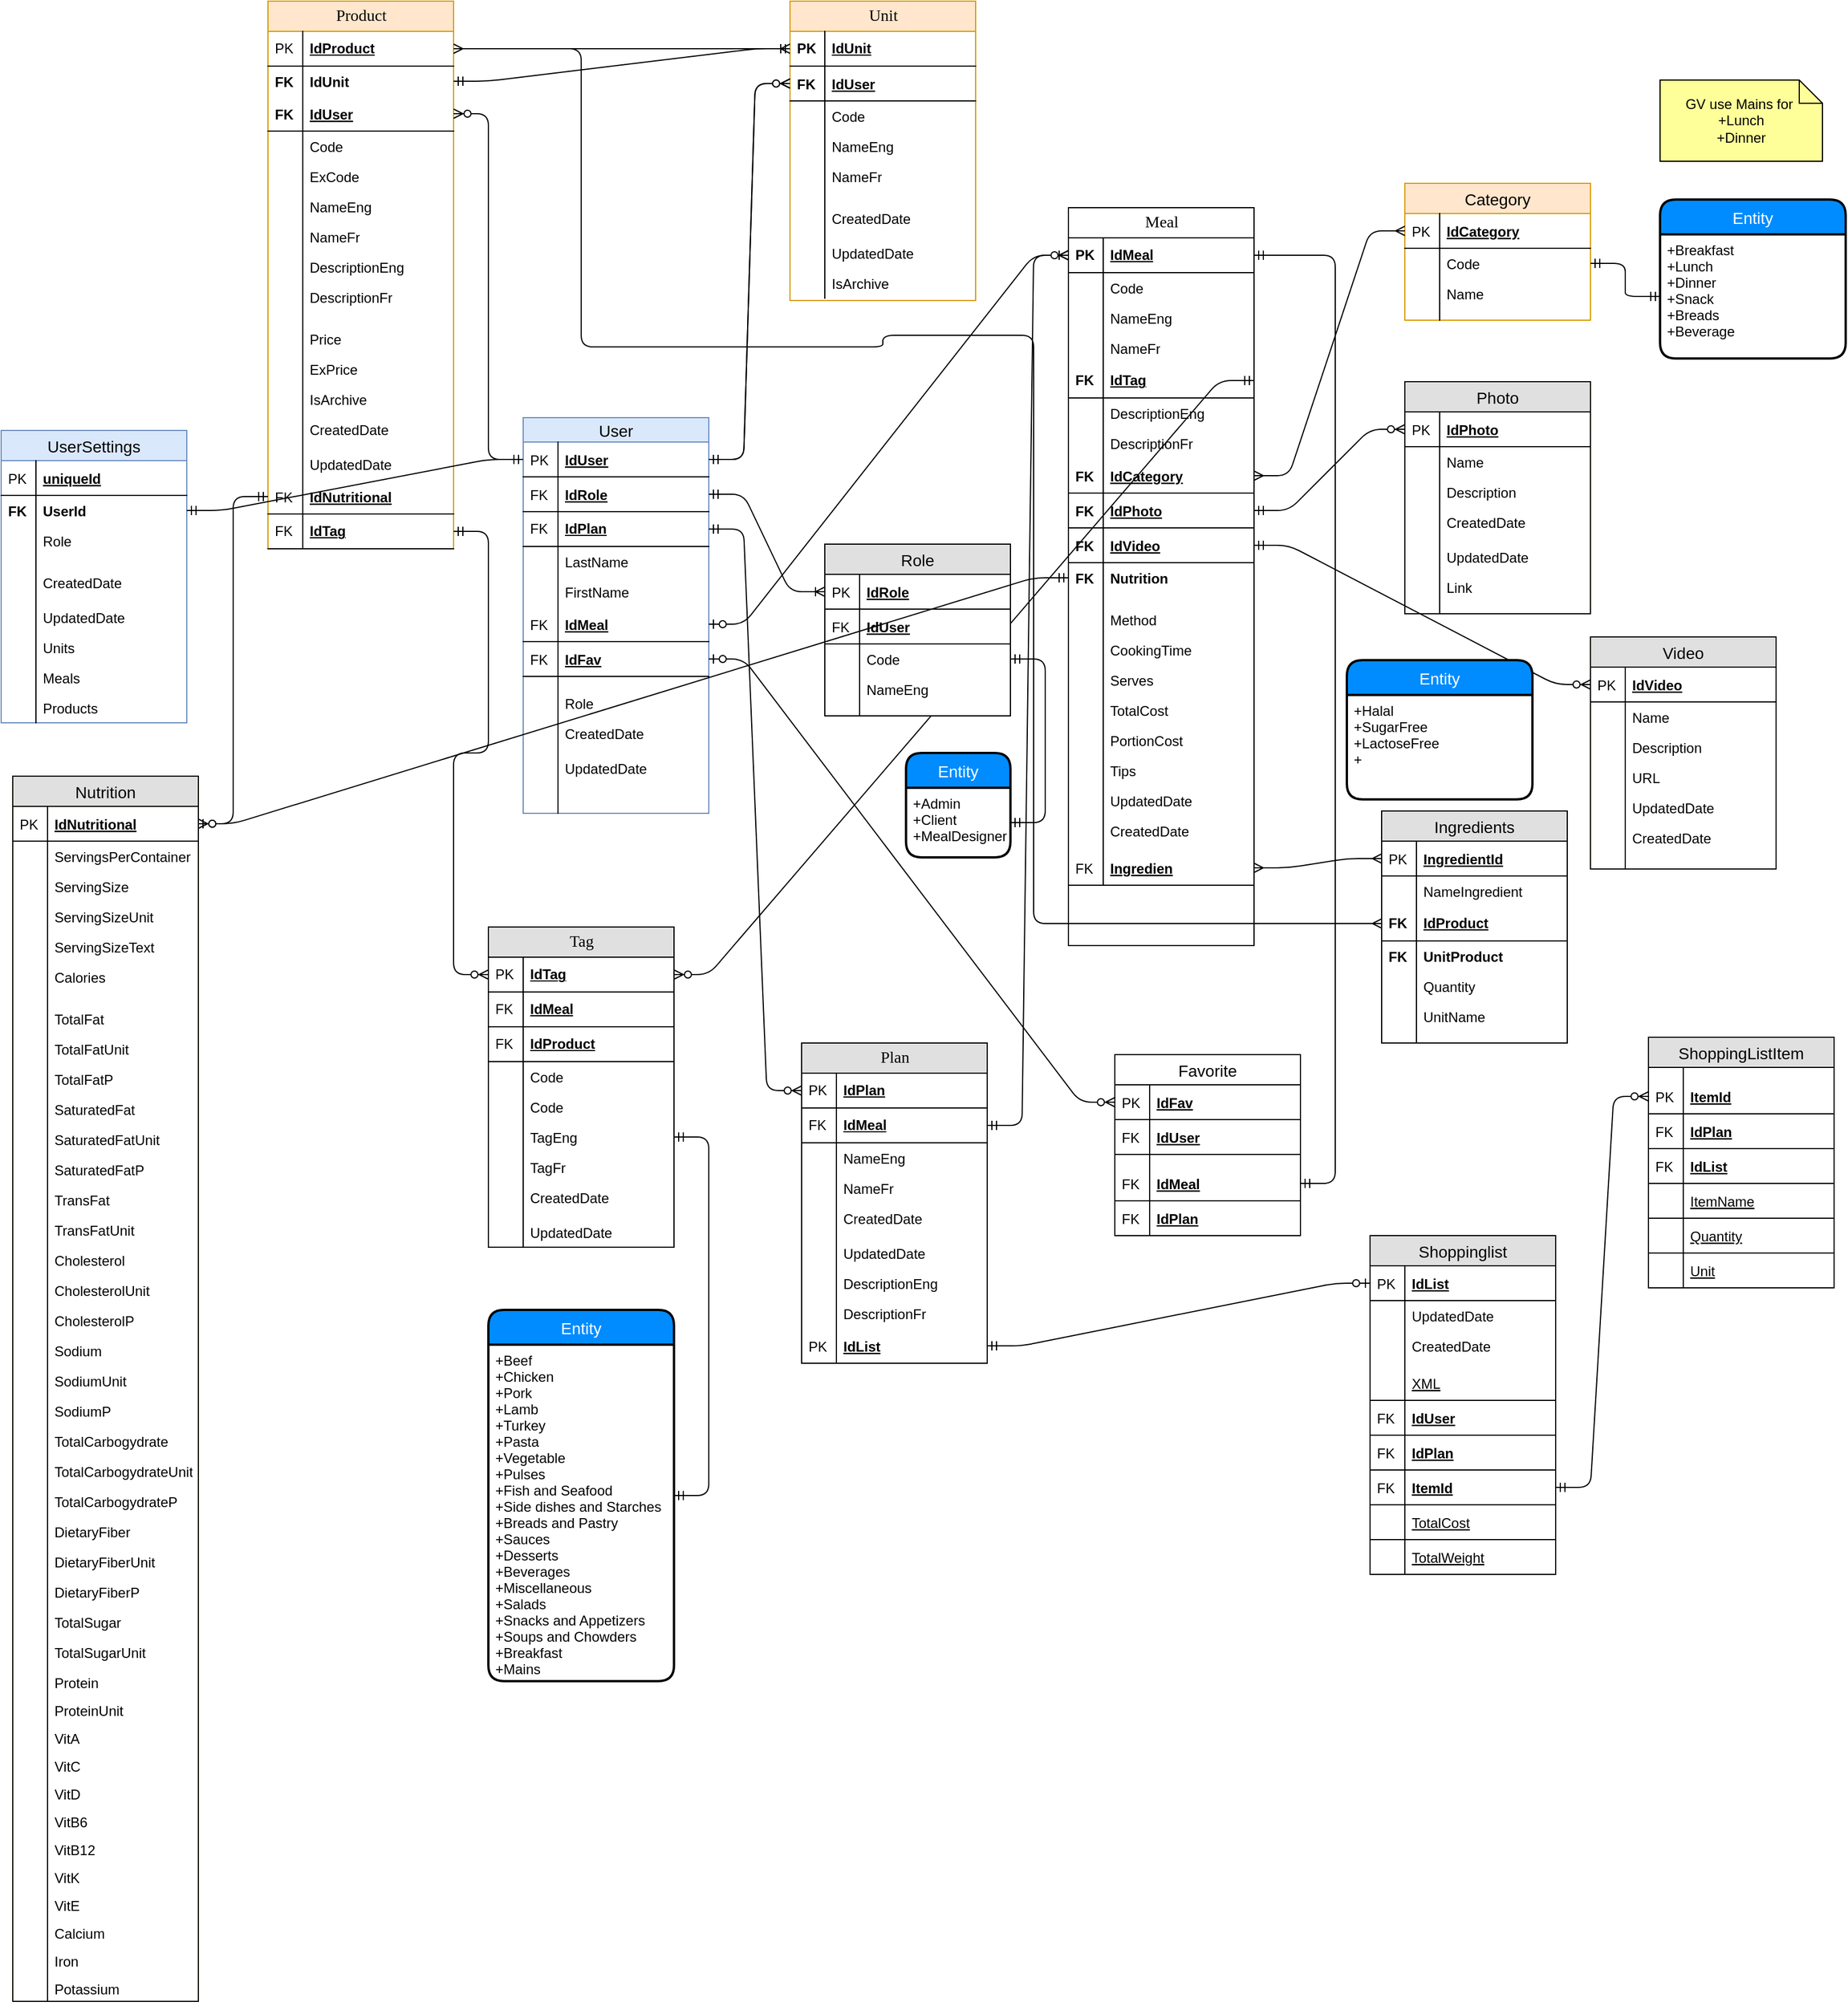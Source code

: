 <mxfile version="12.4.9" type="github">
  <diagram name="Page-1" id="e56a1550-8fbb-45ad-956c-1786394a9013">
    <mxGraphModel dx="1886" dy="465" grid="1" gridSize="10" guides="1" tooltips="1" connect="1" arrows="1" fold="1" page="1" pageScale="1" pageWidth="1100" pageHeight="850" background="#ffffff" math="0" shadow="0">
      <root>
        <mxCell id="0"/>
        <mxCell id="1" parent="0"/>
        <mxCell id="2e49270ec7c68f3f-8" value="Meal" style="swimlane;html=1;fontStyle=0;childLayout=stackLayout;horizontal=1;startSize=26;horizontalStack=0;resizeParent=1;resizeLast=0;collapsible=1;marginBottom=0;swimlaneFillColor=#ffffff;align=center;rounded=0;shadow=0;comic=0;labelBackgroundColor=none;strokeWidth=1;fontFamily=Verdana;fontSize=14;swimlaneLine=1;" parent="1" vertex="1">
          <mxGeometry x="400" y="220" width="160" height="636" as="geometry"/>
        </mxCell>
        <mxCell id="2e49270ec7c68f3f-9" value="IdMeal" style="shape=partialRectangle;top=0;left=0;right=0;bottom=1;html=1;align=left;verticalAlign=middle;fillColor=none;spacingLeft=34;spacingRight=4;whiteSpace=wrap;overflow=hidden;rotatable=0;points=[[0,0.5],[1,0.5]];portConstraint=eastwest;dropTarget=0;fontStyle=5;" parent="2e49270ec7c68f3f-8" vertex="1">
          <mxGeometry y="26" width="160" height="30" as="geometry"/>
        </mxCell>
        <mxCell id="2e49270ec7c68f3f-10" value="&lt;b&gt;PK&lt;/b&gt;" style="shape=partialRectangle;top=0;left=0;bottom=0;html=1;fillColor=none;align=left;verticalAlign=middle;spacingLeft=4;spacingRight=4;whiteSpace=wrap;overflow=hidden;rotatable=0;points=[];portConstraint=eastwest;part=1;" parent="2e49270ec7c68f3f-9" vertex="1" connectable="0">
          <mxGeometry width="30" height="30" as="geometry"/>
        </mxCell>
        <mxCell id="2e49270ec7c68f3f-13" value="Code" style="shape=partialRectangle;top=0;left=0;right=0;bottom=0;html=1;align=left;verticalAlign=top;fillColor=none;spacingLeft=34;spacingRight=4;whiteSpace=wrap;overflow=hidden;rotatable=0;points=[[0,0.5],[1,0.5]];portConstraint=eastwest;dropTarget=0;" parent="2e49270ec7c68f3f-8" vertex="1">
          <mxGeometry y="56" width="160" height="26" as="geometry"/>
        </mxCell>
        <mxCell id="2e49270ec7c68f3f-14" value="" style="shape=partialRectangle;top=0;left=0;bottom=0;html=1;fillColor=none;align=left;verticalAlign=top;spacingLeft=4;spacingRight=4;whiteSpace=wrap;overflow=hidden;rotatable=0;points=[];portConstraint=eastwest;part=1;" parent="2e49270ec7c68f3f-13" vertex="1" connectable="0">
          <mxGeometry width="30" height="26" as="geometry"/>
        </mxCell>
        <mxCell id="2e49270ec7c68f3f-11" value="NameEng" style="shape=partialRectangle;top=0;left=0;right=0;bottom=0;html=1;align=left;verticalAlign=top;fillColor=none;spacingLeft=34;spacingRight=4;whiteSpace=wrap;overflow=hidden;rotatable=0;points=[[0,0.5],[1,0.5]];portConstraint=eastwest;dropTarget=0;" parent="2e49270ec7c68f3f-8" vertex="1">
          <mxGeometry y="82" width="160" height="26" as="geometry"/>
        </mxCell>
        <mxCell id="2e49270ec7c68f3f-12" value="" style="shape=partialRectangle;top=0;left=0;bottom=0;html=1;fillColor=none;align=left;verticalAlign=top;spacingLeft=4;spacingRight=4;whiteSpace=wrap;overflow=hidden;rotatable=0;points=[];portConstraint=eastwest;part=1;" parent="2e49270ec7c68f3f-11" vertex="1" connectable="0">
          <mxGeometry width="30" height="26" as="geometry"/>
        </mxCell>
        <mxCell id="3Pjmh9iLADuukuUgpzBT-90" value="NameFr" style="shape=partialRectangle;top=0;left=0;right=0;bottom=0;html=1;align=left;verticalAlign=top;fillColor=none;spacingLeft=34;spacingRight=4;whiteSpace=wrap;overflow=hidden;rotatable=0;points=[[0,0.5],[1,0.5]];portConstraint=eastwest;dropTarget=0;" parent="2e49270ec7c68f3f-8" vertex="1">
          <mxGeometry y="108" width="160" height="26" as="geometry"/>
        </mxCell>
        <mxCell id="3Pjmh9iLADuukuUgpzBT-91" value="" style="shape=partialRectangle;top=0;left=0;bottom=0;html=1;fillColor=none;align=left;verticalAlign=top;spacingLeft=4;spacingRight=4;whiteSpace=wrap;overflow=hidden;rotatable=0;points=[];portConstraint=eastwest;part=1;" parent="3Pjmh9iLADuukuUgpzBT-90" vertex="1" connectable="0">
          <mxGeometry width="30" height="26" as="geometry"/>
        </mxCell>
        <mxCell id="3Pjmh9iLADuukuUgpzBT-104" value="IdTag" style="shape=partialRectangle;top=0;left=0;right=0;bottom=1;html=1;align=left;verticalAlign=middle;fillColor=none;spacingLeft=34;spacingRight=4;whiteSpace=wrap;overflow=hidden;rotatable=0;points=[[0,0.5],[1,0.5]];portConstraint=eastwest;dropTarget=0;fontStyle=5;" parent="2e49270ec7c68f3f-8" vertex="1">
          <mxGeometry y="134" width="160" height="30" as="geometry"/>
        </mxCell>
        <mxCell id="3Pjmh9iLADuukuUgpzBT-105" value="&lt;b&gt;FK&lt;/b&gt;" style="shape=partialRectangle;top=0;left=0;bottom=0;html=1;fillColor=none;align=left;verticalAlign=middle;spacingLeft=4;spacingRight=4;whiteSpace=wrap;overflow=hidden;rotatable=0;points=[];portConstraint=eastwest;part=1;" parent="3Pjmh9iLADuukuUgpzBT-104" vertex="1" connectable="0">
          <mxGeometry width="30" height="30" as="geometry"/>
        </mxCell>
        <mxCell id="3Pjmh9iLADuukuUgpzBT-236" value="DescriptionEng" style="shape=partialRectangle;top=0;left=0;right=0;bottom=0;align=left;verticalAlign=top;fillColor=none;spacingLeft=34;spacingRight=4;overflow=hidden;rotatable=0;points=[[0,0.5],[1,0.5]];portConstraint=eastwest;dropTarget=0;fontSize=12;" parent="2e49270ec7c68f3f-8" vertex="1">
          <mxGeometry y="164" width="160" height="26" as="geometry"/>
        </mxCell>
        <mxCell id="3Pjmh9iLADuukuUgpzBT-237" value="" style="shape=partialRectangle;top=0;left=0;bottom=0;fillColor=none;align=left;verticalAlign=top;spacingLeft=4;spacingRight=4;overflow=hidden;rotatable=0;points=[];portConstraint=eastwest;part=1;fontSize=12;" parent="3Pjmh9iLADuukuUgpzBT-236" vertex="1" connectable="0">
          <mxGeometry width="30" height="26" as="geometry"/>
        </mxCell>
        <mxCell id="3Pjmh9iLADuukuUgpzBT-238" value="DescriptionFr" style="shape=partialRectangle;top=0;left=0;right=0;bottom=0;align=left;verticalAlign=top;fillColor=none;spacingLeft=34;spacingRight=4;overflow=hidden;rotatable=0;points=[[0,0.5],[1,0.5]];portConstraint=eastwest;dropTarget=0;fontSize=12;" parent="2e49270ec7c68f3f-8" vertex="1">
          <mxGeometry y="190" width="160" height="26" as="geometry"/>
        </mxCell>
        <mxCell id="3Pjmh9iLADuukuUgpzBT-239" value="" style="shape=partialRectangle;top=0;left=0;bottom=0;fillColor=none;align=left;verticalAlign=top;spacingLeft=4;spacingRight=4;overflow=hidden;rotatable=0;points=[];portConstraint=eastwest;part=1;fontSize=12;" parent="3Pjmh9iLADuukuUgpzBT-238" vertex="1" connectable="0">
          <mxGeometry width="30" height="26" as="geometry"/>
        </mxCell>
        <mxCell id="3Pjmh9iLADuukuUgpzBT-193" value="IdCategory" style="shape=partialRectangle;top=0;left=0;right=0;bottom=1;align=left;verticalAlign=middle;fillColor=none;spacingLeft=34;spacingRight=4;overflow=hidden;rotatable=0;points=[[0,0.5],[1,0.5]];portConstraint=eastwest;dropTarget=0;fontStyle=5;fontSize=12;" parent="2e49270ec7c68f3f-8" vertex="1">
          <mxGeometry y="216" width="160" height="30" as="geometry"/>
        </mxCell>
        <mxCell id="3Pjmh9iLADuukuUgpzBT-194" value="FK" style="shape=partialRectangle;top=0;left=0;bottom=0;fillColor=none;align=left;verticalAlign=middle;spacingLeft=4;spacingRight=4;overflow=hidden;rotatable=0;points=[];portConstraint=eastwest;part=1;fontSize=12;fontStyle=1" parent="3Pjmh9iLADuukuUgpzBT-193" vertex="1" connectable="0">
          <mxGeometry width="30" height="30" as="geometry"/>
        </mxCell>
        <mxCell id="3Pjmh9iLADuukuUgpzBT-210" value="IdPhoto" style="shape=partialRectangle;top=0;left=0;right=0;bottom=1;align=left;verticalAlign=middle;fillColor=none;spacingLeft=34;spacingRight=4;overflow=hidden;rotatable=0;points=[[0,0.5],[1,0.5]];portConstraint=eastwest;dropTarget=0;fontStyle=5;fontSize=12;" parent="2e49270ec7c68f3f-8" vertex="1">
          <mxGeometry y="246" width="160" height="30" as="geometry"/>
        </mxCell>
        <mxCell id="3Pjmh9iLADuukuUgpzBT-211" value="FK" style="shape=partialRectangle;top=0;left=0;bottom=0;fillColor=none;align=left;verticalAlign=middle;spacingLeft=4;spacingRight=4;overflow=hidden;rotatable=0;points=[];portConstraint=eastwest;part=1;fontSize=12;fontStyle=1" parent="3Pjmh9iLADuukuUgpzBT-210" vertex="1" connectable="0">
          <mxGeometry width="30" height="30" as="geometry"/>
        </mxCell>
        <mxCell id="3Pjmh9iLADuukuUgpzBT-227" value="IdVideo" style="shape=partialRectangle;top=0;left=0;right=0;bottom=1;align=left;verticalAlign=middle;fillColor=none;spacingLeft=34;spacingRight=4;overflow=hidden;rotatable=0;points=[[0,0.5],[1,0.5]];portConstraint=eastwest;dropTarget=0;fontStyle=5;fontSize=12;" parent="2e49270ec7c68f3f-8" vertex="1">
          <mxGeometry y="276" width="160" height="30" as="geometry"/>
        </mxCell>
        <mxCell id="3Pjmh9iLADuukuUgpzBT-228" value="FK" style="shape=partialRectangle;top=0;left=0;bottom=0;fillColor=none;align=left;verticalAlign=middle;spacingLeft=4;spacingRight=4;overflow=hidden;rotatable=0;points=[];portConstraint=eastwest;part=1;fontSize=12;fontStyle=1" parent="3Pjmh9iLADuukuUgpzBT-227" vertex="1" connectable="0">
          <mxGeometry width="30" height="30" as="geometry"/>
        </mxCell>
        <mxCell id="3Pjmh9iLADuukuUgpzBT-229" value="Nutrition" style="shape=partialRectangle;top=0;left=0;right=0;bottom=0;html=1;align=left;verticalAlign=top;fillColor=none;spacingLeft=34;spacingRight=4;whiteSpace=wrap;overflow=hidden;rotatable=0;points=[[0,0.5],[1,0.5]];portConstraint=eastwest;dropTarget=0;fontStyle=1" parent="2e49270ec7c68f3f-8" vertex="1">
          <mxGeometry y="306" width="160" height="26" as="geometry"/>
        </mxCell>
        <mxCell id="3Pjmh9iLADuukuUgpzBT-230" value="FK" style="shape=partialRectangle;top=0;left=0;bottom=0;html=1;fillColor=none;align=left;verticalAlign=top;spacingLeft=4;spacingRight=4;whiteSpace=wrap;overflow=hidden;rotatable=0;points=[];portConstraint=eastwest;part=1;fontStyle=1" parent="3Pjmh9iLADuukuUgpzBT-229" vertex="1" connectable="0">
          <mxGeometry width="30" height="26" as="geometry"/>
        </mxCell>
        <mxCell id="2e49270ec7c68f3f-17" value="" style="shape=partialRectangle;top=0;left=0;right=0;bottom=0;html=1;align=left;verticalAlign=top;fillColor=none;spacingLeft=34;spacingRight=4;whiteSpace=wrap;overflow=hidden;rotatable=0;points=[[0,0.5],[1,0.5]];portConstraint=eastwest;dropTarget=0;" parent="2e49270ec7c68f3f-8" vertex="1">
          <mxGeometry y="332" width="160" height="10" as="geometry"/>
        </mxCell>
        <mxCell id="2e49270ec7c68f3f-18" value="" style="shape=partialRectangle;top=0;left=0;bottom=0;html=1;fillColor=none;align=left;verticalAlign=top;spacingLeft=4;spacingRight=4;whiteSpace=wrap;overflow=hidden;rotatable=0;points=[];portConstraint=eastwest;part=1;" parent="2e49270ec7c68f3f-17" vertex="1" connectable="0">
          <mxGeometry width="30" height="10" as="geometry"/>
        </mxCell>
        <mxCell id="hB2kX-DM1b2XkG8bsofA-88" value="Method" style="shape=partialRectangle;top=0;left=0;right=0;bottom=0;html=1;align=left;verticalAlign=top;fillColor=none;spacingLeft=34;spacingRight=4;whiteSpace=wrap;overflow=hidden;rotatable=0;points=[[0,0.5],[1,0.5]];portConstraint=eastwest;dropTarget=0;fontStyle=0" vertex="1" parent="2e49270ec7c68f3f-8">
          <mxGeometry y="342" width="160" height="26" as="geometry"/>
        </mxCell>
        <mxCell id="hB2kX-DM1b2XkG8bsofA-89" value="" style="shape=partialRectangle;top=0;left=0;bottom=0;html=1;fillColor=none;align=left;verticalAlign=top;spacingLeft=4;spacingRight=4;whiteSpace=wrap;overflow=hidden;rotatable=0;points=[];portConstraint=eastwest;part=1;fontStyle=1" vertex="1" connectable="0" parent="hB2kX-DM1b2XkG8bsofA-88">
          <mxGeometry width="30" height="26" as="geometry"/>
        </mxCell>
        <mxCell id="3Pjmh9iLADuukuUgpzBT-329" value="CookingTime" style="shape=partialRectangle;top=0;left=0;right=0;bottom=0;html=1;align=left;verticalAlign=top;fillColor=none;spacingLeft=34;spacingRight=4;whiteSpace=wrap;overflow=hidden;rotatable=0;points=[[0,0.5],[1,0.5]];portConstraint=eastwest;dropTarget=0;fontStyle=0" parent="2e49270ec7c68f3f-8" vertex="1">
          <mxGeometry y="368" width="160" height="26" as="geometry"/>
        </mxCell>
        <mxCell id="3Pjmh9iLADuukuUgpzBT-330" value="" style="shape=partialRectangle;top=0;left=0;bottom=0;html=1;fillColor=none;align=left;verticalAlign=top;spacingLeft=4;spacingRight=4;whiteSpace=wrap;overflow=hidden;rotatable=0;points=[];portConstraint=eastwest;part=1;fontStyle=1" parent="3Pjmh9iLADuukuUgpzBT-329" vertex="1" connectable="0">
          <mxGeometry width="30" height="26" as="geometry"/>
        </mxCell>
        <mxCell id="3Pjmh9iLADuukuUgpzBT-331" value="Serves" style="shape=partialRectangle;top=0;left=0;right=0;bottom=0;html=1;align=left;verticalAlign=top;fillColor=none;spacingLeft=34;spacingRight=4;whiteSpace=wrap;overflow=hidden;rotatable=0;points=[[0,0.5],[1,0.5]];portConstraint=eastwest;dropTarget=0;fontStyle=0" parent="2e49270ec7c68f3f-8" vertex="1">
          <mxGeometry y="394" width="160" height="26" as="geometry"/>
        </mxCell>
        <mxCell id="3Pjmh9iLADuukuUgpzBT-332" value="" style="shape=partialRectangle;top=0;left=0;bottom=0;html=1;fillColor=none;align=left;verticalAlign=top;spacingLeft=4;spacingRight=4;whiteSpace=wrap;overflow=hidden;rotatable=0;points=[];portConstraint=eastwest;part=1;fontStyle=1" parent="3Pjmh9iLADuukuUgpzBT-331" vertex="1" connectable="0">
          <mxGeometry width="30" height="26" as="geometry"/>
        </mxCell>
        <mxCell id="hB2kX-DM1b2XkG8bsofA-84" value="TotalCost" style="shape=partialRectangle;top=0;left=0;right=0;bottom=0;html=1;align=left;verticalAlign=top;fillColor=none;spacingLeft=34;spacingRight=4;whiteSpace=wrap;overflow=hidden;rotatable=0;points=[[0,0.5],[1,0.5]];portConstraint=eastwest;dropTarget=0;fontStyle=0" vertex="1" parent="2e49270ec7c68f3f-8">
          <mxGeometry y="420" width="160" height="26" as="geometry"/>
        </mxCell>
        <mxCell id="hB2kX-DM1b2XkG8bsofA-85" value="" style="shape=partialRectangle;top=0;left=0;bottom=0;html=1;fillColor=none;align=left;verticalAlign=top;spacingLeft=4;spacingRight=4;whiteSpace=wrap;overflow=hidden;rotatable=0;points=[];portConstraint=eastwest;part=1;fontStyle=1" vertex="1" connectable="0" parent="hB2kX-DM1b2XkG8bsofA-84">
          <mxGeometry width="30" height="26" as="geometry"/>
        </mxCell>
        <mxCell id="hB2kX-DM1b2XkG8bsofA-86" value="PortionCost" style="shape=partialRectangle;top=0;left=0;right=0;bottom=0;html=1;align=left;verticalAlign=top;fillColor=none;spacingLeft=34;spacingRight=4;whiteSpace=wrap;overflow=hidden;rotatable=0;points=[[0,0.5],[1,0.5]];portConstraint=eastwest;dropTarget=0;fontStyle=0" vertex="1" parent="2e49270ec7c68f3f-8">
          <mxGeometry y="446" width="160" height="26" as="geometry"/>
        </mxCell>
        <mxCell id="hB2kX-DM1b2XkG8bsofA-87" value="" style="shape=partialRectangle;top=0;left=0;bottom=0;html=1;fillColor=none;align=left;verticalAlign=top;spacingLeft=4;spacingRight=4;whiteSpace=wrap;overflow=hidden;rotatable=0;points=[];portConstraint=eastwest;part=1;fontStyle=1" vertex="1" connectable="0" parent="hB2kX-DM1b2XkG8bsofA-86">
          <mxGeometry width="30" height="26" as="geometry"/>
        </mxCell>
        <mxCell id="3Pjmh9iLADuukuUgpzBT-333" value="Tips" style="shape=partialRectangle;top=0;left=0;right=0;bottom=0;html=1;align=left;verticalAlign=top;fillColor=none;spacingLeft=34;spacingRight=4;whiteSpace=wrap;overflow=hidden;rotatable=0;points=[[0,0.5],[1,0.5]];portConstraint=eastwest;dropTarget=0;fontStyle=0" parent="2e49270ec7c68f3f-8" vertex="1">
          <mxGeometry y="472" width="160" height="26" as="geometry"/>
        </mxCell>
        <mxCell id="3Pjmh9iLADuukuUgpzBT-334" value="" style="shape=partialRectangle;top=0;left=0;bottom=0;html=1;fillColor=none;align=left;verticalAlign=top;spacingLeft=4;spacingRight=4;whiteSpace=wrap;overflow=hidden;rotatable=0;points=[];portConstraint=eastwest;part=1;fontStyle=1" parent="3Pjmh9iLADuukuUgpzBT-333" vertex="1" connectable="0">
          <mxGeometry width="30" height="26" as="geometry"/>
        </mxCell>
        <mxCell id="hB2kX-DM1b2XkG8bsofA-7" value="UpdatedDate" style="shape=partialRectangle;top=0;left=0;right=0;bottom=0;html=1;align=left;verticalAlign=top;fillColor=none;spacingLeft=34;spacingRight=4;whiteSpace=wrap;overflow=hidden;rotatable=0;points=[[0,0.5],[1,0.5]];portConstraint=eastwest;dropTarget=0;" vertex="1" parent="2e49270ec7c68f3f-8">
          <mxGeometry y="498" width="160" height="26" as="geometry"/>
        </mxCell>
        <mxCell id="hB2kX-DM1b2XkG8bsofA-8" value="" style="shape=partialRectangle;top=0;left=0;bottom=0;html=1;fillColor=none;align=left;verticalAlign=top;spacingLeft=4;spacingRight=4;whiteSpace=wrap;overflow=hidden;rotatable=0;points=[];portConstraint=eastwest;part=1;" vertex="1" connectable="0" parent="hB2kX-DM1b2XkG8bsofA-7">
          <mxGeometry width="30" height="26" as="geometry"/>
        </mxCell>
        <mxCell id="hB2kX-DM1b2XkG8bsofA-5" value="CreatedDate" style="shape=partialRectangle;top=0;left=0;right=0;bottom=0;html=1;align=left;verticalAlign=top;fillColor=none;spacingLeft=34;spacingRight=4;whiteSpace=wrap;overflow=hidden;rotatable=0;points=[[0,0.5],[1,0.5]];portConstraint=eastwest;dropTarget=0;" vertex="1" parent="2e49270ec7c68f3f-8">
          <mxGeometry y="524" width="160" height="30" as="geometry"/>
        </mxCell>
        <mxCell id="hB2kX-DM1b2XkG8bsofA-6" value="" style="shape=partialRectangle;top=0;left=0;bottom=0;html=1;fillColor=none;align=left;verticalAlign=top;spacingLeft=4;spacingRight=4;whiteSpace=wrap;overflow=hidden;rotatable=0;points=[];portConstraint=eastwest;part=1;" vertex="1" connectable="0" parent="hB2kX-DM1b2XkG8bsofA-5">
          <mxGeometry width="30" height="30.0" as="geometry"/>
        </mxCell>
        <mxCell id="hB2kX-DM1b2XkG8bsofA-114" value="Ingredien" style="shape=partialRectangle;top=0;left=0;right=0;bottom=1;align=left;verticalAlign=middle;fillColor=none;spacingLeft=34;spacingRight=4;overflow=hidden;rotatable=0;points=[[0,0.5],[1,0.5]];portConstraint=eastwest;dropTarget=0;fontStyle=5;fontSize=12;" vertex="1" parent="2e49270ec7c68f3f-8">
          <mxGeometry y="554" width="160" height="30" as="geometry"/>
        </mxCell>
        <mxCell id="hB2kX-DM1b2XkG8bsofA-115" value="FK" style="shape=partialRectangle;top=0;left=0;bottom=0;fillColor=none;align=left;verticalAlign=middle;spacingLeft=4;spacingRight=4;overflow=hidden;rotatable=0;points=[];portConstraint=eastwest;part=1;fontSize=12;" vertex="1" connectable="0" parent="hB2kX-DM1b2XkG8bsofA-114">
          <mxGeometry width="30" height="30" as="geometry"/>
        </mxCell>
        <mxCell id="2e49270ec7c68f3f-19" value="Product" style="swimlane;html=1;fontStyle=0;childLayout=stackLayout;horizontal=1;startSize=26;fillColor=#ffe6cc;horizontalStack=0;resizeParent=1;resizeLast=0;collapsible=1;marginBottom=0;swimlaneFillColor=#ffffff;align=center;rounded=0;shadow=0;comic=0;labelBackgroundColor=none;strokeWidth=1;fontFamily=Verdana;fontSize=14;strokeColor=#d79b00;" parent="1" vertex="1">
          <mxGeometry x="-290" y="42" width="160" height="472" as="geometry"/>
        </mxCell>
        <mxCell id="2e49270ec7c68f3f-20" value="IdProduct" style="shape=partialRectangle;top=0;left=0;right=0;bottom=1;html=1;align=left;verticalAlign=middle;fillColor=none;spacingLeft=34;spacingRight=4;whiteSpace=wrap;overflow=hidden;rotatable=0;points=[[0,0.5],[1,0.5]];portConstraint=eastwest;dropTarget=0;fontStyle=5;" parent="2e49270ec7c68f3f-19" vertex="1">
          <mxGeometry y="26" width="160" height="30" as="geometry"/>
        </mxCell>
        <mxCell id="2e49270ec7c68f3f-21" value="PK" style="shape=partialRectangle;top=0;left=0;bottom=0;html=1;fillColor=none;align=left;verticalAlign=middle;spacingLeft=4;spacingRight=4;whiteSpace=wrap;overflow=hidden;rotatable=0;points=[];portConstraint=eastwest;part=1;" parent="2e49270ec7c68f3f-20" vertex="1" connectable="0">
          <mxGeometry width="30" height="30" as="geometry"/>
        </mxCell>
        <mxCell id="2e49270ec7c68f3f-26" value="IdUnit" style="shape=partialRectangle;top=0;left=0;right=0;bottom=0;html=1;align=left;verticalAlign=top;fillColor=none;spacingLeft=34;spacingRight=4;whiteSpace=wrap;overflow=hidden;rotatable=0;points=[[0,0.5],[1,0.5]];portConstraint=eastwest;dropTarget=0;fontStyle=1" parent="2e49270ec7c68f3f-19" vertex="1">
          <mxGeometry y="56" width="160" height="26" as="geometry"/>
        </mxCell>
        <mxCell id="2e49270ec7c68f3f-27" value="FK" style="shape=partialRectangle;top=0;left=0;bottom=0;html=1;fillColor=none;align=left;verticalAlign=top;spacingLeft=4;spacingRight=4;whiteSpace=wrap;overflow=hidden;rotatable=0;points=[];portConstraint=eastwest;part=1;fontStyle=1" parent="2e49270ec7c68f3f-26" vertex="1" connectable="0">
          <mxGeometry width="30" height="26" as="geometry"/>
        </mxCell>
        <mxCell id="3Pjmh9iLADuukuUgpzBT-77" value="IdUser" style="shape=partialRectangle;top=0;left=0;right=0;bottom=1;align=left;verticalAlign=middle;fillColor=none;spacingLeft=34;spacingRight=4;overflow=hidden;rotatable=0;points=[[0,0.5],[1,0.5]];portConstraint=eastwest;dropTarget=0;fontStyle=5;fontSize=12;" parent="2e49270ec7c68f3f-19" vertex="1">
          <mxGeometry y="82" width="160" height="30" as="geometry"/>
        </mxCell>
        <mxCell id="3Pjmh9iLADuukuUgpzBT-78" value="FK" style="shape=partialRectangle;top=0;left=0;bottom=0;fillColor=none;align=left;verticalAlign=middle;spacingLeft=4;spacingRight=4;overflow=hidden;rotatable=0;points=[];portConstraint=eastwest;part=1;fontSize=12;fontStyle=1" parent="3Pjmh9iLADuukuUgpzBT-77" vertex="1" connectable="0">
          <mxGeometry width="30" height="30" as="geometry"/>
        </mxCell>
        <mxCell id="2e49270ec7c68f3f-22" value="Code" style="shape=partialRectangle;top=0;left=0;right=0;bottom=0;html=1;align=left;verticalAlign=top;fillColor=none;spacingLeft=34;spacingRight=4;whiteSpace=wrap;overflow=hidden;rotatable=0;points=[[0,0.5],[1,0.5]];portConstraint=eastwest;dropTarget=0;" parent="2e49270ec7c68f3f-19" vertex="1">
          <mxGeometry y="112" width="160" height="26" as="geometry"/>
        </mxCell>
        <mxCell id="2e49270ec7c68f3f-23" value="" style="shape=partialRectangle;top=0;left=0;bottom=0;html=1;fillColor=none;align=left;verticalAlign=top;spacingLeft=4;spacingRight=4;whiteSpace=wrap;overflow=hidden;rotatable=0;points=[];portConstraint=eastwest;part=1;" parent="2e49270ec7c68f3f-22" vertex="1" connectable="0">
          <mxGeometry width="30" height="26" as="geometry"/>
        </mxCell>
        <mxCell id="3Pjmh9iLADuukuUgpzBT-45" value="ExCode" style="shape=partialRectangle;top=0;left=0;right=0;bottom=0;html=1;align=left;verticalAlign=top;fillColor=none;spacingLeft=34;spacingRight=4;whiteSpace=wrap;overflow=hidden;rotatable=0;points=[[0,0.5],[1,0.5]];portConstraint=eastwest;dropTarget=0;" parent="2e49270ec7c68f3f-19" vertex="1">
          <mxGeometry y="138" width="160" height="26" as="geometry"/>
        </mxCell>
        <mxCell id="3Pjmh9iLADuukuUgpzBT-46" value="" style="shape=partialRectangle;top=0;left=0;bottom=0;html=1;fillColor=none;align=left;verticalAlign=top;spacingLeft=4;spacingRight=4;whiteSpace=wrap;overflow=hidden;rotatable=0;points=[];portConstraint=eastwest;part=1;" parent="3Pjmh9iLADuukuUgpzBT-45" vertex="1" connectable="0">
          <mxGeometry width="30" height="26" as="geometry"/>
        </mxCell>
        <mxCell id="2e49270ec7c68f3f-24" value="NameEng" style="shape=partialRectangle;top=0;left=0;right=0;bottom=0;html=1;align=left;verticalAlign=top;fillColor=none;spacingLeft=34;spacingRight=4;whiteSpace=wrap;overflow=hidden;rotatable=0;points=[[0,0.5],[1,0.5]];portConstraint=eastwest;dropTarget=0;" parent="2e49270ec7c68f3f-19" vertex="1">
          <mxGeometry y="164" width="160" height="26" as="geometry"/>
        </mxCell>
        <mxCell id="2e49270ec7c68f3f-25" value="" style="shape=partialRectangle;top=0;left=0;bottom=0;html=1;fillColor=none;align=left;verticalAlign=top;spacingLeft=4;spacingRight=4;whiteSpace=wrap;overflow=hidden;rotatable=0;points=[];portConstraint=eastwest;part=1;" parent="2e49270ec7c68f3f-24" vertex="1" connectable="0">
          <mxGeometry width="30" height="26" as="geometry"/>
        </mxCell>
        <mxCell id="3Pjmh9iLADuukuUgpzBT-51" value="NameFr" style="shape=partialRectangle;top=0;left=0;right=0;bottom=0;html=1;align=left;verticalAlign=top;fillColor=none;spacingLeft=34;spacingRight=4;whiteSpace=wrap;overflow=hidden;rotatable=0;points=[[0,0.5],[1,0.5]];portConstraint=eastwest;dropTarget=0;" parent="2e49270ec7c68f3f-19" vertex="1">
          <mxGeometry y="190" width="160" height="26" as="geometry"/>
        </mxCell>
        <mxCell id="3Pjmh9iLADuukuUgpzBT-52" value="" style="shape=partialRectangle;top=0;left=0;bottom=0;html=1;fillColor=none;align=left;verticalAlign=top;spacingLeft=4;spacingRight=4;whiteSpace=wrap;overflow=hidden;rotatable=0;points=[];portConstraint=eastwest;part=1;" parent="3Pjmh9iLADuukuUgpzBT-51" vertex="1" connectable="0">
          <mxGeometry width="30" height="26" as="geometry"/>
        </mxCell>
        <mxCell id="3Pjmh9iLADuukuUgpzBT-47" value="DescriptionEng" style="shape=partialRectangle;top=0;left=0;right=0;bottom=0;html=1;align=left;verticalAlign=top;fillColor=none;spacingLeft=34;spacingRight=4;whiteSpace=wrap;overflow=hidden;rotatable=0;points=[[0,0.5],[1,0.5]];portConstraint=eastwest;dropTarget=0;" parent="2e49270ec7c68f3f-19" vertex="1">
          <mxGeometry y="216" width="160" height="26" as="geometry"/>
        </mxCell>
        <mxCell id="3Pjmh9iLADuukuUgpzBT-48" value="" style="shape=partialRectangle;top=0;left=0;bottom=0;html=1;fillColor=none;align=left;verticalAlign=top;spacingLeft=4;spacingRight=4;whiteSpace=wrap;overflow=hidden;rotatable=0;points=[];portConstraint=eastwest;part=1;" parent="3Pjmh9iLADuukuUgpzBT-47" vertex="1" connectable="0">
          <mxGeometry width="30" height="26" as="geometry"/>
        </mxCell>
        <mxCell id="3Pjmh9iLADuukuUgpzBT-53" value="DescriptionFr" style="shape=partialRectangle;top=0;left=0;right=0;bottom=0;html=1;align=left;verticalAlign=top;fillColor=none;spacingLeft=34;spacingRight=4;whiteSpace=wrap;overflow=hidden;rotatable=0;points=[[0,0.5],[1,0.5]];portConstraint=eastwest;dropTarget=0;" parent="2e49270ec7c68f3f-19" vertex="1">
          <mxGeometry y="242" width="160" height="26" as="geometry"/>
        </mxCell>
        <mxCell id="3Pjmh9iLADuukuUgpzBT-54" value="" style="shape=partialRectangle;top=0;left=0;bottom=0;html=1;fillColor=none;align=left;verticalAlign=top;spacingLeft=4;spacingRight=4;whiteSpace=wrap;overflow=hidden;rotatable=0;points=[];portConstraint=eastwest;part=1;" parent="3Pjmh9iLADuukuUgpzBT-53" vertex="1" connectable="0">
          <mxGeometry width="30" height="26" as="geometry"/>
        </mxCell>
        <mxCell id="2e49270ec7c68f3f-28" value="" style="shape=partialRectangle;top=0;left=0;right=0;bottom=0;html=1;align=left;verticalAlign=top;fillColor=none;spacingLeft=34;spacingRight=4;whiteSpace=wrap;overflow=hidden;rotatable=0;points=[[0,0.5],[1,0.5]];portConstraint=eastwest;dropTarget=0;" parent="2e49270ec7c68f3f-19" vertex="1">
          <mxGeometry y="268" width="160" height="10" as="geometry"/>
        </mxCell>
        <mxCell id="2e49270ec7c68f3f-29" value="" style="shape=partialRectangle;top=0;left=0;bottom=0;html=1;fillColor=none;align=left;verticalAlign=top;spacingLeft=4;spacingRight=4;whiteSpace=wrap;overflow=hidden;rotatable=0;points=[];portConstraint=eastwest;part=1;" parent="2e49270ec7c68f3f-28" vertex="1" connectable="0">
          <mxGeometry width="30" height="10" as="geometry"/>
        </mxCell>
        <mxCell id="3Pjmh9iLADuukuUgpzBT-9" value="Price" style="shape=partialRectangle;top=0;left=0;right=0;bottom=0;html=1;align=left;verticalAlign=top;fillColor=none;spacingLeft=34;spacingRight=4;whiteSpace=wrap;overflow=hidden;rotatable=0;points=[[0,0.5],[1,0.5]];portConstraint=eastwest;dropTarget=0;" parent="2e49270ec7c68f3f-19" vertex="1">
          <mxGeometry y="278" width="160" height="26" as="geometry"/>
        </mxCell>
        <mxCell id="3Pjmh9iLADuukuUgpzBT-10" value="" style="shape=partialRectangle;top=0;left=0;bottom=0;html=1;fillColor=none;align=left;verticalAlign=top;spacingLeft=4;spacingRight=4;whiteSpace=wrap;overflow=hidden;rotatable=0;points=[];portConstraint=eastwest;part=1;" parent="3Pjmh9iLADuukuUgpzBT-9" vertex="1" connectable="0">
          <mxGeometry width="30" height="26" as="geometry"/>
        </mxCell>
        <mxCell id="3Pjmh9iLADuukuUgpzBT-11" value="ExPrice" style="shape=partialRectangle;top=0;left=0;right=0;bottom=0;html=1;align=left;verticalAlign=top;fillColor=none;spacingLeft=34;spacingRight=4;whiteSpace=wrap;overflow=hidden;rotatable=0;points=[[0,0.5],[1,0.5]];portConstraint=eastwest;dropTarget=0;" parent="2e49270ec7c68f3f-19" vertex="1">
          <mxGeometry y="304" width="160" height="26" as="geometry"/>
        </mxCell>
        <mxCell id="3Pjmh9iLADuukuUgpzBT-12" value="" style="shape=partialRectangle;top=0;left=0;bottom=0;html=1;fillColor=none;align=left;verticalAlign=top;spacingLeft=4;spacingRight=4;whiteSpace=wrap;overflow=hidden;rotatable=0;points=[];portConstraint=eastwest;part=1;" parent="3Pjmh9iLADuukuUgpzBT-11" vertex="1" connectable="0">
          <mxGeometry width="30" height="26" as="geometry"/>
        </mxCell>
        <mxCell id="3Pjmh9iLADuukuUgpzBT-43" value="IsArchive" style="shape=partialRectangle;top=0;left=0;right=0;bottom=0;html=1;align=left;verticalAlign=top;fillColor=none;spacingLeft=34;spacingRight=4;whiteSpace=wrap;overflow=hidden;rotatable=0;points=[[0,0.5],[1,0.5]];portConstraint=eastwest;dropTarget=0;" parent="2e49270ec7c68f3f-19" vertex="1">
          <mxGeometry y="330" width="160" height="26" as="geometry"/>
        </mxCell>
        <mxCell id="3Pjmh9iLADuukuUgpzBT-44" value="" style="shape=partialRectangle;top=0;left=0;bottom=0;html=1;fillColor=none;align=left;verticalAlign=top;spacingLeft=4;spacingRight=4;whiteSpace=wrap;overflow=hidden;rotatable=0;points=[];portConstraint=eastwest;part=1;" parent="3Pjmh9iLADuukuUgpzBT-43" vertex="1" connectable="0">
          <mxGeometry width="30" height="26" as="geometry"/>
        </mxCell>
        <mxCell id="3Pjmh9iLADuukuUgpzBT-1" value="CreatedDate" style="shape=partialRectangle;top=0;left=0;right=0;bottom=0;html=1;align=left;verticalAlign=top;fillColor=none;spacingLeft=34;spacingRight=4;whiteSpace=wrap;overflow=hidden;rotatable=0;points=[[0,0.5],[1,0.5]];portConstraint=eastwest;dropTarget=0;" parent="2e49270ec7c68f3f-19" vertex="1">
          <mxGeometry y="356" width="160" height="30" as="geometry"/>
        </mxCell>
        <mxCell id="3Pjmh9iLADuukuUgpzBT-2" value="" style="shape=partialRectangle;top=0;left=0;bottom=0;html=1;fillColor=none;align=left;verticalAlign=top;spacingLeft=4;spacingRight=4;whiteSpace=wrap;overflow=hidden;rotatable=0;points=[];portConstraint=eastwest;part=1;" parent="3Pjmh9iLADuukuUgpzBT-1" vertex="1" connectable="0">
          <mxGeometry width="30" height="30.0" as="geometry"/>
        </mxCell>
        <mxCell id="3Pjmh9iLADuukuUgpzBT-62" value="UpdatedDate" style="shape=partialRectangle;top=0;left=0;right=0;bottom=0;html=1;align=left;verticalAlign=top;fillColor=none;spacingLeft=34;spacingRight=4;whiteSpace=wrap;overflow=hidden;rotatable=0;points=[[0,0.5],[1,0.5]];portConstraint=eastwest;dropTarget=0;" parent="2e49270ec7c68f3f-19" vertex="1">
          <mxGeometry y="386" width="160" height="26" as="geometry"/>
        </mxCell>
        <mxCell id="3Pjmh9iLADuukuUgpzBT-63" value="" style="shape=partialRectangle;top=0;left=0;bottom=0;html=1;fillColor=none;align=left;verticalAlign=top;spacingLeft=4;spacingRight=4;whiteSpace=wrap;overflow=hidden;rotatable=0;points=[];portConstraint=eastwest;part=1;" parent="3Pjmh9iLADuukuUgpzBT-62" vertex="1" connectable="0">
          <mxGeometry width="30" height="26" as="geometry"/>
        </mxCell>
        <mxCell id="hB2kX-DM1b2XkG8bsofA-25" value="IdNutritional" style="shape=partialRectangle;top=0;left=0;right=0;bottom=1;align=left;verticalAlign=middle;fillColor=none;spacingLeft=34;spacingRight=4;overflow=hidden;rotatable=0;points=[[0,0.5],[1,0.5]];portConstraint=eastwest;dropTarget=0;fontStyle=5;fontSize=12;" vertex="1" parent="2e49270ec7c68f3f-19">
          <mxGeometry y="412" width="160" height="30" as="geometry"/>
        </mxCell>
        <mxCell id="hB2kX-DM1b2XkG8bsofA-26" value="FK" style="shape=partialRectangle;top=0;left=0;bottom=0;fillColor=none;align=left;verticalAlign=middle;spacingLeft=4;spacingRight=4;overflow=hidden;rotatable=0;points=[];portConstraint=eastwest;part=1;fontSize=12;" vertex="1" connectable="0" parent="hB2kX-DM1b2XkG8bsofA-25">
          <mxGeometry width="30" height="30" as="geometry"/>
        </mxCell>
        <mxCell id="3Pjmh9iLADuukuUgpzBT-94" value="IdTag" style="shape=partialRectangle;top=0;left=0;right=0;bottom=1;html=1;align=left;verticalAlign=middle;fillColor=none;spacingLeft=34;spacingRight=4;whiteSpace=wrap;overflow=hidden;rotatable=0;points=[[0,0.5],[1,0.5]];portConstraint=eastwest;dropTarget=0;fontStyle=5;" parent="2e49270ec7c68f3f-19" vertex="1">
          <mxGeometry y="442" width="160" height="30" as="geometry"/>
        </mxCell>
        <mxCell id="3Pjmh9iLADuukuUgpzBT-95" value="FK" style="shape=partialRectangle;top=0;left=0;bottom=0;html=1;fillColor=none;align=left;verticalAlign=middle;spacingLeft=4;spacingRight=4;whiteSpace=wrap;overflow=hidden;rotatable=0;points=[];portConstraint=eastwest;part=1;" parent="3Pjmh9iLADuukuUgpzBT-94" vertex="1" connectable="0">
          <mxGeometry width="30" height="30" as="geometry"/>
        </mxCell>
        <mxCell id="2e49270ec7c68f3f-30" value="Tag" style="swimlane;html=1;fontStyle=0;childLayout=stackLayout;horizontal=1;startSize=26;fillColor=#e0e0e0;horizontalStack=0;resizeParent=1;resizeLast=0;collapsible=1;marginBottom=0;swimlaneFillColor=#ffffff;align=center;rounded=0;shadow=0;comic=0;labelBackgroundColor=none;strokeWidth=1;fontFamily=Verdana;fontSize=14" parent="1" vertex="1">
          <mxGeometry x="-100" y="840" width="160" height="276" as="geometry"/>
        </mxCell>
        <mxCell id="2e49270ec7c68f3f-31" value="IdTag" style="shape=partialRectangle;top=0;left=0;right=0;bottom=1;html=1;align=left;verticalAlign=middle;fillColor=none;spacingLeft=34;spacingRight=4;whiteSpace=wrap;overflow=hidden;rotatable=0;points=[[0,0.5],[1,0.5]];portConstraint=eastwest;dropTarget=0;fontStyle=5;" parent="2e49270ec7c68f3f-30" vertex="1">
          <mxGeometry y="26" width="160" height="30" as="geometry"/>
        </mxCell>
        <mxCell id="2e49270ec7c68f3f-32" value="PK" style="shape=partialRectangle;top=0;left=0;bottom=0;html=1;fillColor=none;align=left;verticalAlign=middle;spacingLeft=4;spacingRight=4;whiteSpace=wrap;overflow=hidden;rotatable=0;points=[];portConstraint=eastwest;part=1;" parent="2e49270ec7c68f3f-31" vertex="1" connectable="0">
          <mxGeometry width="30" height="30" as="geometry"/>
        </mxCell>
        <mxCell id="3Pjmh9iLADuukuUgpzBT-102" value="IdMeal" style="shape=partialRectangle;top=0;left=0;right=0;bottom=1;html=1;align=left;verticalAlign=middle;fillColor=none;spacingLeft=34;spacingRight=4;whiteSpace=wrap;overflow=hidden;rotatable=0;points=[[0,0.5],[1,0.5]];portConstraint=eastwest;dropTarget=0;fontStyle=5;" parent="2e49270ec7c68f3f-30" vertex="1">
          <mxGeometry y="56" width="160" height="30" as="geometry"/>
        </mxCell>
        <mxCell id="3Pjmh9iLADuukuUgpzBT-103" value="FK" style="shape=partialRectangle;top=0;left=0;bottom=0;html=1;fillColor=none;align=left;verticalAlign=middle;spacingLeft=4;spacingRight=4;whiteSpace=wrap;overflow=hidden;rotatable=0;points=[];portConstraint=eastwest;part=1;" parent="3Pjmh9iLADuukuUgpzBT-102" vertex="1" connectable="0">
          <mxGeometry width="30" height="30" as="geometry"/>
        </mxCell>
        <mxCell id="3Pjmh9iLADuukuUgpzBT-100" value="IdProduct" style="shape=partialRectangle;top=0;left=0;right=0;bottom=1;html=1;align=left;verticalAlign=middle;fillColor=none;spacingLeft=34;spacingRight=4;whiteSpace=wrap;overflow=hidden;rotatable=0;points=[[0,0.5],[1,0.5]];portConstraint=eastwest;dropTarget=0;fontStyle=5;" parent="2e49270ec7c68f3f-30" vertex="1">
          <mxGeometry y="86" width="160" height="30" as="geometry"/>
        </mxCell>
        <mxCell id="3Pjmh9iLADuukuUgpzBT-101" value="FK" style="shape=partialRectangle;top=0;left=0;bottom=0;html=1;fillColor=none;align=left;verticalAlign=middle;spacingLeft=4;spacingRight=4;whiteSpace=wrap;overflow=hidden;rotatable=0;points=[];portConstraint=eastwest;part=1;" parent="3Pjmh9iLADuukuUgpzBT-100" vertex="1" connectable="0">
          <mxGeometry width="30" height="30" as="geometry"/>
        </mxCell>
        <mxCell id="3Pjmh9iLADuukuUgpzBT-131" value="Code" style="shape=partialRectangle;top=0;left=0;right=0;bottom=0;html=1;align=left;verticalAlign=top;fillColor=none;spacingLeft=34;spacingRight=4;whiteSpace=wrap;overflow=hidden;rotatable=0;points=[[0,0.5],[1,0.5]];portConstraint=eastwest;dropTarget=0;" parent="2e49270ec7c68f3f-30" vertex="1">
          <mxGeometry y="116" width="160" height="26" as="geometry"/>
        </mxCell>
        <mxCell id="3Pjmh9iLADuukuUgpzBT-132" value="" style="shape=partialRectangle;top=0;left=0;bottom=0;html=1;fillColor=none;align=left;verticalAlign=top;spacingLeft=4;spacingRight=4;whiteSpace=wrap;overflow=hidden;rotatable=0;points=[];portConstraint=eastwest;part=1;" parent="3Pjmh9iLADuukuUgpzBT-131" vertex="1" connectable="0">
          <mxGeometry width="30" height="26" as="geometry"/>
        </mxCell>
        <mxCell id="2e49270ec7c68f3f-35" value="Code" style="shape=partialRectangle;top=0;left=0;right=0;bottom=0;html=1;align=left;verticalAlign=top;fillColor=none;spacingLeft=34;spacingRight=4;whiteSpace=wrap;overflow=hidden;rotatable=0;points=[[0,0.5],[1,0.5]];portConstraint=eastwest;dropTarget=0;" parent="2e49270ec7c68f3f-30" vertex="1">
          <mxGeometry y="142" width="160" height="26" as="geometry"/>
        </mxCell>
        <mxCell id="2e49270ec7c68f3f-36" value="" style="shape=partialRectangle;top=0;left=0;bottom=0;html=1;fillColor=none;align=left;verticalAlign=top;spacingLeft=4;spacingRight=4;whiteSpace=wrap;overflow=hidden;rotatable=0;points=[];portConstraint=eastwest;part=1;" parent="2e49270ec7c68f3f-35" vertex="1" connectable="0">
          <mxGeometry width="30" height="26" as="geometry"/>
        </mxCell>
        <mxCell id="2e49270ec7c68f3f-33" value="TagEng" style="shape=partialRectangle;top=0;left=0;right=0;bottom=0;html=1;align=left;verticalAlign=top;fillColor=none;spacingLeft=34;spacingRight=4;whiteSpace=wrap;overflow=hidden;rotatable=0;points=[[0,0.5],[1,0.5]];portConstraint=eastwest;dropTarget=0;" parent="2e49270ec7c68f3f-30" vertex="1">
          <mxGeometry y="168" width="160" height="26" as="geometry"/>
        </mxCell>
        <mxCell id="2e49270ec7c68f3f-34" value="" style="shape=partialRectangle;top=0;left=0;bottom=0;html=1;fillColor=none;align=left;verticalAlign=top;spacingLeft=4;spacingRight=4;whiteSpace=wrap;overflow=hidden;rotatable=0;points=[];portConstraint=eastwest;part=1;" parent="2e49270ec7c68f3f-33" vertex="1" connectable="0">
          <mxGeometry width="30" height="26" as="geometry"/>
        </mxCell>
        <mxCell id="2e49270ec7c68f3f-37" value="TagFr" style="shape=partialRectangle;top=0;left=0;right=0;bottom=0;html=1;align=left;verticalAlign=top;fillColor=none;spacingLeft=34;spacingRight=4;whiteSpace=wrap;overflow=hidden;rotatable=0;points=[[0,0.5],[1,0.5]];portConstraint=eastwest;dropTarget=0;" parent="2e49270ec7c68f3f-30" vertex="1">
          <mxGeometry y="194" width="160" height="26" as="geometry"/>
        </mxCell>
        <mxCell id="2e49270ec7c68f3f-38" value="" style="shape=partialRectangle;top=0;left=0;bottom=0;html=1;fillColor=none;align=left;verticalAlign=top;spacingLeft=4;spacingRight=4;whiteSpace=wrap;overflow=hidden;rotatable=0;points=[];portConstraint=eastwest;part=1;" parent="2e49270ec7c68f3f-37" vertex="1" connectable="0">
          <mxGeometry width="30" height="26" as="geometry"/>
        </mxCell>
        <mxCell id="3Pjmh9iLADuukuUgpzBT-96" value="CreatedDate" style="shape=partialRectangle;top=0;left=0;right=0;bottom=0;html=1;align=left;verticalAlign=top;fillColor=none;spacingLeft=34;spacingRight=4;whiteSpace=wrap;overflow=hidden;rotatable=0;points=[[0,0.5],[1,0.5]];portConstraint=eastwest;dropTarget=0;" parent="2e49270ec7c68f3f-30" vertex="1">
          <mxGeometry y="220" width="160" height="30" as="geometry"/>
        </mxCell>
        <mxCell id="3Pjmh9iLADuukuUgpzBT-97" value="" style="shape=partialRectangle;top=0;left=0;bottom=0;html=1;fillColor=none;align=left;verticalAlign=top;spacingLeft=4;spacingRight=4;whiteSpace=wrap;overflow=hidden;rotatable=0;points=[];portConstraint=eastwest;part=1;" parent="3Pjmh9iLADuukuUgpzBT-96" vertex="1" connectable="0">
          <mxGeometry width="30" height="30.0" as="geometry"/>
        </mxCell>
        <mxCell id="3Pjmh9iLADuukuUgpzBT-98" value="UpdatedDate" style="shape=partialRectangle;top=0;left=0;right=0;bottom=0;html=1;align=left;verticalAlign=top;fillColor=none;spacingLeft=34;spacingRight=4;whiteSpace=wrap;overflow=hidden;rotatable=0;points=[[0,0.5],[1,0.5]];portConstraint=eastwest;dropTarget=0;" parent="2e49270ec7c68f3f-30" vertex="1">
          <mxGeometry y="250" width="160" height="26" as="geometry"/>
        </mxCell>
        <mxCell id="3Pjmh9iLADuukuUgpzBT-99" value="" style="shape=partialRectangle;top=0;left=0;bottom=0;html=1;fillColor=none;align=left;verticalAlign=top;spacingLeft=4;spacingRight=4;whiteSpace=wrap;overflow=hidden;rotatable=0;points=[];portConstraint=eastwest;part=1;" parent="3Pjmh9iLADuukuUgpzBT-98" vertex="1" connectable="0">
          <mxGeometry width="30" height="26" as="geometry"/>
        </mxCell>
        <mxCell id="2e49270ec7c68f3f-57" value="" style="edgeStyle=orthogonalEdgeStyle;html=1;endArrow=ERmany;startArrow=ERmany;labelBackgroundColor=none;fontFamily=Verdana;fontSize=14;exitX=0;exitY=0.5;exitDx=0;exitDy=0;entryX=1;entryY=0.5;entryDx=0;entryDy=0;" parent="1" source="3Pjmh9iLADuukuUgpzBT-88" target="2e49270ec7c68f3f-20" edge="1">
          <mxGeometry width="100" height="100" relative="1" as="geometry">
            <mxPoint x="230" y="290" as="sourcePoint"/>
            <mxPoint x="420" y="155" as="targetPoint"/>
            <Array as="points">
              <mxPoint x="370" y="330"/>
              <mxPoint x="240" y="330"/>
              <mxPoint x="240" y="340"/>
              <mxPoint x="-20" y="340"/>
              <mxPoint x="-20" y="83"/>
            </Array>
          </mxGeometry>
        </mxCell>
        <mxCell id="2e49270ec7c68f3f-80" value="Unit" style="swimlane;html=1;fontStyle=0;childLayout=stackLayout;horizontal=1;startSize=26;fillColor=#ffe6cc;horizontalStack=0;resizeParent=1;resizeLast=0;collapsible=1;marginBottom=0;swimlaneFillColor=#ffffff;align=center;rounded=0;shadow=0;comic=0;labelBackgroundColor=none;strokeWidth=1;fontFamily=Verdana;fontSize=14;strokeColor=#d79b00;" parent="1" vertex="1">
          <mxGeometry x="160" y="42" width="160" height="258" as="geometry"/>
        </mxCell>
        <mxCell id="2e49270ec7c68f3f-81" value="IdUnit" style="shape=partialRectangle;top=0;left=0;right=0;bottom=1;html=1;align=left;verticalAlign=middle;fillColor=none;spacingLeft=34;spacingRight=4;whiteSpace=wrap;overflow=hidden;rotatable=0;points=[[0,0.5],[1,0.5]];portConstraint=eastwest;dropTarget=0;fontStyle=5;" parent="2e49270ec7c68f3f-80" vertex="1">
          <mxGeometry y="26" width="160" height="30" as="geometry"/>
        </mxCell>
        <mxCell id="2e49270ec7c68f3f-82" value="PK" style="shape=partialRectangle;top=0;left=0;bottom=0;html=1;fillColor=none;align=left;verticalAlign=middle;spacingLeft=4;spacingRight=4;whiteSpace=wrap;overflow=hidden;rotatable=0;points=[];portConstraint=eastwest;part=1;fontStyle=1" parent="2e49270ec7c68f3f-81" vertex="1" connectable="0">
          <mxGeometry width="30" height="30" as="geometry"/>
        </mxCell>
        <mxCell id="3Pjmh9iLADuukuUgpzBT-75" value="IdUser" style="shape=partialRectangle;top=0;left=0;right=0;bottom=1;align=left;verticalAlign=middle;fillColor=none;spacingLeft=34;spacingRight=4;overflow=hidden;rotatable=0;points=[[0,0.5],[1,0.5]];portConstraint=eastwest;dropTarget=0;fontStyle=5;fontSize=12;" parent="2e49270ec7c68f3f-80" vertex="1">
          <mxGeometry y="56" width="160" height="30" as="geometry"/>
        </mxCell>
        <mxCell id="3Pjmh9iLADuukuUgpzBT-76" value="FK" style="shape=partialRectangle;top=0;left=0;bottom=0;fillColor=none;align=left;verticalAlign=middle;spacingLeft=4;spacingRight=4;overflow=hidden;rotatable=0;points=[];portConstraint=eastwest;part=1;fontSize=12;fontStyle=1" parent="3Pjmh9iLADuukuUgpzBT-75" vertex="1" connectable="0">
          <mxGeometry width="30" height="30" as="geometry"/>
        </mxCell>
        <mxCell id="2e49270ec7c68f3f-83" value="Code" style="shape=partialRectangle;top=0;left=0;right=0;bottom=0;html=1;align=left;verticalAlign=top;fillColor=none;spacingLeft=34;spacingRight=4;whiteSpace=wrap;overflow=hidden;rotatable=0;points=[[0,0.5],[1,0.5]];portConstraint=eastwest;dropTarget=0;" parent="2e49270ec7c68f3f-80" vertex="1">
          <mxGeometry y="86" width="160" height="26" as="geometry"/>
        </mxCell>
        <mxCell id="2e49270ec7c68f3f-84" value="" style="shape=partialRectangle;top=0;left=0;bottom=0;html=1;fillColor=none;align=left;verticalAlign=top;spacingLeft=4;spacingRight=4;whiteSpace=wrap;overflow=hidden;rotatable=0;points=[];portConstraint=eastwest;part=1;" parent="2e49270ec7c68f3f-83" vertex="1" connectable="0">
          <mxGeometry width="30" height="26" as="geometry"/>
        </mxCell>
        <mxCell id="2e49270ec7c68f3f-85" value="NameEng" style="shape=partialRectangle;top=0;left=0;right=0;bottom=0;html=1;align=left;verticalAlign=top;fillColor=none;spacingLeft=34;spacingRight=4;whiteSpace=wrap;overflow=hidden;rotatable=0;points=[[0,0.5],[1,0.5]];portConstraint=eastwest;dropTarget=0;" parent="2e49270ec7c68f3f-80" vertex="1">
          <mxGeometry y="112" width="160" height="26" as="geometry"/>
        </mxCell>
        <mxCell id="2e49270ec7c68f3f-86" value="" style="shape=partialRectangle;top=0;left=0;bottom=0;html=1;fillColor=none;align=left;verticalAlign=top;spacingLeft=4;spacingRight=4;whiteSpace=wrap;overflow=hidden;rotatable=0;points=[];portConstraint=eastwest;part=1;" parent="2e49270ec7c68f3f-85" vertex="1" connectable="0">
          <mxGeometry width="30" height="26" as="geometry"/>
        </mxCell>
        <mxCell id="3Pjmh9iLADuukuUgpzBT-55" value="NameFr" style="shape=partialRectangle;top=0;left=0;right=0;bottom=0;html=1;align=left;verticalAlign=top;fillColor=none;spacingLeft=34;spacingRight=4;whiteSpace=wrap;overflow=hidden;rotatable=0;points=[[0,0.5],[1,0.5]];portConstraint=eastwest;dropTarget=0;" parent="2e49270ec7c68f3f-80" vertex="1">
          <mxGeometry y="138" width="160" height="26" as="geometry"/>
        </mxCell>
        <mxCell id="3Pjmh9iLADuukuUgpzBT-56" value="" style="shape=partialRectangle;top=0;left=0;bottom=0;html=1;fillColor=none;align=left;verticalAlign=top;spacingLeft=4;spacingRight=4;whiteSpace=wrap;overflow=hidden;rotatable=0;points=[];portConstraint=eastwest;part=1;" parent="3Pjmh9iLADuukuUgpzBT-55" vertex="1" connectable="0">
          <mxGeometry width="30" height="26" as="geometry"/>
        </mxCell>
        <mxCell id="2e49270ec7c68f3f-89" value="" style="shape=partialRectangle;top=0;left=0;right=0;bottom=0;html=1;align=left;verticalAlign=top;fillColor=none;spacingLeft=34;spacingRight=4;whiteSpace=wrap;overflow=hidden;rotatable=0;points=[[0,0.5],[1,0.5]];portConstraint=eastwest;dropTarget=0;" parent="2e49270ec7c68f3f-80" vertex="1">
          <mxGeometry y="164" width="160" height="10" as="geometry"/>
        </mxCell>
        <mxCell id="2e49270ec7c68f3f-90" value="" style="shape=partialRectangle;top=0;left=0;bottom=0;html=1;fillColor=none;align=left;verticalAlign=top;spacingLeft=4;spacingRight=4;whiteSpace=wrap;overflow=hidden;rotatable=0;points=[];portConstraint=eastwest;part=1;" parent="2e49270ec7c68f3f-89" vertex="1" connectable="0">
          <mxGeometry width="30" height="10" as="geometry"/>
        </mxCell>
        <mxCell id="3Pjmh9iLADuukuUgpzBT-60" value="CreatedDate" style="shape=partialRectangle;top=0;left=0;right=0;bottom=0;html=1;align=left;verticalAlign=top;fillColor=none;spacingLeft=34;spacingRight=4;whiteSpace=wrap;overflow=hidden;rotatable=0;points=[[0,0.5],[1,0.5]];portConstraint=eastwest;dropTarget=0;" parent="2e49270ec7c68f3f-80" vertex="1">
          <mxGeometry y="174" width="160" height="30" as="geometry"/>
        </mxCell>
        <mxCell id="3Pjmh9iLADuukuUgpzBT-61" value="" style="shape=partialRectangle;top=0;left=0;bottom=0;html=1;fillColor=none;align=left;verticalAlign=top;spacingLeft=4;spacingRight=4;whiteSpace=wrap;overflow=hidden;rotatable=0;points=[];portConstraint=eastwest;part=1;" parent="3Pjmh9iLADuukuUgpzBT-60" vertex="1" connectable="0">
          <mxGeometry width="30" height="30.0" as="geometry"/>
        </mxCell>
        <mxCell id="3Pjmh9iLADuukuUgpzBT-3" value="UpdatedDate" style="shape=partialRectangle;top=0;left=0;right=0;bottom=0;html=1;align=left;verticalAlign=top;fillColor=none;spacingLeft=34;spacingRight=4;whiteSpace=wrap;overflow=hidden;rotatable=0;points=[[0,0.5],[1,0.5]];portConstraint=eastwest;dropTarget=0;" parent="2e49270ec7c68f3f-80" vertex="1">
          <mxGeometry y="204" width="160" height="26" as="geometry"/>
        </mxCell>
        <mxCell id="3Pjmh9iLADuukuUgpzBT-4" value="" style="shape=partialRectangle;top=0;left=0;bottom=0;html=1;fillColor=none;align=left;verticalAlign=top;spacingLeft=4;spacingRight=4;whiteSpace=wrap;overflow=hidden;rotatable=0;points=[];portConstraint=eastwest;part=1;" parent="3Pjmh9iLADuukuUgpzBT-3" vertex="1" connectable="0">
          <mxGeometry width="30" height="26" as="geometry"/>
        </mxCell>
        <mxCell id="3Pjmh9iLADuukuUgpzBT-5" value="IsArchive" style="shape=partialRectangle;top=0;left=0;right=0;bottom=0;html=1;align=left;verticalAlign=top;fillColor=none;spacingLeft=34;spacingRight=4;whiteSpace=wrap;overflow=hidden;rotatable=0;points=[[0,0.5],[1,0.5]];portConstraint=eastwest;dropTarget=0;" parent="2e49270ec7c68f3f-80" vertex="1">
          <mxGeometry y="230" width="160" height="26" as="geometry"/>
        </mxCell>
        <mxCell id="3Pjmh9iLADuukuUgpzBT-6" value="" style="shape=partialRectangle;top=0;left=0;bottom=0;html=1;fillColor=none;align=left;verticalAlign=top;spacingLeft=4;spacingRight=4;whiteSpace=wrap;overflow=hidden;rotatable=0;points=[];portConstraint=eastwest;part=1;" parent="3Pjmh9iLADuukuUgpzBT-5" vertex="1" connectable="0">
          <mxGeometry width="30" height="26" as="geometry"/>
        </mxCell>
        <mxCell id="3Pjmh9iLADuukuUgpzBT-40" value="" style="edgeStyle=entityRelationEdgeStyle;fontSize=12;html=1;endArrow=ERmandOne;entryX=0;entryY=0.5;entryDx=0;entryDy=0;exitX=1;exitY=0.5;exitDx=0;exitDy=0;" parent="1" source="2e49270ec7c68f3f-20" target="2e49270ec7c68f3f-81" edge="1">
          <mxGeometry width="100" height="100" relative="1" as="geometry">
            <mxPoint x="-70" y="290" as="sourcePoint"/>
            <mxPoint x="30" y="190" as="targetPoint"/>
          </mxGeometry>
        </mxCell>
        <mxCell id="3Pjmh9iLADuukuUgpzBT-64" value="User" style="swimlane;fontStyle=0;childLayout=stackLayout;horizontal=1;startSize=21;fillColor=#dae8fc;horizontalStack=0;resizeParent=1;resizeParentMax=0;resizeLast=0;collapsible=1;marginBottom=0;swimlaneFillColor=#ffffff;align=center;fontSize=14;strokeColor=#6c8ebf;" parent="1" vertex="1">
          <mxGeometry x="-70" y="401" width="160" height="341" as="geometry"/>
        </mxCell>
        <mxCell id="3Pjmh9iLADuukuUgpzBT-65" value="IdUser" style="shape=partialRectangle;top=0;left=0;right=0;bottom=1;align=left;verticalAlign=middle;fillColor=none;spacingLeft=34;spacingRight=4;overflow=hidden;rotatable=0;points=[[0,0.5],[1,0.5]];portConstraint=eastwest;dropTarget=0;fontStyle=5;fontSize=12;" parent="3Pjmh9iLADuukuUgpzBT-64" vertex="1">
          <mxGeometry y="21" width="160" height="30" as="geometry"/>
        </mxCell>
        <mxCell id="3Pjmh9iLADuukuUgpzBT-66" value="PK" style="shape=partialRectangle;top=0;left=0;bottom=0;fillColor=none;align=left;verticalAlign=middle;spacingLeft=4;spacingRight=4;overflow=hidden;rotatable=0;points=[];portConstraint=eastwest;part=1;fontSize=12;" parent="3Pjmh9iLADuukuUgpzBT-65" vertex="1" connectable="0">
          <mxGeometry width="30" height="30" as="geometry"/>
        </mxCell>
        <mxCell id="3Pjmh9iLADuukuUgpzBT-169" value="IdRole" style="shape=partialRectangle;top=0;left=0;right=0;bottom=1;align=left;verticalAlign=middle;fillColor=none;spacingLeft=34;spacingRight=4;overflow=hidden;rotatable=0;points=[[0,0.5],[1,0.5]];portConstraint=eastwest;dropTarget=0;fontStyle=5;fontSize=12;" parent="3Pjmh9iLADuukuUgpzBT-64" vertex="1">
          <mxGeometry y="51" width="160" height="30" as="geometry"/>
        </mxCell>
        <mxCell id="3Pjmh9iLADuukuUgpzBT-170" value="FK" style="shape=partialRectangle;top=0;left=0;bottom=0;fillColor=none;align=left;verticalAlign=middle;spacingLeft=4;spacingRight=4;overflow=hidden;rotatable=0;points=[];portConstraint=eastwest;part=1;fontSize=12;" parent="3Pjmh9iLADuukuUgpzBT-169" vertex="1" connectable="0">
          <mxGeometry width="30" height="30" as="geometry"/>
        </mxCell>
        <mxCell id="3Pjmh9iLADuukuUgpzBT-372" value="IdPlan" style="shape=partialRectangle;top=0;left=0;right=0;bottom=1;html=1;align=left;verticalAlign=middle;fillColor=none;spacingLeft=34;spacingRight=4;whiteSpace=wrap;overflow=hidden;rotatable=0;points=[[0,0.5],[1,0.5]];portConstraint=eastwest;dropTarget=0;fontStyle=5;" parent="3Pjmh9iLADuukuUgpzBT-64" vertex="1">
          <mxGeometry y="81" width="160" height="30" as="geometry"/>
        </mxCell>
        <mxCell id="3Pjmh9iLADuukuUgpzBT-373" value="FK" style="shape=partialRectangle;top=0;left=0;bottom=0;html=1;fillColor=none;align=left;verticalAlign=middle;spacingLeft=4;spacingRight=4;whiteSpace=wrap;overflow=hidden;rotatable=0;points=[];portConstraint=eastwest;part=1;" parent="3Pjmh9iLADuukuUgpzBT-372" vertex="1" connectable="0">
          <mxGeometry width="30" height="30" as="geometry"/>
        </mxCell>
        <mxCell id="3Pjmh9iLADuukuUgpzBT-69" value="LastName" style="shape=partialRectangle;top=0;left=0;right=0;bottom=0;align=left;verticalAlign=top;fillColor=none;spacingLeft=34;spacingRight=4;overflow=hidden;rotatable=0;points=[[0,0.5],[1,0.5]];portConstraint=eastwest;dropTarget=0;fontSize=12;" parent="3Pjmh9iLADuukuUgpzBT-64" vertex="1">
          <mxGeometry y="111" width="160" height="26" as="geometry"/>
        </mxCell>
        <mxCell id="3Pjmh9iLADuukuUgpzBT-70" value="" style="shape=partialRectangle;top=0;left=0;bottom=0;fillColor=none;align=left;verticalAlign=top;spacingLeft=4;spacingRight=4;overflow=hidden;rotatable=0;points=[];portConstraint=eastwest;part=1;fontSize=12;" parent="3Pjmh9iLADuukuUgpzBT-69" vertex="1" connectable="0">
          <mxGeometry width="30" height="26" as="geometry"/>
        </mxCell>
        <mxCell id="3Pjmh9iLADuukuUgpzBT-71" value="FirstName" style="shape=partialRectangle;top=0;left=0;right=0;bottom=0;align=left;verticalAlign=top;fillColor=none;spacingLeft=34;spacingRight=4;overflow=hidden;rotatable=0;points=[[0,0.5],[1,0.5]];portConstraint=eastwest;dropTarget=0;fontSize=12;" parent="3Pjmh9iLADuukuUgpzBT-64" vertex="1">
          <mxGeometry y="137" width="160" height="26" as="geometry"/>
        </mxCell>
        <mxCell id="3Pjmh9iLADuukuUgpzBT-72" value="" style="shape=partialRectangle;top=0;left=0;bottom=0;fillColor=none;align=left;verticalAlign=top;spacingLeft=4;spacingRight=4;overflow=hidden;rotatable=0;points=[];portConstraint=eastwest;part=1;fontSize=12;" parent="3Pjmh9iLADuukuUgpzBT-71" vertex="1" connectable="0">
          <mxGeometry width="30" height="26" as="geometry"/>
        </mxCell>
        <mxCell id="hB2kX-DM1b2XkG8bsofA-17" value="IdMeal" style="shape=partialRectangle;top=0;left=0;right=0;bottom=1;align=left;verticalAlign=middle;fillColor=none;spacingLeft=34;spacingRight=4;overflow=hidden;rotatable=0;points=[[0,0.5],[1,0.5]];portConstraint=eastwest;dropTarget=0;fontStyle=5;fontSize=12;" vertex="1" parent="3Pjmh9iLADuukuUgpzBT-64">
          <mxGeometry y="163" width="160" height="30" as="geometry"/>
        </mxCell>
        <mxCell id="hB2kX-DM1b2XkG8bsofA-18" value="FK" style="shape=partialRectangle;top=0;left=0;bottom=0;fillColor=none;align=left;verticalAlign=middle;spacingLeft=4;spacingRight=4;overflow=hidden;rotatable=0;points=[];portConstraint=eastwest;part=1;fontSize=12;" vertex="1" connectable="0" parent="hB2kX-DM1b2XkG8bsofA-17">
          <mxGeometry width="30" height="30" as="geometry"/>
        </mxCell>
        <mxCell id="3Pjmh9iLADuukuUgpzBT-374" value="IdFav" style="shape=partialRectangle;top=0;left=0;right=0;bottom=1;align=left;verticalAlign=middle;fillColor=none;spacingLeft=34;spacingRight=4;overflow=hidden;rotatable=0;points=[[0,0.5],[1,0.5]];portConstraint=eastwest;dropTarget=0;fontStyle=5;fontSize=12;" parent="3Pjmh9iLADuukuUgpzBT-64" vertex="1">
          <mxGeometry y="193" width="160" height="30" as="geometry"/>
        </mxCell>
        <mxCell id="3Pjmh9iLADuukuUgpzBT-375" value="FK" style="shape=partialRectangle;top=0;left=0;bottom=0;fillColor=none;align=left;verticalAlign=middle;spacingLeft=4;spacingRight=4;overflow=hidden;rotatable=0;points=[];portConstraint=eastwest;part=1;fontSize=12;" parent="3Pjmh9iLADuukuUgpzBT-374" vertex="1" connectable="0">
          <mxGeometry width="30" height="30" as="geometry"/>
        </mxCell>
        <mxCell id="3Pjmh9iLADuukuUgpzBT-73" value="" style="shape=partialRectangle;top=0;left=0;right=0;bottom=0;align=left;verticalAlign=top;fillColor=none;spacingLeft=34;spacingRight=4;overflow=hidden;rotatable=0;points=[[0,0.5],[1,0.5]];portConstraint=eastwest;dropTarget=0;fontSize=12;" parent="3Pjmh9iLADuukuUgpzBT-64" vertex="1">
          <mxGeometry y="223" width="160" height="10" as="geometry"/>
        </mxCell>
        <mxCell id="3Pjmh9iLADuukuUgpzBT-74" value="" style="shape=partialRectangle;top=0;left=0;bottom=0;fillColor=none;align=left;verticalAlign=top;spacingLeft=4;spacingRight=4;overflow=hidden;rotatable=0;points=[];portConstraint=eastwest;part=1;fontSize=12;" parent="3Pjmh9iLADuukuUgpzBT-73" vertex="1" connectable="0">
          <mxGeometry width="30" height="10" as="geometry"/>
        </mxCell>
        <mxCell id="3Pjmh9iLADuukuUgpzBT-79" value="Role" style="shape=partialRectangle;top=0;left=0;right=0;bottom=0;align=left;verticalAlign=top;fillColor=none;spacingLeft=34;spacingRight=4;overflow=hidden;rotatable=0;points=[[0,0.5],[1,0.5]];portConstraint=eastwest;dropTarget=0;fontSize=12;" parent="3Pjmh9iLADuukuUgpzBT-64" vertex="1">
          <mxGeometry y="233" width="160" height="26" as="geometry"/>
        </mxCell>
        <mxCell id="3Pjmh9iLADuukuUgpzBT-80" value="" style="shape=partialRectangle;top=0;left=0;bottom=0;fillColor=none;align=left;verticalAlign=top;spacingLeft=4;spacingRight=4;overflow=hidden;rotatable=0;points=[];portConstraint=eastwest;part=1;fontSize=12;" parent="3Pjmh9iLADuukuUgpzBT-79" vertex="1" connectable="0">
          <mxGeometry width="30" height="26" as="geometry"/>
        </mxCell>
        <mxCell id="hB2kX-DM1b2XkG8bsofA-23" value="CreatedDate" style="shape=partialRectangle;top=0;left=0;right=0;bottom=0;html=1;align=left;verticalAlign=top;fillColor=none;spacingLeft=34;spacingRight=4;whiteSpace=wrap;overflow=hidden;rotatable=0;points=[[0,0.5],[1,0.5]];portConstraint=eastwest;dropTarget=0;" vertex="1" parent="3Pjmh9iLADuukuUgpzBT-64">
          <mxGeometry y="259" width="160" height="30" as="geometry"/>
        </mxCell>
        <mxCell id="hB2kX-DM1b2XkG8bsofA-24" value="" style="shape=partialRectangle;top=0;left=0;bottom=0;html=1;fillColor=none;align=left;verticalAlign=top;spacingLeft=4;spacingRight=4;whiteSpace=wrap;overflow=hidden;rotatable=0;points=[];portConstraint=eastwest;part=1;" vertex="1" connectable="0" parent="hB2kX-DM1b2XkG8bsofA-23">
          <mxGeometry width="30" height="30.0" as="geometry"/>
        </mxCell>
        <mxCell id="hB2kX-DM1b2XkG8bsofA-21" value="UpdatedDate" style="shape=partialRectangle;top=0;left=0;right=0;bottom=0;html=1;align=left;verticalAlign=top;fillColor=none;spacingLeft=34;spacingRight=4;whiteSpace=wrap;overflow=hidden;rotatable=0;points=[[0,0.5],[1,0.5]];portConstraint=eastwest;dropTarget=0;" vertex="1" parent="3Pjmh9iLADuukuUgpzBT-64">
          <mxGeometry y="289" width="160" height="26" as="geometry"/>
        </mxCell>
        <mxCell id="hB2kX-DM1b2XkG8bsofA-22" value="" style="shape=partialRectangle;top=0;left=0;bottom=0;html=1;fillColor=none;align=left;verticalAlign=top;spacingLeft=4;spacingRight=4;whiteSpace=wrap;overflow=hidden;rotatable=0;points=[];portConstraint=eastwest;part=1;" vertex="1" connectable="0" parent="hB2kX-DM1b2XkG8bsofA-21">
          <mxGeometry width="30" height="26" as="geometry"/>
        </mxCell>
        <mxCell id="3Pjmh9iLADuukuUgpzBT-378" value="" style="shape=partialRectangle;top=0;left=0;right=0;bottom=0;align=left;verticalAlign=top;fillColor=none;spacingLeft=34;spacingRight=4;overflow=hidden;rotatable=0;points=[[0,0.5],[1,0.5]];portConstraint=eastwest;dropTarget=0;fontSize=12;" parent="3Pjmh9iLADuukuUgpzBT-64" vertex="1">
          <mxGeometry y="315" width="160" height="26" as="geometry"/>
        </mxCell>
        <mxCell id="3Pjmh9iLADuukuUgpzBT-379" value="" style="shape=partialRectangle;top=0;left=0;bottom=0;fillColor=none;align=left;verticalAlign=top;spacingLeft=4;spacingRight=4;overflow=hidden;rotatable=0;points=[];portConstraint=eastwest;part=1;fontSize=12;" parent="3Pjmh9iLADuukuUgpzBT-378" vertex="1" connectable="0">
          <mxGeometry width="30" height="26" as="geometry"/>
        </mxCell>
        <mxCell id="3Pjmh9iLADuukuUgpzBT-111" value="" style="edgeStyle=entityRelationEdgeStyle;fontSize=12;html=1;endArrow=ERzeroToMany;startArrow=ERmandOne;exitX=1;exitY=0.5;exitDx=0;exitDy=0;" parent="1" source="3Pjmh9iLADuukuUgpzBT-104" target="2e49270ec7c68f3f-31" edge="1">
          <mxGeometry width="100" height="100" relative="1" as="geometry">
            <mxPoint x="422" y="113" as="sourcePoint"/>
            <mxPoint x="590" y="100" as="targetPoint"/>
          </mxGeometry>
        </mxCell>
        <mxCell id="3Pjmh9iLADuukuUgpzBT-150" value="Role" style="swimlane;fontStyle=0;childLayout=stackLayout;horizontal=1;startSize=26;fillColor=#e0e0e0;horizontalStack=0;resizeParent=1;resizeParentMax=0;resizeLast=0;collapsible=1;marginBottom=0;swimlaneFillColor=#ffffff;align=center;fontSize=14;" parent="1" vertex="1">
          <mxGeometry x="190" y="510" width="160" height="148" as="geometry"/>
        </mxCell>
        <mxCell id="3Pjmh9iLADuukuUgpzBT-151" value="IdRole" style="shape=partialRectangle;top=0;left=0;right=0;bottom=1;align=left;verticalAlign=middle;fillColor=none;spacingLeft=34;spacingRight=4;overflow=hidden;rotatable=0;points=[[0,0.5],[1,0.5]];portConstraint=eastwest;dropTarget=0;fontStyle=5;fontSize=12;" parent="3Pjmh9iLADuukuUgpzBT-150" vertex="1">
          <mxGeometry y="26" width="160" height="30" as="geometry"/>
        </mxCell>
        <mxCell id="3Pjmh9iLADuukuUgpzBT-152" value="PK" style="shape=partialRectangle;top=0;left=0;bottom=0;fillColor=none;align=left;verticalAlign=middle;spacingLeft=4;spacingRight=4;overflow=hidden;rotatable=0;points=[];portConstraint=eastwest;part=1;fontSize=12;" parent="3Pjmh9iLADuukuUgpzBT-151" vertex="1" connectable="0">
          <mxGeometry width="30" height="30" as="geometry"/>
        </mxCell>
        <mxCell id="3Pjmh9iLADuukuUgpzBT-163" value="IdUser" style="shape=partialRectangle;top=0;left=0;right=0;bottom=1;align=left;verticalAlign=middle;fillColor=none;spacingLeft=34;spacingRight=4;overflow=hidden;rotatable=0;points=[[0,0.5],[1,0.5]];portConstraint=eastwest;dropTarget=0;fontStyle=5;fontSize=12;" parent="3Pjmh9iLADuukuUgpzBT-150" vertex="1">
          <mxGeometry y="56" width="160" height="30" as="geometry"/>
        </mxCell>
        <mxCell id="3Pjmh9iLADuukuUgpzBT-164" value="FK" style="shape=partialRectangle;top=0;left=0;bottom=0;fillColor=none;align=left;verticalAlign=middle;spacingLeft=4;spacingRight=4;overflow=hidden;rotatable=0;points=[];portConstraint=eastwest;part=1;fontSize=12;" parent="3Pjmh9iLADuukuUgpzBT-163" vertex="1" connectable="0">
          <mxGeometry width="30" height="30" as="geometry"/>
        </mxCell>
        <mxCell id="3Pjmh9iLADuukuUgpzBT-153" value="Code" style="shape=partialRectangle;top=0;left=0;right=0;bottom=0;align=left;verticalAlign=top;fillColor=none;spacingLeft=34;spacingRight=4;overflow=hidden;rotatable=0;points=[[0,0.5],[1,0.5]];portConstraint=eastwest;dropTarget=0;fontSize=12;" parent="3Pjmh9iLADuukuUgpzBT-150" vertex="1">
          <mxGeometry y="86" width="160" height="26" as="geometry"/>
        </mxCell>
        <mxCell id="3Pjmh9iLADuukuUgpzBT-154" value="" style="shape=partialRectangle;top=0;left=0;bottom=0;fillColor=none;align=left;verticalAlign=top;spacingLeft=4;spacingRight=4;overflow=hidden;rotatable=0;points=[];portConstraint=eastwest;part=1;fontSize=12;" parent="3Pjmh9iLADuukuUgpzBT-153" vertex="1" connectable="0">
          <mxGeometry width="30" height="26" as="geometry"/>
        </mxCell>
        <mxCell id="3Pjmh9iLADuukuUgpzBT-157" value="NameEng" style="shape=partialRectangle;top=0;left=0;right=0;bottom=0;align=left;verticalAlign=top;fillColor=none;spacingLeft=34;spacingRight=4;overflow=hidden;rotatable=0;points=[[0,0.5],[1,0.5]];portConstraint=eastwest;dropTarget=0;fontSize=12;" parent="3Pjmh9iLADuukuUgpzBT-150" vertex="1">
          <mxGeometry y="112" width="160" height="26" as="geometry"/>
        </mxCell>
        <mxCell id="3Pjmh9iLADuukuUgpzBT-158" value="" style="shape=partialRectangle;top=0;left=0;bottom=0;fillColor=none;align=left;verticalAlign=top;spacingLeft=4;spacingRight=4;overflow=hidden;rotatable=0;points=[];portConstraint=eastwest;part=1;fontSize=12;" parent="3Pjmh9iLADuukuUgpzBT-157" vertex="1" connectable="0">
          <mxGeometry width="30" height="26" as="geometry"/>
        </mxCell>
        <mxCell id="3Pjmh9iLADuukuUgpzBT-159" value="" style="shape=partialRectangle;top=0;left=0;right=0;bottom=0;align=left;verticalAlign=top;fillColor=none;spacingLeft=34;spacingRight=4;overflow=hidden;rotatable=0;points=[[0,0.5],[1,0.5]];portConstraint=eastwest;dropTarget=0;fontSize=12;" parent="3Pjmh9iLADuukuUgpzBT-150" vertex="1">
          <mxGeometry y="138" width="160" height="10" as="geometry"/>
        </mxCell>
        <mxCell id="3Pjmh9iLADuukuUgpzBT-160" value="" style="shape=partialRectangle;top=0;left=0;bottom=0;fillColor=none;align=left;verticalAlign=top;spacingLeft=4;spacingRight=4;overflow=hidden;rotatable=0;points=[];portConstraint=eastwest;part=1;fontSize=12;" parent="3Pjmh9iLADuukuUgpzBT-159" vertex="1" connectable="0">
          <mxGeometry width="30" height="10" as="geometry"/>
        </mxCell>
        <mxCell id="3Pjmh9iLADuukuUgpzBT-165" value="" style="edgeStyle=entityRelationEdgeStyle;fontSize=12;html=1;endArrow=ERoneToMany;startArrow=ERmandOne;entryX=0;entryY=0.5;entryDx=0;entryDy=0;exitX=1;exitY=0.5;exitDx=0;exitDy=0;" parent="1" source="3Pjmh9iLADuukuUgpzBT-169" target="3Pjmh9iLADuukuUgpzBT-151" edge="1">
          <mxGeometry width="100" height="100" relative="1" as="geometry">
            <mxPoint x="60" y="860" as="sourcePoint"/>
            <mxPoint x="160" y="760" as="targetPoint"/>
          </mxGeometry>
        </mxCell>
        <mxCell id="3Pjmh9iLADuukuUgpzBT-166" value="Entity" style="swimlane;childLayout=stackLayout;horizontal=1;startSize=30;horizontalStack=0;fillColor=#008cff;fontColor=#FFFFFF;rounded=1;fontSize=14;fontStyle=0;strokeWidth=2;resizeParent=0;resizeLast=1;shadow=0;dashed=0;align=center;" parent="1" vertex="1">
          <mxGeometry x="260" y="690" width="90" height="90" as="geometry"/>
        </mxCell>
        <mxCell id="3Pjmh9iLADuukuUgpzBT-167" value="+Admin&#xa;+Client&#xa;+MealDesigner" style="align=left;strokeColor=none;fillColor=none;spacingLeft=4;fontSize=12;verticalAlign=top;resizable=0;rotatable=0;part=1;" parent="3Pjmh9iLADuukuUgpzBT-166" vertex="1">
          <mxGeometry y="30" width="90" height="60" as="geometry"/>
        </mxCell>
        <mxCell id="3Pjmh9iLADuukuUgpzBT-168" value="" style="edgeStyle=entityRelationEdgeStyle;fontSize=12;html=1;endArrow=ERmandOne;startArrow=ERmandOne;" parent="1" source="3Pjmh9iLADuukuUgpzBT-153" target="3Pjmh9iLADuukuUgpzBT-167" edge="1">
          <mxGeometry width="100" height="100" relative="1" as="geometry">
            <mxPoint x="370" y="830" as="sourcePoint"/>
            <mxPoint x="470" y="730" as="targetPoint"/>
          </mxGeometry>
        </mxCell>
        <mxCell id="3Pjmh9iLADuukuUgpzBT-172" value="" style="edgeStyle=entityRelationEdgeStyle;fontSize=12;html=1;endArrow=ERzeroToMany;startArrow=ERmandOne;entryX=0;entryY=0.5;entryDx=0;entryDy=0;" parent="1" source="3Pjmh9iLADuukuUgpzBT-65" target="3Pjmh9iLADuukuUgpzBT-75" edge="1">
          <mxGeometry width="100" height="100" relative="1" as="geometry">
            <mxPoint x="160" y="541" as="sourcePoint"/>
            <mxPoint x="290" y="153" as="targetPoint"/>
          </mxGeometry>
        </mxCell>
        <mxCell id="3Pjmh9iLADuukuUgpzBT-173" value="" style="edgeStyle=entityRelationEdgeStyle;fontSize=12;html=1;endArrow=ERzeroToMany;startArrow=ERmandOne;" parent="1" source="3Pjmh9iLADuukuUgpzBT-65" target="3Pjmh9iLADuukuUgpzBT-77" edge="1">
          <mxGeometry width="100" height="100" relative="1" as="geometry">
            <mxPoint x="-100" y="603" as="sourcePoint"/>
            <mxPoint x="-220" y="190" as="targetPoint"/>
          </mxGeometry>
        </mxCell>
        <mxCell id="3Pjmh9iLADuukuUgpzBT-175" value="" style="edgeStyle=entityRelationEdgeStyle;fontSize=12;html=1;endArrow=ERzeroToMany;startArrow=ERmandOne;" parent="1" source="3Pjmh9iLADuukuUgpzBT-94" target="2e49270ec7c68f3f-31" edge="1">
          <mxGeometry width="100" height="100" relative="1" as="geometry">
            <mxPoint x="-250" y="662" as="sourcePoint"/>
            <mxPoint x="-150" y="562" as="targetPoint"/>
          </mxGeometry>
        </mxCell>
        <mxCell id="3Pjmh9iLADuukuUgpzBT-177" value="" style="edgeStyle=entityRelationEdgeStyle;fontSize=12;html=1;endArrow=ERoneToMany;startArrow=ERmandOne;" parent="1" source="2e49270ec7c68f3f-26" target="2e49270ec7c68f3f-81" edge="1">
          <mxGeometry width="100" height="100" relative="1" as="geometry">
            <mxPoint x="-40" y="400" as="sourcePoint"/>
            <mxPoint x="60" y="300" as="targetPoint"/>
          </mxGeometry>
        </mxCell>
        <mxCell id="3Pjmh9iLADuukuUgpzBT-178" value="Category" style="swimlane;fontStyle=0;childLayout=stackLayout;horizontal=1;startSize=26;fillColor=#ffe6cc;horizontalStack=0;resizeParent=1;resizeParentMax=0;resizeLast=0;collapsible=1;marginBottom=0;swimlaneFillColor=#ffffff;align=center;fontSize=14;strokeColor=#d79b00;" parent="1" vertex="1">
          <mxGeometry x="690" y="199" width="160" height="118" as="geometry"/>
        </mxCell>
        <mxCell id="3Pjmh9iLADuukuUgpzBT-179" value="IdCategory" style="shape=partialRectangle;top=0;left=0;right=0;bottom=1;align=left;verticalAlign=middle;fillColor=none;spacingLeft=34;spacingRight=4;overflow=hidden;rotatable=0;points=[[0,0.5],[1,0.5]];portConstraint=eastwest;dropTarget=0;fontStyle=5;fontSize=12;" parent="3Pjmh9iLADuukuUgpzBT-178" vertex="1">
          <mxGeometry y="26" width="160" height="30" as="geometry"/>
        </mxCell>
        <mxCell id="3Pjmh9iLADuukuUgpzBT-180" value="PK" style="shape=partialRectangle;top=0;left=0;bottom=0;fillColor=none;align=left;verticalAlign=middle;spacingLeft=4;spacingRight=4;overflow=hidden;rotatable=0;points=[];portConstraint=eastwest;part=1;fontSize=12;" parent="3Pjmh9iLADuukuUgpzBT-179" vertex="1" connectable="0">
          <mxGeometry width="30" height="30" as="geometry"/>
        </mxCell>
        <mxCell id="3Pjmh9iLADuukuUgpzBT-181" value="Code" style="shape=partialRectangle;top=0;left=0;right=0;bottom=0;align=left;verticalAlign=top;fillColor=none;spacingLeft=34;spacingRight=4;overflow=hidden;rotatable=0;points=[[0,0.5],[1,0.5]];portConstraint=eastwest;dropTarget=0;fontSize=12;" parent="3Pjmh9iLADuukuUgpzBT-178" vertex="1">
          <mxGeometry y="56" width="160" height="26" as="geometry"/>
        </mxCell>
        <mxCell id="3Pjmh9iLADuukuUgpzBT-182" value="" style="shape=partialRectangle;top=0;left=0;bottom=0;fillColor=none;align=left;verticalAlign=top;spacingLeft=4;spacingRight=4;overflow=hidden;rotatable=0;points=[];portConstraint=eastwest;part=1;fontSize=12;" parent="3Pjmh9iLADuukuUgpzBT-181" vertex="1" connectable="0">
          <mxGeometry width="30" height="26" as="geometry"/>
        </mxCell>
        <mxCell id="3Pjmh9iLADuukuUgpzBT-183" value="Name" style="shape=partialRectangle;top=0;left=0;right=0;bottom=0;align=left;verticalAlign=top;fillColor=none;spacingLeft=34;spacingRight=4;overflow=hidden;rotatable=0;points=[[0,0.5],[1,0.5]];portConstraint=eastwest;dropTarget=0;fontSize=12;" parent="3Pjmh9iLADuukuUgpzBT-178" vertex="1">
          <mxGeometry y="82" width="160" height="26" as="geometry"/>
        </mxCell>
        <mxCell id="3Pjmh9iLADuukuUgpzBT-184" value="" style="shape=partialRectangle;top=0;left=0;bottom=0;fillColor=none;align=left;verticalAlign=top;spacingLeft=4;spacingRight=4;overflow=hidden;rotatable=0;points=[];portConstraint=eastwest;part=1;fontSize=12;" parent="3Pjmh9iLADuukuUgpzBT-183" vertex="1" connectable="0">
          <mxGeometry width="30" height="26" as="geometry"/>
        </mxCell>
        <mxCell id="3Pjmh9iLADuukuUgpzBT-187" value="" style="shape=partialRectangle;top=0;left=0;right=0;bottom=0;align=left;verticalAlign=top;fillColor=none;spacingLeft=34;spacingRight=4;overflow=hidden;rotatable=0;points=[[0,0.5],[1,0.5]];portConstraint=eastwest;dropTarget=0;fontSize=12;" parent="3Pjmh9iLADuukuUgpzBT-178" vertex="1">
          <mxGeometry y="108" width="160" height="10" as="geometry"/>
        </mxCell>
        <mxCell id="3Pjmh9iLADuukuUgpzBT-188" value="" style="shape=partialRectangle;top=0;left=0;bottom=0;fillColor=none;align=left;verticalAlign=top;spacingLeft=4;spacingRight=4;overflow=hidden;rotatable=0;points=[];portConstraint=eastwest;part=1;fontSize=12;" parent="3Pjmh9iLADuukuUgpzBT-187" vertex="1" connectable="0">
          <mxGeometry width="30" height="10" as="geometry"/>
        </mxCell>
        <mxCell id="3Pjmh9iLADuukuUgpzBT-190" value="Entity" style="swimlane;childLayout=stackLayout;horizontal=1;startSize=30;horizontalStack=0;fillColor=#008cff;fontColor=#FFFFFF;rounded=1;fontSize=14;fontStyle=0;strokeWidth=2;resizeParent=0;resizeLast=1;shadow=0;dashed=0;align=center;" parent="1" vertex="1">
          <mxGeometry x="910" y="213" width="160" height="137" as="geometry"/>
        </mxCell>
        <mxCell id="3Pjmh9iLADuukuUgpzBT-191" value="+Breakfast&#xa;+Lunch&#xa;+Dinner&#xa;+Snack&#xa;+Breads&#xa;+Beverage" style="align=left;strokeColor=none;fillColor=none;spacingLeft=4;fontSize=12;verticalAlign=top;resizable=0;rotatable=0;part=1;" parent="3Pjmh9iLADuukuUgpzBT-190" vertex="1">
          <mxGeometry y="30" width="160" height="107" as="geometry"/>
        </mxCell>
        <mxCell id="3Pjmh9iLADuukuUgpzBT-195" value="" style="edgeStyle=entityRelationEdgeStyle;fontSize=12;html=1;endArrow=ERzeroToMany;startArrow=ERmandOne;" parent="1" source="3Pjmh9iLADuukuUgpzBT-65" target="3Pjmh9iLADuukuUgpzBT-75" edge="1">
          <mxGeometry width="100" height="100" relative="1" as="geometry">
            <mxPoint x="170" y="546" as="sourcePoint"/>
            <mxPoint x="50" y="133" as="targetPoint"/>
          </mxGeometry>
        </mxCell>
        <mxCell id="3Pjmh9iLADuukuUgpzBT-196" value="GV use Mains for&amp;nbsp;&lt;br&gt;&lt;span style=&quot;text-align: left ; white-space: nowrap&quot;&gt;+Lunch&lt;/span&gt;&lt;br style=&quot;padding: 0px ; margin: 0px ; text-align: left ; white-space: nowrap&quot;&gt;&lt;span style=&quot;text-align: left ; white-space: nowrap&quot;&gt;+Dinner&lt;/span&gt;" style="shape=note;size=20;whiteSpace=wrap;html=1;fillColor=#FFFF99;" parent="1" vertex="1">
          <mxGeometry x="910" y="110" width="140" height="70" as="geometry"/>
        </mxCell>
        <mxCell id="3Pjmh9iLADuukuUgpzBT-197" value="" style="edgeStyle=entityRelationEdgeStyle;fontSize=12;html=1;endArrow=ERmany;startArrow=ERmany;entryX=0;entryY=0.5;entryDx=0;entryDy=0;" parent="1" source="3Pjmh9iLADuukuUgpzBT-193" target="3Pjmh9iLADuukuUgpzBT-179" edge="1">
          <mxGeometry width="100" height="100" relative="1" as="geometry">
            <mxPoint x="730" y="550" as="sourcePoint"/>
            <mxPoint x="830" y="450" as="targetPoint"/>
          </mxGeometry>
        </mxCell>
        <mxCell id="3Pjmh9iLADuukuUgpzBT-198" value="" style="edgeStyle=entityRelationEdgeStyle;fontSize=12;html=1;endArrow=ERmandOne;startArrow=ERmandOne;" parent="1" source="3Pjmh9iLADuukuUgpzBT-181" target="3Pjmh9iLADuukuUgpzBT-191" edge="1">
          <mxGeometry width="100" height="100" relative="1" as="geometry">
            <mxPoint x="720" y="520" as="sourcePoint"/>
            <mxPoint x="820" y="420" as="targetPoint"/>
          </mxGeometry>
        </mxCell>
        <mxCell id="3Pjmh9iLADuukuUgpzBT-199" value="Photo" style="swimlane;fontStyle=0;childLayout=stackLayout;horizontal=1;startSize=26;fillColor=#e0e0e0;horizontalStack=0;resizeParent=1;resizeParentMax=0;resizeLast=0;collapsible=1;marginBottom=0;swimlaneFillColor=#ffffff;align=center;fontSize=14;strokeColor=#0A0A04;" parent="1" vertex="1">
          <mxGeometry x="690" y="370" width="160" height="200" as="geometry"/>
        </mxCell>
        <mxCell id="3Pjmh9iLADuukuUgpzBT-200" value="IdPhoto" style="shape=partialRectangle;top=0;left=0;right=0;bottom=1;align=left;verticalAlign=middle;fillColor=none;spacingLeft=34;spacingRight=4;overflow=hidden;rotatable=0;points=[[0,0.5],[1,0.5]];portConstraint=eastwest;dropTarget=0;fontStyle=5;fontSize=12;" parent="3Pjmh9iLADuukuUgpzBT-199" vertex="1">
          <mxGeometry y="26" width="160" height="30" as="geometry"/>
        </mxCell>
        <mxCell id="3Pjmh9iLADuukuUgpzBT-201" value="PK" style="shape=partialRectangle;top=0;left=0;bottom=0;fillColor=none;align=left;verticalAlign=middle;spacingLeft=4;spacingRight=4;overflow=hidden;rotatable=0;points=[];portConstraint=eastwest;part=1;fontSize=12;" parent="3Pjmh9iLADuukuUgpzBT-200" vertex="1" connectable="0">
          <mxGeometry width="30" height="30" as="geometry"/>
        </mxCell>
        <mxCell id="3Pjmh9iLADuukuUgpzBT-202" value="Name" style="shape=partialRectangle;top=0;left=0;right=0;bottom=0;align=left;verticalAlign=top;fillColor=none;spacingLeft=34;spacingRight=4;overflow=hidden;rotatable=0;points=[[0,0.5],[1,0.5]];portConstraint=eastwest;dropTarget=0;fontSize=12;" parent="3Pjmh9iLADuukuUgpzBT-199" vertex="1">
          <mxGeometry y="56" width="160" height="26" as="geometry"/>
        </mxCell>
        <mxCell id="3Pjmh9iLADuukuUgpzBT-203" value="" style="shape=partialRectangle;top=0;left=0;bottom=0;fillColor=none;align=left;verticalAlign=top;spacingLeft=4;spacingRight=4;overflow=hidden;rotatable=0;points=[];portConstraint=eastwest;part=1;fontSize=12;" parent="3Pjmh9iLADuukuUgpzBT-202" vertex="1" connectable="0">
          <mxGeometry width="30" height="26" as="geometry"/>
        </mxCell>
        <mxCell id="3Pjmh9iLADuukuUgpzBT-232" value="Description" style="shape=partialRectangle;top=0;left=0;right=0;bottom=0;align=left;verticalAlign=top;fillColor=none;spacingLeft=34;spacingRight=4;overflow=hidden;rotatable=0;points=[[0,0.5],[1,0.5]];portConstraint=eastwest;dropTarget=0;fontSize=12;" parent="3Pjmh9iLADuukuUgpzBT-199" vertex="1">
          <mxGeometry y="82" width="160" height="26" as="geometry"/>
        </mxCell>
        <mxCell id="3Pjmh9iLADuukuUgpzBT-233" value="" style="shape=partialRectangle;top=0;left=0;bottom=0;fillColor=none;align=left;verticalAlign=top;spacingLeft=4;spacingRight=4;overflow=hidden;rotatable=0;points=[];portConstraint=eastwest;part=1;fontSize=12;" parent="3Pjmh9iLADuukuUgpzBT-232" vertex="1" connectable="0">
          <mxGeometry width="30" height="26" as="geometry"/>
        </mxCell>
        <mxCell id="hB2kX-DM1b2XkG8bsofA-11" value="CreatedDate" style="shape=partialRectangle;top=0;left=0;right=0;bottom=0;html=1;align=left;verticalAlign=top;fillColor=none;spacingLeft=34;spacingRight=4;whiteSpace=wrap;overflow=hidden;rotatable=0;points=[[0,0.5],[1,0.5]];portConstraint=eastwest;dropTarget=0;" vertex="1" parent="3Pjmh9iLADuukuUgpzBT-199">
          <mxGeometry y="108" width="160" height="30" as="geometry"/>
        </mxCell>
        <mxCell id="hB2kX-DM1b2XkG8bsofA-12" value="" style="shape=partialRectangle;top=0;left=0;bottom=0;html=1;fillColor=none;align=left;verticalAlign=top;spacingLeft=4;spacingRight=4;whiteSpace=wrap;overflow=hidden;rotatable=0;points=[];portConstraint=eastwest;part=1;" vertex="1" connectable="0" parent="hB2kX-DM1b2XkG8bsofA-11">
          <mxGeometry width="30" height="30.0" as="geometry"/>
        </mxCell>
        <mxCell id="hB2kX-DM1b2XkG8bsofA-9" value="UpdatedDate" style="shape=partialRectangle;top=0;left=0;right=0;bottom=0;html=1;align=left;verticalAlign=top;fillColor=none;spacingLeft=34;spacingRight=4;whiteSpace=wrap;overflow=hidden;rotatable=0;points=[[0,0.5],[1,0.5]];portConstraint=eastwest;dropTarget=0;" vertex="1" parent="3Pjmh9iLADuukuUgpzBT-199">
          <mxGeometry y="138" width="160" height="26" as="geometry"/>
        </mxCell>
        <mxCell id="hB2kX-DM1b2XkG8bsofA-10" value="" style="shape=partialRectangle;top=0;left=0;bottom=0;html=1;fillColor=none;align=left;verticalAlign=top;spacingLeft=4;spacingRight=4;whiteSpace=wrap;overflow=hidden;rotatable=0;points=[];portConstraint=eastwest;part=1;" vertex="1" connectable="0" parent="hB2kX-DM1b2XkG8bsofA-9">
          <mxGeometry width="30" height="26" as="geometry"/>
        </mxCell>
        <mxCell id="3Pjmh9iLADuukuUgpzBT-204" value="Link" style="shape=partialRectangle;top=0;left=0;right=0;bottom=0;align=left;verticalAlign=top;fillColor=none;spacingLeft=34;spacingRight=4;overflow=hidden;rotatable=0;points=[[0,0.5],[1,0.5]];portConstraint=eastwest;dropTarget=0;fontSize=12;" parent="3Pjmh9iLADuukuUgpzBT-199" vertex="1">
          <mxGeometry y="164" width="160" height="26" as="geometry"/>
        </mxCell>
        <mxCell id="3Pjmh9iLADuukuUgpzBT-205" value="" style="shape=partialRectangle;top=0;left=0;bottom=0;fillColor=none;align=left;verticalAlign=top;spacingLeft=4;spacingRight=4;overflow=hidden;rotatable=0;points=[];portConstraint=eastwest;part=1;fontSize=12;" parent="3Pjmh9iLADuukuUgpzBT-204" vertex="1" connectable="0">
          <mxGeometry width="30" height="26" as="geometry"/>
        </mxCell>
        <mxCell id="3Pjmh9iLADuukuUgpzBT-208" value="" style="shape=partialRectangle;top=0;left=0;right=0;bottom=0;align=left;verticalAlign=top;fillColor=none;spacingLeft=34;spacingRight=4;overflow=hidden;rotatable=0;points=[[0,0.5],[1,0.5]];portConstraint=eastwest;dropTarget=0;fontSize=12;" parent="3Pjmh9iLADuukuUgpzBT-199" vertex="1">
          <mxGeometry y="190" width="160" height="10" as="geometry"/>
        </mxCell>
        <mxCell id="3Pjmh9iLADuukuUgpzBT-209" value="" style="shape=partialRectangle;top=0;left=0;bottom=0;fillColor=none;align=left;verticalAlign=top;spacingLeft=4;spacingRight=4;overflow=hidden;rotatable=0;points=[];portConstraint=eastwest;part=1;fontSize=12;" parent="3Pjmh9iLADuukuUgpzBT-208" vertex="1" connectable="0">
          <mxGeometry width="30" height="10" as="geometry"/>
        </mxCell>
        <mxCell id="3Pjmh9iLADuukuUgpzBT-212" value="" style="edgeStyle=entityRelationEdgeStyle;fontSize=12;html=1;endArrow=ERzeroToMany;startArrow=ERmandOne;" parent="1" source="3Pjmh9iLADuukuUgpzBT-210" target="3Pjmh9iLADuukuUgpzBT-200" edge="1">
          <mxGeometry width="100" height="100" relative="1" as="geometry">
            <mxPoint x="680" y="670" as="sourcePoint"/>
            <mxPoint x="780" y="570" as="targetPoint"/>
          </mxGeometry>
        </mxCell>
        <mxCell id="3Pjmh9iLADuukuUgpzBT-218" value="Video" style="swimlane;fontStyle=0;childLayout=stackLayout;horizontal=1;startSize=26;fillColor=#e0e0e0;horizontalStack=0;resizeParent=1;resizeParentMax=0;resizeLast=0;collapsible=1;marginBottom=0;swimlaneFillColor=#ffffff;align=center;fontSize=14;strokeColor=#0A0A04;" parent="1" vertex="1">
          <mxGeometry x="850" y="590" width="160" height="200" as="geometry"/>
        </mxCell>
        <mxCell id="3Pjmh9iLADuukuUgpzBT-219" value="IdVideo" style="shape=partialRectangle;top=0;left=0;right=0;bottom=1;align=left;verticalAlign=middle;fillColor=none;spacingLeft=34;spacingRight=4;overflow=hidden;rotatable=0;points=[[0,0.5],[1,0.5]];portConstraint=eastwest;dropTarget=0;fontStyle=5;fontSize=12;" parent="3Pjmh9iLADuukuUgpzBT-218" vertex="1">
          <mxGeometry y="26" width="160" height="30" as="geometry"/>
        </mxCell>
        <mxCell id="3Pjmh9iLADuukuUgpzBT-220" value="PK" style="shape=partialRectangle;top=0;left=0;bottom=0;fillColor=none;align=left;verticalAlign=middle;spacingLeft=4;spacingRight=4;overflow=hidden;rotatable=0;points=[];portConstraint=eastwest;part=1;fontSize=12;" parent="3Pjmh9iLADuukuUgpzBT-219" vertex="1" connectable="0">
          <mxGeometry width="30" height="30" as="geometry"/>
        </mxCell>
        <mxCell id="3Pjmh9iLADuukuUgpzBT-234" value="Name" style="shape=partialRectangle;top=0;left=0;right=0;bottom=0;align=left;verticalAlign=top;fillColor=none;spacingLeft=34;spacingRight=4;overflow=hidden;rotatable=0;points=[[0,0.5],[1,0.5]];portConstraint=eastwest;dropTarget=0;fontSize=12;" parent="3Pjmh9iLADuukuUgpzBT-218" vertex="1">
          <mxGeometry y="56" width="160" height="26" as="geometry"/>
        </mxCell>
        <mxCell id="3Pjmh9iLADuukuUgpzBT-235" value="" style="shape=partialRectangle;top=0;left=0;bottom=0;fillColor=none;align=left;verticalAlign=top;spacingLeft=4;spacingRight=4;overflow=hidden;rotatable=0;points=[];portConstraint=eastwest;part=1;fontSize=12;" parent="3Pjmh9iLADuukuUgpzBT-234" vertex="1" connectable="0">
          <mxGeometry width="30" height="26" as="geometry"/>
        </mxCell>
        <mxCell id="3Pjmh9iLADuukuUgpzBT-221" value="Description" style="shape=partialRectangle;top=0;left=0;right=0;bottom=0;align=left;verticalAlign=top;fillColor=none;spacingLeft=34;spacingRight=4;overflow=hidden;rotatable=0;points=[[0,0.5],[1,0.5]];portConstraint=eastwest;dropTarget=0;fontSize=12;" parent="3Pjmh9iLADuukuUgpzBT-218" vertex="1">
          <mxGeometry y="82" width="160" height="26" as="geometry"/>
        </mxCell>
        <mxCell id="3Pjmh9iLADuukuUgpzBT-222" value="" style="shape=partialRectangle;top=0;left=0;bottom=0;fillColor=none;align=left;verticalAlign=top;spacingLeft=4;spacingRight=4;overflow=hidden;rotatable=0;points=[];portConstraint=eastwest;part=1;fontSize=12;" parent="3Pjmh9iLADuukuUgpzBT-221" vertex="1" connectable="0">
          <mxGeometry width="30" height="26" as="geometry"/>
        </mxCell>
        <mxCell id="3Pjmh9iLADuukuUgpzBT-223" value="URL" style="shape=partialRectangle;top=0;left=0;right=0;bottom=0;align=left;verticalAlign=top;fillColor=none;spacingLeft=34;spacingRight=4;overflow=hidden;rotatable=0;points=[[0,0.5],[1,0.5]];portConstraint=eastwest;dropTarget=0;fontSize=12;" parent="3Pjmh9iLADuukuUgpzBT-218" vertex="1">
          <mxGeometry y="108" width="160" height="26" as="geometry"/>
        </mxCell>
        <mxCell id="3Pjmh9iLADuukuUgpzBT-224" value="" style="shape=partialRectangle;top=0;left=0;bottom=0;fillColor=none;align=left;verticalAlign=top;spacingLeft=4;spacingRight=4;overflow=hidden;rotatable=0;points=[];portConstraint=eastwest;part=1;fontSize=12;" parent="3Pjmh9iLADuukuUgpzBT-223" vertex="1" connectable="0">
          <mxGeometry width="30" height="26" as="geometry"/>
        </mxCell>
        <mxCell id="hB2kX-DM1b2XkG8bsofA-13" value="UpdatedDate" style="shape=partialRectangle;top=0;left=0;right=0;bottom=0;html=1;align=left;verticalAlign=top;fillColor=none;spacingLeft=34;spacingRight=4;whiteSpace=wrap;overflow=hidden;rotatable=0;points=[[0,0.5],[1,0.5]];portConstraint=eastwest;dropTarget=0;" vertex="1" parent="3Pjmh9iLADuukuUgpzBT-218">
          <mxGeometry y="134" width="160" height="26" as="geometry"/>
        </mxCell>
        <mxCell id="hB2kX-DM1b2XkG8bsofA-14" value="" style="shape=partialRectangle;top=0;left=0;bottom=0;html=1;fillColor=none;align=left;verticalAlign=top;spacingLeft=4;spacingRight=4;whiteSpace=wrap;overflow=hidden;rotatable=0;points=[];portConstraint=eastwest;part=1;" vertex="1" connectable="0" parent="hB2kX-DM1b2XkG8bsofA-13">
          <mxGeometry width="30" height="26" as="geometry"/>
        </mxCell>
        <mxCell id="hB2kX-DM1b2XkG8bsofA-15" value="CreatedDate" style="shape=partialRectangle;top=0;left=0;right=0;bottom=0;html=1;align=left;verticalAlign=top;fillColor=none;spacingLeft=34;spacingRight=4;whiteSpace=wrap;overflow=hidden;rotatable=0;points=[[0,0.5],[1,0.5]];portConstraint=eastwest;dropTarget=0;" vertex="1" parent="3Pjmh9iLADuukuUgpzBT-218">
          <mxGeometry y="160" width="160" height="30" as="geometry"/>
        </mxCell>
        <mxCell id="hB2kX-DM1b2XkG8bsofA-16" value="" style="shape=partialRectangle;top=0;left=0;bottom=0;html=1;fillColor=none;align=left;verticalAlign=top;spacingLeft=4;spacingRight=4;whiteSpace=wrap;overflow=hidden;rotatable=0;points=[];portConstraint=eastwest;part=1;" vertex="1" connectable="0" parent="hB2kX-DM1b2XkG8bsofA-15">
          <mxGeometry width="30" height="30.0" as="geometry"/>
        </mxCell>
        <mxCell id="3Pjmh9iLADuukuUgpzBT-225" value="" style="shape=partialRectangle;top=0;left=0;right=0;bottom=0;align=left;verticalAlign=top;fillColor=none;spacingLeft=34;spacingRight=4;overflow=hidden;rotatable=0;points=[[0,0.5],[1,0.5]];portConstraint=eastwest;dropTarget=0;fontSize=12;" parent="3Pjmh9iLADuukuUgpzBT-218" vertex="1">
          <mxGeometry y="190" width="160" height="10" as="geometry"/>
        </mxCell>
        <mxCell id="3Pjmh9iLADuukuUgpzBT-226" value="" style="shape=partialRectangle;top=0;left=0;bottom=0;fillColor=none;align=left;verticalAlign=top;spacingLeft=4;spacingRight=4;overflow=hidden;rotatable=0;points=[];portConstraint=eastwest;part=1;fontSize=12;" parent="3Pjmh9iLADuukuUgpzBT-225" vertex="1" connectable="0">
          <mxGeometry width="30" height="10" as="geometry"/>
        </mxCell>
        <mxCell id="3Pjmh9iLADuukuUgpzBT-231" value="" style="edgeStyle=entityRelationEdgeStyle;fontSize=12;html=1;endArrow=ERzeroToMany;startArrow=ERmandOne;" parent="1" source="3Pjmh9iLADuukuUgpzBT-227" target="3Pjmh9iLADuukuUgpzBT-219" edge="1">
          <mxGeometry width="100" height="100" relative="1" as="geometry">
            <mxPoint x="560" y="460" as="sourcePoint"/>
            <mxPoint x="690" y="480" as="targetPoint"/>
          </mxGeometry>
        </mxCell>
        <mxCell id="3Pjmh9iLADuukuUgpzBT-242" value="Nutrition" style="swimlane;fontStyle=0;childLayout=stackLayout;horizontal=1;startSize=26;fillColor=#e0e0e0;horizontalStack=0;resizeParent=1;resizeParentMax=0;resizeLast=0;collapsible=1;marginBottom=0;swimlaneFillColor=#ffffff;align=center;fontSize=14;strokeColor=#0A0A04;" parent="1" vertex="1">
          <mxGeometry x="-510" y="710" width="160" height="1056" as="geometry"/>
        </mxCell>
        <mxCell id="3Pjmh9iLADuukuUgpzBT-243" value="IdNutritional" style="shape=partialRectangle;top=0;left=0;right=0;bottom=1;align=left;verticalAlign=middle;fillColor=none;spacingLeft=34;spacingRight=4;overflow=hidden;rotatable=0;points=[[0,0.5],[1,0.5]];portConstraint=eastwest;dropTarget=0;fontStyle=5;fontSize=12;" parent="3Pjmh9iLADuukuUgpzBT-242" vertex="1">
          <mxGeometry y="26" width="160" height="30" as="geometry"/>
        </mxCell>
        <mxCell id="3Pjmh9iLADuukuUgpzBT-244" value="PK" style="shape=partialRectangle;top=0;left=0;bottom=0;fillColor=none;align=left;verticalAlign=middle;spacingLeft=4;spacingRight=4;overflow=hidden;rotatable=0;points=[];portConstraint=eastwest;part=1;fontSize=12;" parent="3Pjmh9iLADuukuUgpzBT-243" vertex="1" connectable="0">
          <mxGeometry width="30" height="30" as="geometry"/>
        </mxCell>
        <mxCell id="3Pjmh9iLADuukuUgpzBT-253" value="ServingsPerContainer" style="shape=partialRectangle;top=0;left=0;right=0;bottom=0;align=left;verticalAlign=top;fillColor=none;spacingLeft=34;spacingRight=4;overflow=hidden;rotatable=0;points=[[0,0.5],[1,0.5]];portConstraint=eastwest;dropTarget=0;fontSize=12;" parent="3Pjmh9iLADuukuUgpzBT-242" vertex="1">
          <mxGeometry y="56" width="160" height="26" as="geometry"/>
        </mxCell>
        <mxCell id="3Pjmh9iLADuukuUgpzBT-254" value="" style="shape=partialRectangle;top=0;left=0;bottom=0;fillColor=none;align=left;verticalAlign=top;spacingLeft=4;spacingRight=4;overflow=hidden;rotatable=0;points=[];portConstraint=eastwest;part=1;fontSize=12;" parent="3Pjmh9iLADuukuUgpzBT-253" vertex="1" connectable="0">
          <mxGeometry width="30" height="26" as="geometry"/>
        </mxCell>
        <mxCell id="3Pjmh9iLADuukuUgpzBT-245" value="ServingSize" style="shape=partialRectangle;top=0;left=0;right=0;bottom=0;align=left;verticalAlign=top;fillColor=none;spacingLeft=34;spacingRight=4;overflow=hidden;rotatable=0;points=[[0,0.5],[1,0.5]];portConstraint=eastwest;dropTarget=0;fontSize=12;" parent="3Pjmh9iLADuukuUgpzBT-242" vertex="1">
          <mxGeometry y="82" width="160" height="26" as="geometry"/>
        </mxCell>
        <mxCell id="3Pjmh9iLADuukuUgpzBT-246" value="" style="shape=partialRectangle;top=0;left=0;bottom=0;fillColor=none;align=left;verticalAlign=top;spacingLeft=4;spacingRight=4;overflow=hidden;rotatable=0;points=[];portConstraint=eastwest;part=1;fontSize=12;" parent="3Pjmh9iLADuukuUgpzBT-245" vertex="1" connectable="0">
          <mxGeometry width="30" height="26" as="geometry"/>
        </mxCell>
        <mxCell id="3Pjmh9iLADuukuUgpzBT-247" value="ServingSizeUnit" style="shape=partialRectangle;top=0;left=0;right=0;bottom=0;align=left;verticalAlign=top;fillColor=none;spacingLeft=34;spacingRight=4;overflow=hidden;rotatable=0;points=[[0,0.5],[1,0.5]];portConstraint=eastwest;dropTarget=0;fontSize=12;" parent="3Pjmh9iLADuukuUgpzBT-242" vertex="1">
          <mxGeometry y="108" width="160" height="26" as="geometry"/>
        </mxCell>
        <mxCell id="3Pjmh9iLADuukuUgpzBT-248" value="" style="shape=partialRectangle;top=0;left=0;bottom=0;fillColor=none;align=left;verticalAlign=top;spacingLeft=4;spacingRight=4;overflow=hidden;rotatable=0;points=[];portConstraint=eastwest;part=1;fontSize=12;" parent="3Pjmh9iLADuukuUgpzBT-247" vertex="1" connectable="0">
          <mxGeometry width="30" height="26" as="geometry"/>
        </mxCell>
        <mxCell id="3Pjmh9iLADuukuUgpzBT-275" value="ServingSizeText" style="shape=partialRectangle;top=0;left=0;right=0;bottom=0;align=left;verticalAlign=top;fillColor=none;spacingLeft=34;spacingRight=4;overflow=hidden;rotatable=0;points=[[0,0.5],[1,0.5]];portConstraint=eastwest;dropTarget=0;fontSize=12;" parent="3Pjmh9iLADuukuUgpzBT-242" vertex="1">
          <mxGeometry y="134" width="160" height="26" as="geometry"/>
        </mxCell>
        <mxCell id="3Pjmh9iLADuukuUgpzBT-276" value="" style="shape=partialRectangle;top=0;left=0;bottom=0;fillColor=none;align=left;verticalAlign=top;spacingLeft=4;spacingRight=4;overflow=hidden;rotatable=0;points=[];portConstraint=eastwest;part=1;fontSize=12;" parent="3Pjmh9iLADuukuUgpzBT-275" vertex="1" connectable="0">
          <mxGeometry width="30" height="26" as="geometry"/>
        </mxCell>
        <mxCell id="3Pjmh9iLADuukuUgpzBT-249" value="Calories" style="shape=partialRectangle;top=0;left=0;right=0;bottom=0;align=left;verticalAlign=top;fillColor=none;spacingLeft=34;spacingRight=4;overflow=hidden;rotatable=0;points=[[0,0.5],[1,0.5]];portConstraint=eastwest;dropTarget=0;fontSize=12;" parent="3Pjmh9iLADuukuUgpzBT-242" vertex="1">
          <mxGeometry y="160" width="160" height="26" as="geometry"/>
        </mxCell>
        <mxCell id="3Pjmh9iLADuukuUgpzBT-250" value="" style="shape=partialRectangle;top=0;left=0;bottom=0;fillColor=none;align=left;verticalAlign=top;spacingLeft=4;spacingRight=4;overflow=hidden;rotatable=0;points=[];portConstraint=eastwest;part=1;fontSize=12;" parent="3Pjmh9iLADuukuUgpzBT-249" vertex="1" connectable="0">
          <mxGeometry width="30" height="26" as="geometry"/>
        </mxCell>
        <mxCell id="3Pjmh9iLADuukuUgpzBT-251" value="" style="shape=partialRectangle;top=0;left=0;right=0;bottom=0;align=left;verticalAlign=top;fillColor=none;spacingLeft=34;spacingRight=4;overflow=hidden;rotatable=0;points=[[0,0.5],[1,0.5]];portConstraint=eastwest;dropTarget=0;fontSize=12;" parent="3Pjmh9iLADuukuUgpzBT-242" vertex="1">
          <mxGeometry y="186" width="160" height="10" as="geometry"/>
        </mxCell>
        <mxCell id="3Pjmh9iLADuukuUgpzBT-252" value="" style="shape=partialRectangle;top=0;left=0;bottom=0;fillColor=none;align=left;verticalAlign=top;spacingLeft=4;spacingRight=4;overflow=hidden;rotatable=0;points=[];portConstraint=eastwest;part=1;fontSize=12;" parent="3Pjmh9iLADuukuUgpzBT-251" vertex="1" connectable="0">
          <mxGeometry width="30" height="10" as="geometry"/>
        </mxCell>
        <mxCell id="3Pjmh9iLADuukuUgpzBT-255" value="TotalFat" style="shape=partialRectangle;top=0;left=0;right=0;bottom=0;align=left;verticalAlign=top;fillColor=none;spacingLeft=34;spacingRight=4;overflow=hidden;rotatable=0;points=[[0,0.5],[1,0.5]];portConstraint=eastwest;dropTarget=0;fontSize=12;" parent="3Pjmh9iLADuukuUgpzBT-242" vertex="1">
          <mxGeometry y="196" width="160" height="26" as="geometry"/>
        </mxCell>
        <mxCell id="3Pjmh9iLADuukuUgpzBT-256" value="" style="shape=partialRectangle;top=0;left=0;bottom=0;fillColor=none;align=left;verticalAlign=top;spacingLeft=4;spacingRight=4;overflow=hidden;rotatable=0;points=[];portConstraint=eastwest;part=1;fontSize=12;" parent="3Pjmh9iLADuukuUgpzBT-255" vertex="1" connectable="0">
          <mxGeometry width="30" height="26" as="geometry"/>
        </mxCell>
        <mxCell id="3Pjmh9iLADuukuUgpzBT-283" value="TotalFatUnit" style="shape=partialRectangle;top=0;left=0;right=0;bottom=0;align=left;verticalAlign=top;fillColor=none;spacingLeft=34;spacingRight=4;overflow=hidden;rotatable=0;points=[[0,0.5],[1,0.5]];portConstraint=eastwest;dropTarget=0;fontSize=12;" parent="3Pjmh9iLADuukuUgpzBT-242" vertex="1">
          <mxGeometry y="222" width="160" height="26" as="geometry"/>
        </mxCell>
        <mxCell id="3Pjmh9iLADuukuUgpzBT-284" value="" style="shape=partialRectangle;top=0;left=0;bottom=0;fillColor=none;align=left;verticalAlign=top;spacingLeft=4;spacingRight=4;overflow=hidden;rotatable=0;points=[];portConstraint=eastwest;part=1;fontSize=12;" parent="3Pjmh9iLADuukuUgpzBT-283" vertex="1" connectable="0">
          <mxGeometry width="30" height="26" as="geometry"/>
        </mxCell>
        <mxCell id="3Pjmh9iLADuukuUgpzBT-273" value="TotalFatP" style="shape=partialRectangle;top=0;left=0;right=0;bottom=0;align=left;verticalAlign=top;fillColor=none;spacingLeft=34;spacingRight=4;overflow=hidden;rotatable=0;points=[[0,0.5],[1,0.5]];portConstraint=eastwest;dropTarget=0;fontSize=12;" parent="3Pjmh9iLADuukuUgpzBT-242" vertex="1">
          <mxGeometry y="248" width="160" height="26" as="geometry"/>
        </mxCell>
        <mxCell id="3Pjmh9iLADuukuUgpzBT-274" value="" style="shape=partialRectangle;top=0;left=0;bottom=0;fillColor=none;align=left;verticalAlign=top;spacingLeft=4;spacingRight=4;overflow=hidden;rotatable=0;points=[];portConstraint=eastwest;part=1;fontSize=12;" parent="3Pjmh9iLADuukuUgpzBT-273" vertex="1" connectable="0">
          <mxGeometry width="30" height="26" as="geometry"/>
        </mxCell>
        <mxCell id="3Pjmh9iLADuukuUgpzBT-257" value="SaturatedFat" style="shape=partialRectangle;top=0;left=0;right=0;bottom=0;align=left;verticalAlign=top;fillColor=none;spacingLeft=34;spacingRight=4;overflow=hidden;rotatable=0;points=[[0,0.5],[1,0.5]];portConstraint=eastwest;dropTarget=0;fontSize=12;" parent="3Pjmh9iLADuukuUgpzBT-242" vertex="1">
          <mxGeometry y="274" width="160" height="26" as="geometry"/>
        </mxCell>
        <mxCell id="3Pjmh9iLADuukuUgpzBT-258" value="" style="shape=partialRectangle;top=0;left=0;bottom=0;fillColor=none;align=left;verticalAlign=top;spacingLeft=4;spacingRight=4;overflow=hidden;rotatable=0;points=[];portConstraint=eastwest;part=1;fontSize=12;" parent="3Pjmh9iLADuukuUgpzBT-257" vertex="1" connectable="0">
          <mxGeometry width="30" height="26" as="geometry"/>
        </mxCell>
        <mxCell id="3Pjmh9iLADuukuUgpzBT-271" value="SaturatedFatUnit" style="shape=partialRectangle;top=0;left=0;right=0;bottom=0;align=left;verticalAlign=top;fillColor=none;spacingLeft=34;spacingRight=4;overflow=hidden;rotatable=0;points=[[0,0.5],[1,0.5]];portConstraint=eastwest;dropTarget=0;fontSize=12;" parent="3Pjmh9iLADuukuUgpzBT-242" vertex="1">
          <mxGeometry y="300" width="160" height="26" as="geometry"/>
        </mxCell>
        <mxCell id="3Pjmh9iLADuukuUgpzBT-272" value="" style="shape=partialRectangle;top=0;left=0;bottom=0;fillColor=none;align=left;verticalAlign=top;spacingLeft=4;spacingRight=4;overflow=hidden;rotatable=0;points=[];portConstraint=eastwest;part=1;fontSize=12;" parent="3Pjmh9iLADuukuUgpzBT-271" vertex="1" connectable="0">
          <mxGeometry width="30" height="26" as="geometry"/>
        </mxCell>
        <mxCell id="3Pjmh9iLADuukuUgpzBT-269" value="SaturatedFatP" style="shape=partialRectangle;top=0;left=0;right=0;bottom=0;align=left;verticalAlign=top;fillColor=none;spacingLeft=34;spacingRight=4;overflow=hidden;rotatable=0;points=[[0,0.5],[1,0.5]];portConstraint=eastwest;dropTarget=0;fontSize=12;" parent="3Pjmh9iLADuukuUgpzBT-242" vertex="1">
          <mxGeometry y="326" width="160" height="26" as="geometry"/>
        </mxCell>
        <mxCell id="3Pjmh9iLADuukuUgpzBT-270" value="" style="shape=partialRectangle;top=0;left=0;bottom=0;fillColor=none;align=left;verticalAlign=top;spacingLeft=4;spacingRight=4;overflow=hidden;rotatable=0;points=[];portConstraint=eastwest;part=1;fontSize=12;" parent="3Pjmh9iLADuukuUgpzBT-269" vertex="1" connectable="0">
          <mxGeometry width="30" height="26" as="geometry"/>
        </mxCell>
        <mxCell id="3Pjmh9iLADuukuUgpzBT-259" value="TransFat" style="shape=partialRectangle;top=0;left=0;right=0;bottom=0;align=left;verticalAlign=top;fillColor=none;spacingLeft=34;spacingRight=4;overflow=hidden;rotatable=0;points=[[0,0.5],[1,0.5]];portConstraint=eastwest;dropTarget=0;fontSize=12;" parent="3Pjmh9iLADuukuUgpzBT-242" vertex="1">
          <mxGeometry y="352" width="160" height="26" as="geometry"/>
        </mxCell>
        <mxCell id="3Pjmh9iLADuukuUgpzBT-260" value="" style="shape=partialRectangle;top=0;left=0;bottom=0;fillColor=none;align=left;verticalAlign=top;spacingLeft=4;spacingRight=4;overflow=hidden;rotatable=0;points=[];portConstraint=eastwest;part=1;fontSize=12;" parent="3Pjmh9iLADuukuUgpzBT-259" vertex="1" connectable="0">
          <mxGeometry width="30" height="26" as="geometry"/>
        </mxCell>
        <mxCell id="3Pjmh9iLADuukuUgpzBT-287" value="TransFatUnit" style="shape=partialRectangle;top=0;left=0;right=0;bottom=0;align=left;verticalAlign=top;fillColor=none;spacingLeft=34;spacingRight=4;overflow=hidden;rotatable=0;points=[[0,0.5],[1,0.5]];portConstraint=eastwest;dropTarget=0;fontSize=12;" parent="3Pjmh9iLADuukuUgpzBT-242" vertex="1">
          <mxGeometry y="378" width="160" height="26" as="geometry"/>
        </mxCell>
        <mxCell id="3Pjmh9iLADuukuUgpzBT-288" value="" style="shape=partialRectangle;top=0;left=0;bottom=0;fillColor=none;align=left;verticalAlign=top;spacingLeft=4;spacingRight=4;overflow=hidden;rotatable=0;points=[];portConstraint=eastwest;part=1;fontSize=12;" parent="3Pjmh9iLADuukuUgpzBT-287" vertex="1" connectable="0">
          <mxGeometry width="30" height="26" as="geometry"/>
        </mxCell>
        <mxCell id="3Pjmh9iLADuukuUgpzBT-261" value="Cholesterol" style="shape=partialRectangle;top=0;left=0;right=0;bottom=0;align=left;verticalAlign=top;fillColor=none;spacingLeft=34;spacingRight=4;overflow=hidden;rotatable=0;points=[[0,0.5],[1,0.5]];portConstraint=eastwest;dropTarget=0;fontSize=12;" parent="3Pjmh9iLADuukuUgpzBT-242" vertex="1">
          <mxGeometry y="404" width="160" height="26" as="geometry"/>
        </mxCell>
        <mxCell id="3Pjmh9iLADuukuUgpzBT-262" value="" style="shape=partialRectangle;top=0;left=0;bottom=0;fillColor=none;align=left;verticalAlign=top;spacingLeft=4;spacingRight=4;overflow=hidden;rotatable=0;points=[];portConstraint=eastwest;part=1;fontSize=12;" parent="3Pjmh9iLADuukuUgpzBT-261" vertex="1" connectable="0">
          <mxGeometry width="30" height="26" as="geometry"/>
        </mxCell>
        <mxCell id="3Pjmh9iLADuukuUgpzBT-289" value="CholesterolUnit" style="shape=partialRectangle;top=0;left=0;right=0;bottom=0;align=left;verticalAlign=top;fillColor=none;spacingLeft=34;spacingRight=4;overflow=hidden;rotatable=0;points=[[0,0.5],[1,0.5]];portConstraint=eastwest;dropTarget=0;fontSize=12;" parent="3Pjmh9iLADuukuUgpzBT-242" vertex="1">
          <mxGeometry y="430" width="160" height="26" as="geometry"/>
        </mxCell>
        <mxCell id="3Pjmh9iLADuukuUgpzBT-290" value="" style="shape=partialRectangle;top=0;left=0;bottom=0;fillColor=none;align=left;verticalAlign=top;spacingLeft=4;spacingRight=4;overflow=hidden;rotatable=0;points=[];portConstraint=eastwest;part=1;fontSize=12;" parent="3Pjmh9iLADuukuUgpzBT-289" vertex="1" connectable="0">
          <mxGeometry width="30" height="26" as="geometry"/>
        </mxCell>
        <mxCell id="3Pjmh9iLADuukuUgpzBT-279" value="CholesterolP" style="shape=partialRectangle;top=0;left=0;right=0;bottom=0;align=left;verticalAlign=top;fillColor=none;spacingLeft=34;spacingRight=4;overflow=hidden;rotatable=0;points=[[0,0.5],[1,0.5]];portConstraint=eastwest;dropTarget=0;fontSize=12;" parent="3Pjmh9iLADuukuUgpzBT-242" vertex="1">
          <mxGeometry y="456" width="160" height="26" as="geometry"/>
        </mxCell>
        <mxCell id="3Pjmh9iLADuukuUgpzBT-280" value="" style="shape=partialRectangle;top=0;left=0;bottom=0;fillColor=none;align=left;verticalAlign=top;spacingLeft=4;spacingRight=4;overflow=hidden;rotatable=0;points=[];portConstraint=eastwest;part=1;fontSize=12;" parent="3Pjmh9iLADuukuUgpzBT-279" vertex="1" connectable="0">
          <mxGeometry width="30" height="26" as="geometry"/>
        </mxCell>
        <mxCell id="3Pjmh9iLADuukuUgpzBT-263" value="Sodium" style="shape=partialRectangle;top=0;left=0;right=0;bottom=0;align=left;verticalAlign=top;fillColor=none;spacingLeft=34;spacingRight=4;overflow=hidden;rotatable=0;points=[[0,0.5],[1,0.5]];portConstraint=eastwest;dropTarget=0;fontSize=12;" parent="3Pjmh9iLADuukuUgpzBT-242" vertex="1">
          <mxGeometry y="482" width="160" height="26" as="geometry"/>
        </mxCell>
        <mxCell id="3Pjmh9iLADuukuUgpzBT-264" value="" style="shape=partialRectangle;top=0;left=0;bottom=0;fillColor=none;align=left;verticalAlign=top;spacingLeft=4;spacingRight=4;overflow=hidden;rotatable=0;points=[];portConstraint=eastwest;part=1;fontSize=12;" parent="3Pjmh9iLADuukuUgpzBT-263" vertex="1" connectable="0">
          <mxGeometry width="30" height="26" as="geometry"/>
        </mxCell>
        <mxCell id="3Pjmh9iLADuukuUgpzBT-281" value="SodiumUnit" style="shape=partialRectangle;top=0;left=0;right=0;bottom=0;align=left;verticalAlign=top;fillColor=none;spacingLeft=34;spacingRight=4;overflow=hidden;rotatable=0;points=[[0,0.5],[1,0.5]];portConstraint=eastwest;dropTarget=0;fontSize=12;" parent="3Pjmh9iLADuukuUgpzBT-242" vertex="1">
          <mxGeometry y="508" width="160" height="26" as="geometry"/>
        </mxCell>
        <mxCell id="3Pjmh9iLADuukuUgpzBT-282" value="" style="shape=partialRectangle;top=0;left=0;bottom=0;fillColor=none;align=left;verticalAlign=top;spacingLeft=4;spacingRight=4;overflow=hidden;rotatable=0;points=[];portConstraint=eastwest;part=1;fontSize=12;" parent="3Pjmh9iLADuukuUgpzBT-281" vertex="1" connectable="0">
          <mxGeometry width="30" height="26" as="geometry"/>
        </mxCell>
        <mxCell id="3Pjmh9iLADuukuUgpzBT-291" value="SodiumP" style="shape=partialRectangle;top=0;left=0;right=0;bottom=0;align=left;verticalAlign=top;fillColor=none;spacingLeft=34;spacingRight=4;overflow=hidden;rotatable=0;points=[[0,0.5],[1,0.5]];portConstraint=eastwest;dropTarget=0;fontSize=12;" parent="3Pjmh9iLADuukuUgpzBT-242" vertex="1">
          <mxGeometry y="534" width="160" height="26" as="geometry"/>
        </mxCell>
        <mxCell id="3Pjmh9iLADuukuUgpzBT-292" value="" style="shape=partialRectangle;top=0;left=0;bottom=0;fillColor=none;align=left;verticalAlign=top;spacingLeft=4;spacingRight=4;overflow=hidden;rotatable=0;points=[];portConstraint=eastwest;part=1;fontSize=12;" parent="3Pjmh9iLADuukuUgpzBT-291" vertex="1" connectable="0">
          <mxGeometry width="30" height="26" as="geometry"/>
        </mxCell>
        <mxCell id="3Pjmh9iLADuukuUgpzBT-265" value="TotalCarbogydrate" style="shape=partialRectangle;top=0;left=0;right=0;bottom=0;align=left;verticalAlign=top;fillColor=none;spacingLeft=34;spacingRight=4;overflow=hidden;rotatable=0;points=[[0,0.5],[1,0.5]];portConstraint=eastwest;dropTarget=0;fontSize=12;" parent="3Pjmh9iLADuukuUgpzBT-242" vertex="1">
          <mxGeometry y="560" width="160" height="26" as="geometry"/>
        </mxCell>
        <mxCell id="3Pjmh9iLADuukuUgpzBT-266" value="" style="shape=partialRectangle;top=0;left=0;bottom=0;fillColor=none;align=left;verticalAlign=top;spacingLeft=4;spacingRight=4;overflow=hidden;rotatable=0;points=[];portConstraint=eastwest;part=1;fontSize=12;" parent="3Pjmh9iLADuukuUgpzBT-265" vertex="1" connectable="0">
          <mxGeometry width="30" height="26" as="geometry"/>
        </mxCell>
        <mxCell id="3Pjmh9iLADuukuUgpzBT-267" value="TotalCarbogydrateUnit" style="shape=partialRectangle;top=0;left=0;right=0;bottom=0;align=left;verticalAlign=top;fillColor=none;spacingLeft=34;spacingRight=4;overflow=hidden;rotatable=0;points=[[0,0.5],[1,0.5]];portConstraint=eastwest;dropTarget=0;fontSize=12;" parent="3Pjmh9iLADuukuUgpzBT-242" vertex="1">
          <mxGeometry y="586" width="160" height="26" as="geometry"/>
        </mxCell>
        <mxCell id="3Pjmh9iLADuukuUgpzBT-268" value="" style="shape=partialRectangle;top=0;left=0;bottom=0;fillColor=none;align=left;verticalAlign=top;spacingLeft=4;spacingRight=4;overflow=hidden;rotatable=0;points=[];portConstraint=eastwest;part=1;fontSize=12;" parent="3Pjmh9iLADuukuUgpzBT-267" vertex="1" connectable="0">
          <mxGeometry width="30" height="26" as="geometry"/>
        </mxCell>
        <mxCell id="3Pjmh9iLADuukuUgpzBT-293" value="TotalCarbogydrateP" style="shape=partialRectangle;top=0;left=0;right=0;bottom=0;align=left;verticalAlign=top;fillColor=none;spacingLeft=34;spacingRight=4;overflow=hidden;rotatable=0;points=[[0,0.5],[1,0.5]];portConstraint=eastwest;dropTarget=0;fontSize=12;" parent="3Pjmh9iLADuukuUgpzBT-242" vertex="1">
          <mxGeometry y="612" width="160" height="26" as="geometry"/>
        </mxCell>
        <mxCell id="3Pjmh9iLADuukuUgpzBT-294" value="" style="shape=partialRectangle;top=0;left=0;bottom=0;fillColor=none;align=left;verticalAlign=top;spacingLeft=4;spacingRight=4;overflow=hidden;rotatable=0;points=[];portConstraint=eastwest;part=1;fontSize=12;" parent="3Pjmh9iLADuukuUgpzBT-293" vertex="1" connectable="0">
          <mxGeometry width="30" height="26" as="geometry"/>
        </mxCell>
        <mxCell id="3Pjmh9iLADuukuUgpzBT-285" value="DietaryFiber" style="shape=partialRectangle;top=0;left=0;right=0;bottom=0;align=left;verticalAlign=top;fillColor=none;spacingLeft=34;spacingRight=4;overflow=hidden;rotatable=0;points=[[0,0.5],[1,0.5]];portConstraint=eastwest;dropTarget=0;fontSize=12;" parent="3Pjmh9iLADuukuUgpzBT-242" vertex="1">
          <mxGeometry y="638" width="160" height="26" as="geometry"/>
        </mxCell>
        <mxCell id="3Pjmh9iLADuukuUgpzBT-286" value="" style="shape=partialRectangle;top=0;left=0;bottom=0;fillColor=none;align=left;verticalAlign=top;spacingLeft=4;spacingRight=4;overflow=hidden;rotatable=0;points=[];portConstraint=eastwest;part=1;fontSize=12;" parent="3Pjmh9iLADuukuUgpzBT-285" vertex="1" connectable="0">
          <mxGeometry width="30" height="26" as="geometry"/>
        </mxCell>
        <mxCell id="3Pjmh9iLADuukuUgpzBT-295" value="DietaryFiberUnit" style="shape=partialRectangle;top=0;left=0;right=0;bottom=0;align=left;verticalAlign=top;fillColor=none;spacingLeft=34;spacingRight=4;overflow=hidden;rotatable=0;points=[[0,0.5],[1,0.5]];portConstraint=eastwest;dropTarget=0;fontSize=12;" parent="3Pjmh9iLADuukuUgpzBT-242" vertex="1">
          <mxGeometry y="664" width="160" height="26" as="geometry"/>
        </mxCell>
        <mxCell id="3Pjmh9iLADuukuUgpzBT-296" value="" style="shape=partialRectangle;top=0;left=0;bottom=0;fillColor=none;align=left;verticalAlign=top;spacingLeft=4;spacingRight=4;overflow=hidden;rotatable=0;points=[];portConstraint=eastwest;part=1;fontSize=12;" parent="3Pjmh9iLADuukuUgpzBT-295" vertex="1" connectable="0">
          <mxGeometry width="30" height="26" as="geometry"/>
        </mxCell>
        <mxCell id="3Pjmh9iLADuukuUgpzBT-297" value="DietaryFiberP" style="shape=partialRectangle;top=0;left=0;right=0;bottom=0;align=left;verticalAlign=top;fillColor=none;spacingLeft=34;spacingRight=4;overflow=hidden;rotatable=0;points=[[0,0.5],[1,0.5]];portConstraint=eastwest;dropTarget=0;fontSize=12;" parent="3Pjmh9iLADuukuUgpzBT-242" vertex="1">
          <mxGeometry y="690" width="160" height="26" as="geometry"/>
        </mxCell>
        <mxCell id="3Pjmh9iLADuukuUgpzBT-298" value="" style="shape=partialRectangle;top=0;left=0;bottom=0;fillColor=none;align=left;verticalAlign=top;spacingLeft=4;spacingRight=4;overflow=hidden;rotatable=0;points=[];portConstraint=eastwest;part=1;fontSize=12;" parent="3Pjmh9iLADuukuUgpzBT-297" vertex="1" connectable="0">
          <mxGeometry width="30" height="26" as="geometry"/>
        </mxCell>
        <mxCell id="3Pjmh9iLADuukuUgpzBT-299" value="TotalSugar" style="shape=partialRectangle;top=0;left=0;right=0;bottom=0;align=left;verticalAlign=top;fillColor=none;spacingLeft=34;spacingRight=4;overflow=hidden;rotatable=0;points=[[0,0.5],[1,0.5]];portConstraint=eastwest;dropTarget=0;fontSize=12;" parent="3Pjmh9iLADuukuUgpzBT-242" vertex="1">
          <mxGeometry y="716" width="160" height="26" as="geometry"/>
        </mxCell>
        <mxCell id="3Pjmh9iLADuukuUgpzBT-300" value="" style="shape=partialRectangle;top=0;left=0;bottom=0;fillColor=none;align=left;verticalAlign=top;spacingLeft=4;spacingRight=4;overflow=hidden;rotatable=0;points=[];portConstraint=eastwest;part=1;fontSize=12;" parent="3Pjmh9iLADuukuUgpzBT-299" vertex="1" connectable="0">
          <mxGeometry width="30" height="26" as="geometry"/>
        </mxCell>
        <mxCell id="3Pjmh9iLADuukuUgpzBT-301" value="TotalSugarUnit" style="shape=partialRectangle;top=0;left=0;right=0;bottom=0;align=left;verticalAlign=top;fillColor=none;spacingLeft=34;spacingRight=4;overflow=hidden;rotatable=0;points=[[0,0.5],[1,0.5]];portConstraint=eastwest;dropTarget=0;fontSize=12;" parent="3Pjmh9iLADuukuUgpzBT-242" vertex="1">
          <mxGeometry y="742" width="160" height="26" as="geometry"/>
        </mxCell>
        <mxCell id="3Pjmh9iLADuukuUgpzBT-302" value="" style="shape=partialRectangle;top=0;left=0;bottom=0;fillColor=none;align=left;verticalAlign=top;spacingLeft=4;spacingRight=4;overflow=hidden;rotatable=0;points=[];portConstraint=eastwest;part=1;fontSize=12;" parent="3Pjmh9iLADuukuUgpzBT-301" vertex="1" connectable="0">
          <mxGeometry width="30" height="26" as="geometry"/>
        </mxCell>
        <mxCell id="3Pjmh9iLADuukuUgpzBT-303" value="Protein" style="shape=partialRectangle;top=0;left=0;right=0;bottom=0;align=left;verticalAlign=top;fillColor=none;spacingLeft=34;spacingRight=4;overflow=hidden;rotatable=0;points=[[0,0.5],[1,0.5]];portConstraint=eastwest;dropTarget=0;fontSize=12;" parent="3Pjmh9iLADuukuUgpzBT-242" vertex="1">
          <mxGeometry y="768" width="160" height="24" as="geometry"/>
        </mxCell>
        <mxCell id="3Pjmh9iLADuukuUgpzBT-304" value="" style="shape=partialRectangle;top=0;left=0;bottom=0;fillColor=none;align=left;verticalAlign=top;spacingLeft=4;spacingRight=4;overflow=hidden;rotatable=0;points=[];portConstraint=eastwest;part=1;fontSize=12;" parent="3Pjmh9iLADuukuUgpzBT-303" vertex="1" connectable="0">
          <mxGeometry width="30" height="24" as="geometry"/>
        </mxCell>
        <mxCell id="3Pjmh9iLADuukuUgpzBT-305" value="ProteinUnit" style="shape=partialRectangle;top=0;left=0;right=0;bottom=0;align=left;verticalAlign=top;fillColor=none;spacingLeft=34;spacingRight=4;overflow=hidden;rotatable=0;points=[[0,0.5],[1,0.5]];portConstraint=eastwest;dropTarget=0;fontSize=12;" parent="3Pjmh9iLADuukuUgpzBT-242" vertex="1">
          <mxGeometry y="792" width="160" height="24" as="geometry"/>
        </mxCell>
        <mxCell id="3Pjmh9iLADuukuUgpzBT-306" value="" style="shape=partialRectangle;top=0;left=0;bottom=0;fillColor=none;align=left;verticalAlign=top;spacingLeft=4;spacingRight=4;overflow=hidden;rotatable=0;points=[];portConstraint=eastwest;part=1;fontSize=12;" parent="3Pjmh9iLADuukuUgpzBT-305" vertex="1" connectable="0">
          <mxGeometry width="30" height="24" as="geometry"/>
        </mxCell>
        <mxCell id="3Pjmh9iLADuukuUgpzBT-307" value="VitA" style="shape=partialRectangle;top=0;left=0;right=0;bottom=0;align=left;verticalAlign=top;fillColor=none;spacingLeft=34;spacingRight=4;overflow=hidden;rotatable=0;points=[[0,0.5],[1,0.5]];portConstraint=eastwest;dropTarget=0;fontSize=12;" parent="3Pjmh9iLADuukuUgpzBT-242" vertex="1">
          <mxGeometry y="816" width="160" height="24" as="geometry"/>
        </mxCell>
        <mxCell id="3Pjmh9iLADuukuUgpzBT-308" value="" style="shape=partialRectangle;top=0;left=0;bottom=0;fillColor=none;align=left;verticalAlign=top;spacingLeft=4;spacingRight=4;overflow=hidden;rotatable=0;points=[];portConstraint=eastwest;part=1;fontSize=12;" parent="3Pjmh9iLADuukuUgpzBT-307" vertex="1" connectable="0">
          <mxGeometry width="30" height="24" as="geometry"/>
        </mxCell>
        <mxCell id="3Pjmh9iLADuukuUgpzBT-309" value="VitC" style="shape=partialRectangle;top=0;left=0;right=0;bottom=0;align=left;verticalAlign=top;fillColor=none;spacingLeft=34;spacingRight=4;overflow=hidden;rotatable=0;points=[[0,0.5],[1,0.5]];portConstraint=eastwest;dropTarget=0;fontSize=12;" parent="3Pjmh9iLADuukuUgpzBT-242" vertex="1">
          <mxGeometry y="840" width="160" height="24" as="geometry"/>
        </mxCell>
        <mxCell id="3Pjmh9iLADuukuUgpzBT-310" value="" style="shape=partialRectangle;top=0;left=0;bottom=0;fillColor=none;align=left;verticalAlign=top;spacingLeft=4;spacingRight=4;overflow=hidden;rotatable=0;points=[];portConstraint=eastwest;part=1;fontSize=12;" parent="3Pjmh9iLADuukuUgpzBT-309" vertex="1" connectable="0">
          <mxGeometry width="30" height="24" as="geometry"/>
        </mxCell>
        <mxCell id="3Pjmh9iLADuukuUgpzBT-315" value="VitD" style="shape=partialRectangle;top=0;left=0;right=0;bottom=0;align=left;verticalAlign=top;fillColor=none;spacingLeft=34;spacingRight=4;overflow=hidden;rotatable=0;points=[[0,0.5],[1,0.5]];portConstraint=eastwest;dropTarget=0;fontSize=12;" parent="3Pjmh9iLADuukuUgpzBT-242" vertex="1">
          <mxGeometry y="864" width="160" height="24" as="geometry"/>
        </mxCell>
        <mxCell id="3Pjmh9iLADuukuUgpzBT-316" value="" style="shape=partialRectangle;top=0;left=0;bottom=0;fillColor=none;align=left;verticalAlign=top;spacingLeft=4;spacingRight=4;overflow=hidden;rotatable=0;points=[];portConstraint=eastwest;part=1;fontSize=12;" parent="3Pjmh9iLADuukuUgpzBT-315" vertex="1" connectable="0">
          <mxGeometry width="30" height="24" as="geometry"/>
        </mxCell>
        <mxCell id="3Pjmh9iLADuukuUgpzBT-319" value="VitB6" style="shape=partialRectangle;top=0;left=0;right=0;bottom=0;align=left;verticalAlign=top;fillColor=none;spacingLeft=34;spacingRight=4;overflow=hidden;rotatable=0;points=[[0,0.5],[1,0.5]];portConstraint=eastwest;dropTarget=0;fontSize=12;" parent="3Pjmh9iLADuukuUgpzBT-242" vertex="1">
          <mxGeometry y="888" width="160" height="24" as="geometry"/>
        </mxCell>
        <mxCell id="3Pjmh9iLADuukuUgpzBT-320" value="" style="shape=partialRectangle;top=0;left=0;bottom=0;fillColor=none;align=left;verticalAlign=top;spacingLeft=4;spacingRight=4;overflow=hidden;rotatable=0;points=[];portConstraint=eastwest;part=1;fontSize=12;" parent="3Pjmh9iLADuukuUgpzBT-319" vertex="1" connectable="0">
          <mxGeometry width="30" height="24" as="geometry"/>
        </mxCell>
        <mxCell id="3Pjmh9iLADuukuUgpzBT-321" value="VitB12" style="shape=partialRectangle;top=0;left=0;right=0;bottom=0;align=left;verticalAlign=top;fillColor=none;spacingLeft=34;spacingRight=4;overflow=hidden;rotatable=0;points=[[0,0.5],[1,0.5]];portConstraint=eastwest;dropTarget=0;fontSize=12;" parent="3Pjmh9iLADuukuUgpzBT-242" vertex="1">
          <mxGeometry y="912" width="160" height="24" as="geometry"/>
        </mxCell>
        <mxCell id="3Pjmh9iLADuukuUgpzBT-322" value="" style="shape=partialRectangle;top=0;left=0;bottom=0;fillColor=none;align=left;verticalAlign=top;spacingLeft=4;spacingRight=4;overflow=hidden;rotatable=0;points=[];portConstraint=eastwest;part=1;fontSize=12;" parent="3Pjmh9iLADuukuUgpzBT-321" vertex="1" connectable="0">
          <mxGeometry width="30" height="24" as="geometry"/>
        </mxCell>
        <mxCell id="3Pjmh9iLADuukuUgpzBT-323" value="VitK" style="shape=partialRectangle;top=0;left=0;right=0;bottom=0;align=left;verticalAlign=top;fillColor=none;spacingLeft=34;spacingRight=4;overflow=hidden;rotatable=0;points=[[0,0.5],[1,0.5]];portConstraint=eastwest;dropTarget=0;fontSize=12;" parent="3Pjmh9iLADuukuUgpzBT-242" vertex="1">
          <mxGeometry y="936" width="160" height="24" as="geometry"/>
        </mxCell>
        <mxCell id="3Pjmh9iLADuukuUgpzBT-324" value="" style="shape=partialRectangle;top=0;left=0;bottom=0;fillColor=none;align=left;verticalAlign=top;spacingLeft=4;spacingRight=4;overflow=hidden;rotatable=0;points=[];portConstraint=eastwest;part=1;fontSize=12;" parent="3Pjmh9iLADuukuUgpzBT-323" vertex="1" connectable="0">
          <mxGeometry width="30" height="24" as="geometry"/>
        </mxCell>
        <mxCell id="3Pjmh9iLADuukuUgpzBT-325" value="VitE" style="shape=partialRectangle;top=0;left=0;right=0;bottom=0;align=left;verticalAlign=top;fillColor=none;spacingLeft=34;spacingRight=4;overflow=hidden;rotatable=0;points=[[0,0.5],[1,0.5]];portConstraint=eastwest;dropTarget=0;fontSize=12;" parent="3Pjmh9iLADuukuUgpzBT-242" vertex="1">
          <mxGeometry y="960" width="160" height="24" as="geometry"/>
        </mxCell>
        <mxCell id="3Pjmh9iLADuukuUgpzBT-326" value="" style="shape=partialRectangle;top=0;left=0;bottom=0;fillColor=none;align=left;verticalAlign=top;spacingLeft=4;spacingRight=4;overflow=hidden;rotatable=0;points=[];portConstraint=eastwest;part=1;fontSize=12;" parent="3Pjmh9iLADuukuUgpzBT-325" vertex="1" connectable="0">
          <mxGeometry width="30" height="24" as="geometry"/>
        </mxCell>
        <mxCell id="3Pjmh9iLADuukuUgpzBT-311" value="Calcium" style="shape=partialRectangle;top=0;left=0;right=0;bottom=0;align=left;verticalAlign=top;fillColor=none;spacingLeft=34;spacingRight=4;overflow=hidden;rotatable=0;points=[[0,0.5],[1,0.5]];portConstraint=eastwest;dropTarget=0;fontSize=12;" parent="3Pjmh9iLADuukuUgpzBT-242" vertex="1">
          <mxGeometry y="984" width="160" height="24" as="geometry"/>
        </mxCell>
        <mxCell id="3Pjmh9iLADuukuUgpzBT-312" value="" style="shape=partialRectangle;top=0;left=0;bottom=0;fillColor=none;align=left;verticalAlign=top;spacingLeft=4;spacingRight=4;overflow=hidden;rotatable=0;points=[];portConstraint=eastwest;part=1;fontSize=12;" parent="3Pjmh9iLADuukuUgpzBT-311" vertex="1" connectable="0">
          <mxGeometry width="30" height="24" as="geometry"/>
        </mxCell>
        <mxCell id="3Pjmh9iLADuukuUgpzBT-313" value="Iron" style="shape=partialRectangle;top=0;left=0;right=0;bottom=0;align=left;verticalAlign=top;fillColor=none;spacingLeft=34;spacingRight=4;overflow=hidden;rotatable=0;points=[[0,0.5],[1,0.5]];portConstraint=eastwest;dropTarget=0;fontSize=12;" parent="3Pjmh9iLADuukuUgpzBT-242" vertex="1">
          <mxGeometry y="1008" width="160" height="24" as="geometry"/>
        </mxCell>
        <mxCell id="3Pjmh9iLADuukuUgpzBT-314" value="" style="shape=partialRectangle;top=0;left=0;bottom=0;fillColor=none;align=left;verticalAlign=top;spacingLeft=4;spacingRight=4;overflow=hidden;rotatable=0;points=[];portConstraint=eastwest;part=1;fontSize=12;" parent="3Pjmh9iLADuukuUgpzBT-313" vertex="1" connectable="0">
          <mxGeometry width="30" height="24" as="geometry"/>
        </mxCell>
        <mxCell id="3Pjmh9iLADuukuUgpzBT-317" value="Potassium" style="shape=partialRectangle;top=0;left=0;right=0;bottom=0;align=left;verticalAlign=top;fillColor=none;spacingLeft=34;spacingRight=4;overflow=hidden;rotatable=0;points=[[0,0.5],[1,0.5]];portConstraint=eastwest;dropTarget=0;fontSize=12;" parent="3Pjmh9iLADuukuUgpzBT-242" vertex="1">
          <mxGeometry y="1032" width="160" height="24" as="geometry"/>
        </mxCell>
        <mxCell id="3Pjmh9iLADuukuUgpzBT-318" value="" style="shape=partialRectangle;top=0;left=0;bottom=0;fillColor=none;align=left;verticalAlign=top;spacingLeft=4;spacingRight=4;overflow=hidden;rotatable=0;points=[];portConstraint=eastwest;part=1;fontSize=12;" parent="3Pjmh9iLADuukuUgpzBT-317" vertex="1" connectable="0">
          <mxGeometry width="30" height="24" as="geometry"/>
        </mxCell>
        <mxCell id="3Pjmh9iLADuukuUgpzBT-328" value="" style="edgeStyle=entityRelationEdgeStyle;fontSize=12;html=1;endArrow=ERzeroToOne;startArrow=ERmandOne;" parent="1" source="3Pjmh9iLADuukuUgpzBT-229" target="3Pjmh9iLADuukuUgpzBT-243" edge="1">
          <mxGeometry width="100" height="100" relative="1" as="geometry">
            <mxPoint x="540" y="680" as="sourcePoint"/>
            <mxPoint x="660" y="806" as="targetPoint"/>
          </mxGeometry>
        </mxCell>
        <mxCell id="3Pjmh9iLADuukuUgpzBT-335" value="Favorite" style="swimlane;fontStyle=0;childLayout=stackLayout;horizontal=1;startSize=26;horizontalStack=0;resizeParent=1;resizeParentMax=0;resizeLast=0;collapsible=1;marginBottom=0;swimlaneFillColor=#ffffff;align=center;fontSize=14;" parent="1" vertex="1">
          <mxGeometry x="440" y="950" width="160" height="156" as="geometry"/>
        </mxCell>
        <mxCell id="3Pjmh9iLADuukuUgpzBT-336" value="IdFav" style="shape=partialRectangle;top=0;left=0;right=0;bottom=1;align=left;verticalAlign=middle;fillColor=none;spacingLeft=34;spacingRight=4;overflow=hidden;rotatable=0;points=[[0,0.5],[1,0.5]];portConstraint=eastwest;dropTarget=0;fontStyle=5;fontSize=12;" parent="3Pjmh9iLADuukuUgpzBT-335" vertex="1">
          <mxGeometry y="26" width="160" height="30" as="geometry"/>
        </mxCell>
        <mxCell id="3Pjmh9iLADuukuUgpzBT-337" value="PK" style="shape=partialRectangle;top=0;left=0;bottom=0;fillColor=none;align=left;verticalAlign=middle;spacingLeft=4;spacingRight=4;overflow=hidden;rotatable=0;points=[];portConstraint=eastwest;part=1;fontSize=12;" parent="3Pjmh9iLADuukuUgpzBT-336" vertex="1" connectable="0">
          <mxGeometry width="30" height="30" as="geometry"/>
        </mxCell>
        <mxCell id="3Pjmh9iLADuukuUgpzBT-338" value="IdUser" style="shape=partialRectangle;top=0;left=0;right=0;bottom=1;align=left;verticalAlign=middle;fillColor=none;spacingLeft=34;spacingRight=4;overflow=hidden;rotatable=0;points=[[0,0.5],[1,0.5]];portConstraint=eastwest;dropTarget=0;fontStyle=5;fontSize=12;" parent="3Pjmh9iLADuukuUgpzBT-335" vertex="1">
          <mxGeometry y="56" width="160" height="30" as="geometry"/>
        </mxCell>
        <mxCell id="3Pjmh9iLADuukuUgpzBT-339" value="FK" style="shape=partialRectangle;top=0;left=0;bottom=0;fillColor=none;align=left;verticalAlign=middle;spacingLeft=4;spacingRight=4;overflow=hidden;rotatable=0;points=[];portConstraint=eastwest;part=1;fontSize=12;" parent="3Pjmh9iLADuukuUgpzBT-338" vertex="1" connectable="0">
          <mxGeometry width="30" height="30" as="geometry"/>
        </mxCell>
        <mxCell id="3Pjmh9iLADuukuUgpzBT-344" value="" style="shape=partialRectangle;top=0;left=0;right=0;bottom=0;align=left;verticalAlign=top;fillColor=none;spacingLeft=34;spacingRight=4;overflow=hidden;rotatable=0;points=[[0,0.5],[1,0.5]];portConstraint=eastwest;dropTarget=0;fontSize=12;" parent="3Pjmh9iLADuukuUgpzBT-335" vertex="1">
          <mxGeometry y="86" width="160" height="10" as="geometry"/>
        </mxCell>
        <mxCell id="3Pjmh9iLADuukuUgpzBT-345" value="" style="shape=partialRectangle;top=0;left=0;bottom=0;fillColor=none;align=left;verticalAlign=top;spacingLeft=4;spacingRight=4;overflow=hidden;rotatable=0;points=[];portConstraint=eastwest;part=1;fontSize=12;" parent="3Pjmh9iLADuukuUgpzBT-344" vertex="1" connectable="0">
          <mxGeometry width="30" height="10" as="geometry"/>
        </mxCell>
        <mxCell id="3Pjmh9iLADuukuUgpzBT-348" value="IdMeal" style="shape=partialRectangle;top=0;left=0;right=0;bottom=1;align=left;verticalAlign=middle;fillColor=none;spacingLeft=34;spacingRight=4;overflow=hidden;rotatable=0;points=[[0,0.5],[1,0.5]];portConstraint=eastwest;dropTarget=0;fontStyle=5;fontSize=12;" parent="3Pjmh9iLADuukuUgpzBT-335" vertex="1">
          <mxGeometry y="96" width="160" height="30" as="geometry"/>
        </mxCell>
        <mxCell id="3Pjmh9iLADuukuUgpzBT-349" value="FK" style="shape=partialRectangle;top=0;left=0;bottom=0;fillColor=none;align=left;verticalAlign=middle;spacingLeft=4;spacingRight=4;overflow=hidden;rotatable=0;points=[];portConstraint=eastwest;part=1;fontSize=12;" parent="3Pjmh9iLADuukuUgpzBT-348" vertex="1" connectable="0">
          <mxGeometry width="30" height="30" as="geometry"/>
        </mxCell>
        <mxCell id="3Pjmh9iLADuukuUgpzBT-351" value="IdPlan" style="shape=partialRectangle;top=0;left=0;right=0;bottom=1;align=left;verticalAlign=middle;fillColor=none;spacingLeft=34;spacingRight=4;overflow=hidden;rotatable=0;points=[[0,0.5],[1,0.5]];portConstraint=eastwest;dropTarget=0;fontStyle=5;fontSize=12;" parent="3Pjmh9iLADuukuUgpzBT-335" vertex="1">
          <mxGeometry y="126" width="160" height="30" as="geometry"/>
        </mxCell>
        <mxCell id="3Pjmh9iLADuukuUgpzBT-352" value="FK" style="shape=partialRectangle;top=0;left=0;bottom=0;fillColor=none;align=left;verticalAlign=middle;spacingLeft=4;spacingRight=4;overflow=hidden;rotatable=0;points=[];portConstraint=eastwest;part=1;fontSize=12;" parent="3Pjmh9iLADuukuUgpzBT-351" vertex="1" connectable="0">
          <mxGeometry width="30" height="30" as="geometry"/>
        </mxCell>
        <mxCell id="3Pjmh9iLADuukuUgpzBT-347" value="" style="edgeStyle=entityRelationEdgeStyle;fontSize=12;html=1;endArrow=ERzeroToMany;startArrow=ERzeroToOne;entryX=0;entryY=0.5;entryDx=0;entryDy=0;" parent="1" source="3Pjmh9iLADuukuUgpzBT-374" target="3Pjmh9iLADuukuUgpzBT-336" edge="1">
          <mxGeometry width="100" height="100" relative="1" as="geometry">
            <mxPoint x="110" y="530" as="sourcePoint"/>
            <mxPoint x="370" y="1000" as="targetPoint"/>
          </mxGeometry>
        </mxCell>
        <mxCell id="3Pjmh9iLADuukuUgpzBT-350" value="" style="edgeStyle=entityRelationEdgeStyle;fontSize=12;html=1;endArrow=ERmandOne;startArrow=ERmandOne;" parent="1" source="3Pjmh9iLADuukuUgpzBT-348" target="2e49270ec7c68f3f-9" edge="1">
          <mxGeometry width="100" height="100" relative="1" as="geometry">
            <mxPoint x="610" y="1030" as="sourcePoint"/>
            <mxPoint x="710" y="930" as="targetPoint"/>
          </mxGeometry>
        </mxCell>
        <mxCell id="3Pjmh9iLADuukuUgpzBT-353" value="Plan" style="swimlane;html=1;fontStyle=0;childLayout=stackLayout;horizontal=1;startSize=26;fillColor=#e0e0e0;horizontalStack=0;resizeParent=1;resizeLast=0;collapsible=1;marginBottom=0;swimlaneFillColor=#ffffff;align=center;rounded=0;shadow=0;comic=0;labelBackgroundColor=none;strokeWidth=1;fontFamily=Verdana;fontSize=14" parent="1" vertex="1">
          <mxGeometry x="170" y="940" width="160" height="276" as="geometry"/>
        </mxCell>
        <mxCell id="3Pjmh9iLADuukuUgpzBT-354" value="IdPlan" style="shape=partialRectangle;top=0;left=0;right=0;bottom=1;html=1;align=left;verticalAlign=middle;fillColor=none;spacingLeft=34;spacingRight=4;whiteSpace=wrap;overflow=hidden;rotatable=0;points=[[0,0.5],[1,0.5]];portConstraint=eastwest;dropTarget=0;fontStyle=5;" parent="3Pjmh9iLADuukuUgpzBT-353" vertex="1">
          <mxGeometry y="26" width="160" height="30" as="geometry"/>
        </mxCell>
        <mxCell id="3Pjmh9iLADuukuUgpzBT-355" value="PK" style="shape=partialRectangle;top=0;left=0;bottom=0;html=1;fillColor=none;align=left;verticalAlign=middle;spacingLeft=4;spacingRight=4;whiteSpace=wrap;overflow=hidden;rotatable=0;points=[];portConstraint=eastwest;part=1;" parent="3Pjmh9iLADuukuUgpzBT-354" vertex="1" connectable="0">
          <mxGeometry width="30" height="30" as="geometry"/>
        </mxCell>
        <mxCell id="3Pjmh9iLADuukuUgpzBT-356" value="IdMeal" style="shape=partialRectangle;top=0;left=0;right=0;bottom=1;html=1;align=left;verticalAlign=middle;fillColor=none;spacingLeft=34;spacingRight=4;whiteSpace=wrap;overflow=hidden;rotatable=0;points=[[0,0.5],[1,0.5]];portConstraint=eastwest;dropTarget=0;fontStyle=5;" parent="3Pjmh9iLADuukuUgpzBT-353" vertex="1">
          <mxGeometry y="56" width="160" height="30" as="geometry"/>
        </mxCell>
        <mxCell id="3Pjmh9iLADuukuUgpzBT-357" value="FK" style="shape=partialRectangle;top=0;left=0;bottom=0;html=1;fillColor=none;align=left;verticalAlign=middle;spacingLeft=4;spacingRight=4;whiteSpace=wrap;overflow=hidden;rotatable=0;points=[];portConstraint=eastwest;part=1;" parent="3Pjmh9iLADuukuUgpzBT-356" vertex="1" connectable="0">
          <mxGeometry width="30" height="30" as="geometry"/>
        </mxCell>
        <mxCell id="hB2kX-DM1b2XkG8bsofA-1" value="NameEng" style="shape=partialRectangle;top=0;left=0;right=0;bottom=0;align=left;verticalAlign=top;fillColor=none;spacingLeft=34;spacingRight=4;overflow=hidden;rotatable=0;points=[[0,0.5],[1,0.5]];portConstraint=eastwest;dropTarget=0;fontSize=12;" vertex="1" parent="3Pjmh9iLADuukuUgpzBT-353">
          <mxGeometry y="86" width="160" height="26" as="geometry"/>
        </mxCell>
        <mxCell id="hB2kX-DM1b2XkG8bsofA-2" value="" style="shape=partialRectangle;top=0;left=0;bottom=0;fillColor=none;align=left;verticalAlign=top;spacingLeft=4;spacingRight=4;overflow=hidden;rotatable=0;points=[];portConstraint=eastwest;part=1;fontSize=12;" vertex="1" connectable="0" parent="hB2kX-DM1b2XkG8bsofA-1">
          <mxGeometry width="30" height="26" as="geometry"/>
        </mxCell>
        <mxCell id="hB2kX-DM1b2XkG8bsofA-3" value="NameFr" style="shape=partialRectangle;top=0;left=0;right=0;bottom=0;align=left;verticalAlign=top;fillColor=none;spacingLeft=34;spacingRight=4;overflow=hidden;rotatable=0;points=[[0,0.5],[1,0.5]];portConstraint=eastwest;dropTarget=0;fontSize=12;" vertex="1" parent="3Pjmh9iLADuukuUgpzBT-353">
          <mxGeometry y="112" width="160" height="26" as="geometry"/>
        </mxCell>
        <mxCell id="hB2kX-DM1b2XkG8bsofA-4" value="" style="shape=partialRectangle;top=0;left=0;bottom=0;fillColor=none;align=left;verticalAlign=top;spacingLeft=4;spacingRight=4;overflow=hidden;rotatable=0;points=[];portConstraint=eastwest;part=1;fontSize=12;" vertex="1" connectable="0" parent="hB2kX-DM1b2XkG8bsofA-3">
          <mxGeometry width="30" height="26" as="geometry"/>
        </mxCell>
        <mxCell id="3Pjmh9iLADuukuUgpzBT-368" value="CreatedDate" style="shape=partialRectangle;top=0;left=0;right=0;bottom=0;html=1;align=left;verticalAlign=top;fillColor=none;spacingLeft=34;spacingRight=4;whiteSpace=wrap;overflow=hidden;rotatable=0;points=[[0,0.5],[1,0.5]];portConstraint=eastwest;dropTarget=0;" parent="3Pjmh9iLADuukuUgpzBT-353" vertex="1">
          <mxGeometry y="138" width="160" height="30" as="geometry"/>
        </mxCell>
        <mxCell id="3Pjmh9iLADuukuUgpzBT-369" value="" style="shape=partialRectangle;top=0;left=0;bottom=0;html=1;fillColor=none;align=left;verticalAlign=top;spacingLeft=4;spacingRight=4;whiteSpace=wrap;overflow=hidden;rotatable=0;points=[];portConstraint=eastwest;part=1;" parent="3Pjmh9iLADuukuUgpzBT-368" vertex="1" connectable="0">
          <mxGeometry width="30" height="30.0" as="geometry"/>
        </mxCell>
        <mxCell id="3Pjmh9iLADuukuUgpzBT-370" value="UpdatedDate" style="shape=partialRectangle;top=0;left=0;right=0;bottom=0;html=1;align=left;verticalAlign=top;fillColor=none;spacingLeft=34;spacingRight=4;whiteSpace=wrap;overflow=hidden;rotatable=0;points=[[0,0.5],[1,0.5]];portConstraint=eastwest;dropTarget=0;" parent="3Pjmh9iLADuukuUgpzBT-353" vertex="1">
          <mxGeometry y="168" width="160" height="26" as="geometry"/>
        </mxCell>
        <mxCell id="3Pjmh9iLADuukuUgpzBT-371" value="" style="shape=partialRectangle;top=0;left=0;bottom=0;html=1;fillColor=none;align=left;verticalAlign=top;spacingLeft=4;spacingRight=4;whiteSpace=wrap;overflow=hidden;rotatable=0;points=[];portConstraint=eastwest;part=1;" parent="3Pjmh9iLADuukuUgpzBT-370" vertex="1" connectable="0">
          <mxGeometry width="30" height="26" as="geometry"/>
        </mxCell>
        <mxCell id="3Pjmh9iLADuukuUgpzBT-386" value="DescriptionEng" style="shape=partialRectangle;top=0;left=0;right=0;bottom=0;align=left;verticalAlign=top;fillColor=none;spacingLeft=34;spacingRight=4;overflow=hidden;rotatable=0;points=[[0,0.5],[1,0.5]];portConstraint=eastwest;dropTarget=0;fontSize=12;" parent="3Pjmh9iLADuukuUgpzBT-353" vertex="1">
          <mxGeometry y="194" width="160" height="26" as="geometry"/>
        </mxCell>
        <mxCell id="3Pjmh9iLADuukuUgpzBT-387" value="" style="shape=partialRectangle;top=0;left=0;bottom=0;fillColor=none;align=left;verticalAlign=top;spacingLeft=4;spacingRight=4;overflow=hidden;rotatable=0;points=[];portConstraint=eastwest;part=1;fontSize=12;" parent="3Pjmh9iLADuukuUgpzBT-386" vertex="1" connectable="0">
          <mxGeometry width="30" height="26" as="geometry"/>
        </mxCell>
        <mxCell id="3Pjmh9iLADuukuUgpzBT-388" value="DescriptionFr" style="shape=partialRectangle;top=0;left=0;right=0;bottom=0;align=left;verticalAlign=top;fillColor=none;spacingLeft=34;spacingRight=4;overflow=hidden;rotatable=0;points=[[0,0.5],[1,0.5]];portConstraint=eastwest;dropTarget=0;fontSize=12;" parent="3Pjmh9iLADuukuUgpzBT-353" vertex="1">
          <mxGeometry y="220" width="160" height="26" as="geometry"/>
        </mxCell>
        <mxCell id="3Pjmh9iLADuukuUgpzBT-389" value="" style="shape=partialRectangle;top=0;left=0;bottom=0;fillColor=none;align=left;verticalAlign=top;spacingLeft=4;spacingRight=4;overflow=hidden;rotatable=0;points=[];portConstraint=eastwest;part=1;fontSize=12;" parent="3Pjmh9iLADuukuUgpzBT-388" vertex="1" connectable="0">
          <mxGeometry width="30" height="26" as="geometry"/>
        </mxCell>
        <mxCell id="hB2kX-DM1b2XkG8bsofA-77" value="IdList" style="shape=partialRectangle;top=0;left=0;right=0;bottom=1;align=left;verticalAlign=middle;fillColor=none;spacingLeft=34;spacingRight=4;overflow=hidden;rotatable=0;points=[[0,0.5],[1,0.5]];portConstraint=eastwest;dropTarget=0;fontStyle=5;fontSize=12;" vertex="1" parent="3Pjmh9iLADuukuUgpzBT-353">
          <mxGeometry y="246" width="160" height="30" as="geometry"/>
        </mxCell>
        <mxCell id="hB2kX-DM1b2XkG8bsofA-78" value="PK" style="shape=partialRectangle;top=0;left=0;bottom=0;fillColor=none;align=left;verticalAlign=middle;spacingLeft=4;spacingRight=4;overflow=hidden;rotatable=0;points=[];portConstraint=eastwest;part=1;fontSize=12;" vertex="1" connectable="0" parent="hB2kX-DM1b2XkG8bsofA-77">
          <mxGeometry width="30" height="30" as="geometry"/>
        </mxCell>
        <mxCell id="3Pjmh9iLADuukuUgpzBT-380" value="" style="edgeStyle=entityRelationEdgeStyle;fontSize=12;html=1;endArrow=ERzeroToMany;startArrow=ERmandOne;entryX=0;entryY=0.5;entryDx=0;entryDy=0;" parent="1" source="3Pjmh9iLADuukuUgpzBT-372" target="3Pjmh9iLADuukuUgpzBT-354" edge="1">
          <mxGeometry width="100" height="100" relative="1" as="geometry">
            <mxPoint x="140" y="850" as="sourcePoint"/>
            <mxPoint x="240" y="750" as="targetPoint"/>
          </mxGeometry>
        </mxCell>
        <mxCell id="3Pjmh9iLADuukuUgpzBT-381" value="" style="edgeStyle=entityRelationEdgeStyle;fontSize=12;html=1;endArrow=ERoneToMany;startArrow=ERmandOne;" parent="1" source="3Pjmh9iLADuukuUgpzBT-356" target="2e49270ec7c68f3f-9" edge="1">
          <mxGeometry width="100" height="100" relative="1" as="geometry">
            <mxPoint x="380" y="1230" as="sourcePoint"/>
            <mxPoint x="420" y="820" as="targetPoint"/>
          </mxGeometry>
        </mxCell>
        <mxCell id="hB2kX-DM1b2XkG8bsofA-20" value="" style="edgeStyle=entityRelationEdgeStyle;fontSize=12;html=1;endArrow=ERzeroToMany;startArrow=ERzeroToOne;" edge="1" parent="1" source="hB2kX-DM1b2XkG8bsofA-17" target="2e49270ec7c68f3f-9">
          <mxGeometry width="100" height="100" relative="1" as="geometry">
            <mxPoint x="220" y="470" as="sourcePoint"/>
            <mxPoint x="320" y="370" as="targetPoint"/>
          </mxGeometry>
        </mxCell>
        <mxCell id="hB2kX-DM1b2XkG8bsofA-33" value="" style="edgeStyle=entityRelationEdgeStyle;fontSize=12;html=1;endArrow=ERzeroToMany;startArrow=ERmandOne;" edge="1" parent="1" source="hB2kX-DM1b2XkG8bsofA-25" target="3Pjmh9iLADuukuUgpzBT-243">
          <mxGeometry width="100" height="100" relative="1" as="geometry">
            <mxPoint x="-130" y="437" as="sourcePoint"/>
            <mxPoint x="-240" y="890" as="targetPoint"/>
          </mxGeometry>
        </mxCell>
        <mxCell id="hB2kX-DM1b2XkG8bsofA-35" value="Shoppinglist" style="swimlane;fontStyle=0;childLayout=stackLayout;horizontal=1;startSize=26;fillColor=#e0e0e0;horizontalStack=0;resizeParent=1;resizeParentMax=0;resizeLast=0;collapsible=1;marginBottom=0;swimlaneFillColor=#ffffff;align=center;fontSize=14;" vertex="1" parent="1">
          <mxGeometry x="660" y="1106" width="160" height="292" as="geometry"/>
        </mxCell>
        <mxCell id="hB2kX-DM1b2XkG8bsofA-36" value="IdList" style="shape=partialRectangle;top=0;left=0;right=0;bottom=1;align=left;verticalAlign=middle;fillColor=none;spacingLeft=34;spacingRight=4;overflow=hidden;rotatable=0;points=[[0,0.5],[1,0.5]];portConstraint=eastwest;dropTarget=0;fontStyle=5;fontSize=12;" vertex="1" parent="hB2kX-DM1b2XkG8bsofA-35">
          <mxGeometry y="26" width="160" height="30" as="geometry"/>
        </mxCell>
        <mxCell id="hB2kX-DM1b2XkG8bsofA-37" value="PK" style="shape=partialRectangle;top=0;left=0;bottom=0;fillColor=none;align=left;verticalAlign=middle;spacingLeft=4;spacingRight=4;overflow=hidden;rotatable=0;points=[];portConstraint=eastwest;part=1;fontSize=12;" vertex="1" connectable="0" parent="hB2kX-DM1b2XkG8bsofA-36">
          <mxGeometry width="30" height="30" as="geometry"/>
        </mxCell>
        <mxCell id="hB2kX-DM1b2XkG8bsofA-74" value="UpdatedDate" style="shape=partialRectangle;top=0;left=0;right=0;bottom=0;html=1;align=left;verticalAlign=top;fillColor=none;spacingLeft=34;spacingRight=4;whiteSpace=wrap;overflow=hidden;rotatable=0;points=[[0,0.5],[1,0.5]];portConstraint=eastwest;dropTarget=0;" vertex="1" parent="hB2kX-DM1b2XkG8bsofA-35">
          <mxGeometry y="56" width="160" height="26" as="geometry"/>
        </mxCell>
        <mxCell id="hB2kX-DM1b2XkG8bsofA-75" value="" style="shape=partialRectangle;top=0;left=0;bottom=0;html=1;fillColor=none;align=left;verticalAlign=top;spacingLeft=4;spacingRight=4;whiteSpace=wrap;overflow=hidden;rotatable=0;points=[];portConstraint=eastwest;part=1;" vertex="1" connectable="0" parent="hB2kX-DM1b2XkG8bsofA-74">
          <mxGeometry width="30" height="26" as="geometry"/>
        </mxCell>
        <mxCell id="hB2kX-DM1b2XkG8bsofA-72" value="CreatedDate" style="shape=partialRectangle;top=0;left=0;right=0;bottom=0;html=1;align=left;verticalAlign=top;fillColor=none;spacingLeft=34;spacingRight=4;whiteSpace=wrap;overflow=hidden;rotatable=0;points=[[0,0.5],[1,0.5]];portConstraint=eastwest;dropTarget=0;" vertex="1" parent="hB2kX-DM1b2XkG8bsofA-35">
          <mxGeometry y="82" width="160" height="30" as="geometry"/>
        </mxCell>
        <mxCell id="hB2kX-DM1b2XkG8bsofA-73" value="" style="shape=partialRectangle;top=0;left=0;bottom=0;html=1;fillColor=none;align=left;verticalAlign=top;spacingLeft=4;spacingRight=4;whiteSpace=wrap;overflow=hidden;rotatable=0;points=[];portConstraint=eastwest;part=1;" vertex="1" connectable="0" parent="hB2kX-DM1b2XkG8bsofA-72">
          <mxGeometry width="30" height="30.0" as="geometry"/>
        </mxCell>
        <mxCell id="hB2kX-DM1b2XkG8bsofA-53" value="XML" style="shape=partialRectangle;top=0;left=0;right=0;bottom=1;align=left;verticalAlign=middle;fillColor=none;spacingLeft=34;spacingRight=4;overflow=hidden;rotatable=0;points=[[0,0.5],[1,0.5]];portConstraint=eastwest;dropTarget=0;fontStyle=4;fontSize=12;" vertex="1" parent="hB2kX-DM1b2XkG8bsofA-35">
          <mxGeometry y="112" width="160" height="30" as="geometry"/>
        </mxCell>
        <mxCell id="hB2kX-DM1b2XkG8bsofA-54" value="" style="shape=partialRectangle;top=0;left=0;bottom=0;fillColor=none;align=left;verticalAlign=middle;spacingLeft=4;spacingRight=4;overflow=hidden;rotatable=0;points=[];portConstraint=eastwest;part=1;fontSize=12;" vertex="1" connectable="0" parent="hB2kX-DM1b2XkG8bsofA-53">
          <mxGeometry width="30" height="30" as="geometry"/>
        </mxCell>
        <mxCell id="hB2kX-DM1b2XkG8bsofA-38" value="IdUser" style="shape=partialRectangle;top=0;left=0;right=0;bottom=1;align=left;verticalAlign=middle;fillColor=none;spacingLeft=34;spacingRight=4;overflow=hidden;rotatable=0;points=[[0,0.5],[1,0.5]];portConstraint=eastwest;dropTarget=0;fontStyle=5;fontSize=12;" vertex="1" parent="hB2kX-DM1b2XkG8bsofA-35">
          <mxGeometry y="142" width="160" height="30" as="geometry"/>
        </mxCell>
        <mxCell id="hB2kX-DM1b2XkG8bsofA-39" value="FK" style="shape=partialRectangle;top=0;left=0;bottom=0;fillColor=none;align=left;verticalAlign=middle;spacingLeft=4;spacingRight=4;overflow=hidden;rotatable=0;points=[];portConstraint=eastwest;part=1;fontSize=12;" vertex="1" connectable="0" parent="hB2kX-DM1b2XkG8bsofA-38">
          <mxGeometry width="30" height="30" as="geometry"/>
        </mxCell>
        <mxCell id="hB2kX-DM1b2XkG8bsofA-44" value="IdPlan" style="shape=partialRectangle;top=0;left=0;right=0;bottom=1;align=left;verticalAlign=middle;fillColor=none;spacingLeft=34;spacingRight=4;overflow=hidden;rotatable=0;points=[[0,0.5],[1,0.5]];portConstraint=eastwest;dropTarget=0;fontStyle=5;fontSize=12;" vertex="1" parent="hB2kX-DM1b2XkG8bsofA-35">
          <mxGeometry y="172" width="160" height="30" as="geometry"/>
        </mxCell>
        <mxCell id="hB2kX-DM1b2XkG8bsofA-45" value="FK" style="shape=partialRectangle;top=0;left=0;bottom=0;fillColor=none;align=left;verticalAlign=middle;spacingLeft=4;spacingRight=4;overflow=hidden;rotatable=0;points=[];portConstraint=eastwest;part=1;fontSize=12;" vertex="1" connectable="0" parent="hB2kX-DM1b2XkG8bsofA-44">
          <mxGeometry width="30" height="30" as="geometry"/>
        </mxCell>
        <mxCell id="hB2kX-DM1b2XkG8bsofA-46" value="ItemId" style="shape=partialRectangle;top=0;left=0;right=0;bottom=1;align=left;verticalAlign=middle;fillColor=none;spacingLeft=34;spacingRight=4;overflow=hidden;rotatable=0;points=[[0,0.5],[1,0.5]];portConstraint=eastwest;dropTarget=0;fontStyle=5;fontSize=12;" vertex="1" parent="hB2kX-DM1b2XkG8bsofA-35">
          <mxGeometry y="202" width="160" height="30" as="geometry"/>
        </mxCell>
        <mxCell id="hB2kX-DM1b2XkG8bsofA-47" value="FK" style="shape=partialRectangle;top=0;left=0;bottom=0;fillColor=none;align=left;verticalAlign=middle;spacingLeft=4;spacingRight=4;overflow=hidden;rotatable=0;points=[];portConstraint=eastwest;part=1;fontSize=12;" vertex="1" connectable="0" parent="hB2kX-DM1b2XkG8bsofA-46">
          <mxGeometry width="30" height="30" as="geometry"/>
        </mxCell>
        <mxCell id="hB2kX-DM1b2XkG8bsofA-110" value="TotalCost" style="shape=partialRectangle;top=0;left=0;right=0;bottom=1;align=left;verticalAlign=middle;fillColor=none;spacingLeft=34;spacingRight=4;overflow=hidden;rotatable=0;points=[[0,0.5],[1,0.5]];portConstraint=eastwest;dropTarget=0;fontStyle=4;fontSize=12;" vertex="1" parent="hB2kX-DM1b2XkG8bsofA-35">
          <mxGeometry y="232" width="160" height="30" as="geometry"/>
        </mxCell>
        <mxCell id="hB2kX-DM1b2XkG8bsofA-111" value="" style="shape=partialRectangle;top=0;left=0;bottom=0;fillColor=none;align=left;verticalAlign=middle;spacingLeft=4;spacingRight=4;overflow=hidden;rotatable=0;points=[];portConstraint=eastwest;part=1;fontSize=12;" vertex="1" connectable="0" parent="hB2kX-DM1b2XkG8bsofA-110">
          <mxGeometry width="30" height="30" as="geometry"/>
        </mxCell>
        <mxCell id="hB2kX-DM1b2XkG8bsofA-112" value="TotalWeight" style="shape=partialRectangle;top=0;left=0;right=0;bottom=1;align=left;verticalAlign=middle;fillColor=none;spacingLeft=34;spacingRight=4;overflow=hidden;rotatable=0;points=[[0,0.5],[1,0.5]];portConstraint=eastwest;dropTarget=0;fontStyle=4;fontSize=12;" vertex="1" parent="hB2kX-DM1b2XkG8bsofA-35">
          <mxGeometry y="262" width="160" height="30" as="geometry"/>
        </mxCell>
        <mxCell id="hB2kX-DM1b2XkG8bsofA-113" value="" style="shape=partialRectangle;top=0;left=0;bottom=0;fillColor=none;align=left;verticalAlign=middle;spacingLeft=4;spacingRight=4;overflow=hidden;rotatable=0;points=[];portConstraint=eastwest;part=1;fontSize=12;" vertex="1" connectable="0" parent="hB2kX-DM1b2XkG8bsofA-112">
          <mxGeometry width="30" height="30" as="geometry"/>
        </mxCell>
        <mxCell id="hB2kX-DM1b2XkG8bsofA-55" value="ShoppingListItem" style="swimlane;fontStyle=0;childLayout=stackLayout;horizontal=1;startSize=26;fillColor=#e0e0e0;horizontalStack=0;resizeParent=1;resizeParentMax=0;resizeLast=0;collapsible=1;marginBottom=0;swimlaneFillColor=#ffffff;align=center;fontSize=14;" vertex="1" parent="1">
          <mxGeometry x="900" y="935" width="160" height="216" as="geometry"/>
        </mxCell>
        <mxCell id="hB2kX-DM1b2XkG8bsofA-60" value="" style="shape=partialRectangle;top=0;left=0;right=0;bottom=0;align=left;verticalAlign=top;fillColor=none;spacingLeft=34;spacingRight=4;overflow=hidden;rotatable=0;points=[[0,0.5],[1,0.5]];portConstraint=eastwest;dropTarget=0;fontSize=12;" vertex="1" parent="hB2kX-DM1b2XkG8bsofA-55">
          <mxGeometry y="26" width="160" height="10" as="geometry"/>
        </mxCell>
        <mxCell id="hB2kX-DM1b2XkG8bsofA-61" value="" style="shape=partialRectangle;top=0;left=0;bottom=0;fillColor=none;align=left;verticalAlign=top;spacingLeft=4;spacingRight=4;overflow=hidden;rotatable=0;points=[];portConstraint=eastwest;part=1;fontSize=12;" vertex="1" connectable="0" parent="hB2kX-DM1b2XkG8bsofA-60">
          <mxGeometry width="30" height="10" as="geometry"/>
        </mxCell>
        <mxCell id="hB2kX-DM1b2XkG8bsofA-64" value="ItemId" style="shape=partialRectangle;top=0;left=0;right=0;bottom=1;align=left;verticalAlign=middle;fillColor=none;spacingLeft=34;spacingRight=4;overflow=hidden;rotatable=0;points=[[0,0.5],[1,0.5]];portConstraint=eastwest;dropTarget=0;fontStyle=5;fontSize=12;" vertex="1" parent="hB2kX-DM1b2XkG8bsofA-55">
          <mxGeometry y="36" width="160" height="30" as="geometry"/>
        </mxCell>
        <mxCell id="hB2kX-DM1b2XkG8bsofA-65" value="PK" style="shape=partialRectangle;top=0;left=0;bottom=0;fillColor=none;align=left;verticalAlign=middle;spacingLeft=4;spacingRight=4;overflow=hidden;rotatable=0;points=[];portConstraint=eastwest;part=1;fontSize=12;" vertex="1" connectable="0" parent="hB2kX-DM1b2XkG8bsofA-64">
          <mxGeometry width="30" height="30" as="geometry"/>
        </mxCell>
        <mxCell id="hB2kX-DM1b2XkG8bsofA-62" value="IdPlan" style="shape=partialRectangle;top=0;left=0;right=0;bottom=1;align=left;verticalAlign=middle;fillColor=none;spacingLeft=34;spacingRight=4;overflow=hidden;rotatable=0;points=[[0,0.5],[1,0.5]];portConstraint=eastwest;dropTarget=0;fontStyle=5;fontSize=12;" vertex="1" parent="hB2kX-DM1b2XkG8bsofA-55">
          <mxGeometry y="66" width="160" height="30" as="geometry"/>
        </mxCell>
        <mxCell id="hB2kX-DM1b2XkG8bsofA-63" value="FK" style="shape=partialRectangle;top=0;left=0;bottom=0;fillColor=none;align=left;verticalAlign=middle;spacingLeft=4;spacingRight=4;overflow=hidden;rotatable=0;points=[];portConstraint=eastwest;part=1;fontSize=12;" vertex="1" connectable="0" parent="hB2kX-DM1b2XkG8bsofA-62">
          <mxGeometry width="30" height="30" as="geometry"/>
        </mxCell>
        <mxCell id="hB2kX-DM1b2XkG8bsofA-56" value="IdList" style="shape=partialRectangle;top=0;left=0;right=0;bottom=1;align=left;verticalAlign=middle;fillColor=none;spacingLeft=34;spacingRight=4;overflow=hidden;rotatable=0;points=[[0,0.5],[1,0.5]];portConstraint=eastwest;dropTarget=0;fontStyle=5;fontSize=12;" vertex="1" parent="hB2kX-DM1b2XkG8bsofA-55">
          <mxGeometry y="96" width="160" height="30" as="geometry"/>
        </mxCell>
        <mxCell id="hB2kX-DM1b2XkG8bsofA-57" value="FK" style="shape=partialRectangle;top=0;left=0;bottom=0;fillColor=none;align=left;verticalAlign=middle;spacingLeft=4;spacingRight=4;overflow=hidden;rotatable=0;points=[];portConstraint=eastwest;part=1;fontSize=12;" vertex="1" connectable="0" parent="hB2kX-DM1b2XkG8bsofA-56">
          <mxGeometry width="30" height="30" as="geometry"/>
        </mxCell>
        <mxCell id="hB2kX-DM1b2XkG8bsofA-66" value="ItemName" style="shape=partialRectangle;top=0;left=0;right=0;bottom=1;align=left;verticalAlign=middle;fillColor=none;spacingLeft=34;spacingRight=4;overflow=hidden;rotatable=0;points=[[0,0.5],[1,0.5]];portConstraint=eastwest;dropTarget=0;fontStyle=4;fontSize=12;" vertex="1" parent="hB2kX-DM1b2XkG8bsofA-55">
          <mxGeometry y="126" width="160" height="30" as="geometry"/>
        </mxCell>
        <mxCell id="hB2kX-DM1b2XkG8bsofA-67" value="" style="shape=partialRectangle;top=0;left=0;bottom=0;fillColor=none;align=left;verticalAlign=middle;spacingLeft=4;spacingRight=4;overflow=hidden;rotatable=0;points=[];portConstraint=eastwest;part=1;fontSize=12;" vertex="1" connectable="0" parent="hB2kX-DM1b2XkG8bsofA-66">
          <mxGeometry width="30" height="30" as="geometry"/>
        </mxCell>
        <mxCell id="hB2kX-DM1b2XkG8bsofA-68" value="Quantity" style="shape=partialRectangle;top=0;left=0;right=0;bottom=1;align=left;verticalAlign=middle;fillColor=none;spacingLeft=34;spacingRight=4;overflow=hidden;rotatable=0;points=[[0,0.5],[1,0.5]];portConstraint=eastwest;dropTarget=0;fontStyle=4;fontSize=12;" vertex="1" parent="hB2kX-DM1b2XkG8bsofA-55">
          <mxGeometry y="156" width="160" height="30" as="geometry"/>
        </mxCell>
        <mxCell id="hB2kX-DM1b2XkG8bsofA-69" value="" style="shape=partialRectangle;top=0;left=0;bottom=0;fillColor=none;align=left;verticalAlign=middle;spacingLeft=4;spacingRight=4;overflow=hidden;rotatable=0;points=[];portConstraint=eastwest;part=1;fontSize=12;" vertex="1" connectable="0" parent="hB2kX-DM1b2XkG8bsofA-68">
          <mxGeometry width="30" height="30" as="geometry"/>
        </mxCell>
        <mxCell id="hB2kX-DM1b2XkG8bsofA-82" value="Unit" style="shape=partialRectangle;top=0;left=0;right=0;bottom=1;align=left;verticalAlign=middle;fillColor=none;spacingLeft=34;spacingRight=4;overflow=hidden;rotatable=0;points=[[0,0.5],[1,0.5]];portConstraint=eastwest;dropTarget=0;fontStyle=4;fontSize=12;" vertex="1" parent="hB2kX-DM1b2XkG8bsofA-55">
          <mxGeometry y="186" width="160" height="30" as="geometry"/>
        </mxCell>
        <mxCell id="hB2kX-DM1b2XkG8bsofA-83" value="" style="shape=partialRectangle;top=0;left=0;bottom=0;fillColor=none;align=left;verticalAlign=middle;spacingLeft=4;spacingRight=4;overflow=hidden;rotatable=0;points=[];portConstraint=eastwest;part=1;fontSize=12;" vertex="1" connectable="0" parent="hB2kX-DM1b2XkG8bsofA-82">
          <mxGeometry width="30" height="30" as="geometry"/>
        </mxCell>
        <mxCell id="hB2kX-DM1b2XkG8bsofA-76" value="" style="edgeStyle=entityRelationEdgeStyle;fontSize=12;html=1;endArrow=ERzeroToMany;startArrow=ERmandOne;" edge="1" parent="1" source="hB2kX-DM1b2XkG8bsofA-46" target="hB2kX-DM1b2XkG8bsofA-64">
          <mxGeometry width="100" height="100" relative="1" as="geometry">
            <mxPoint x="910" y="1240" as="sourcePoint"/>
            <mxPoint x="1010" y="1140" as="targetPoint"/>
          </mxGeometry>
        </mxCell>
        <mxCell id="hB2kX-DM1b2XkG8bsofA-81" value="" style="edgeStyle=entityRelationEdgeStyle;fontSize=12;html=1;endArrow=ERzeroToOne;startArrow=ERmandOne;" edge="1" parent="1" source="hB2kX-DM1b2XkG8bsofA-77" target="hB2kX-DM1b2XkG8bsofA-36">
          <mxGeometry width="100" height="100" relative="1" as="geometry">
            <mxPoint x="510" y="1280" as="sourcePoint"/>
            <mxPoint x="610" y="1180" as="targetPoint"/>
          </mxGeometry>
        </mxCell>
        <mxCell id="hB2kX-DM1b2XkG8bsofA-99" value="Ingredients" style="swimlane;fontStyle=0;childLayout=stackLayout;horizontal=1;startSize=26;fillColor=#e0e0e0;horizontalStack=0;resizeParent=1;resizeParentMax=0;resizeLast=0;collapsible=1;marginBottom=0;swimlaneFillColor=#ffffff;align=center;fontSize=14;" vertex="1" parent="1">
          <mxGeometry x="670" y="740" width="160" height="200" as="geometry"/>
        </mxCell>
        <mxCell id="hB2kX-DM1b2XkG8bsofA-100" value="IngredientId" style="shape=partialRectangle;top=0;left=0;right=0;bottom=1;align=left;verticalAlign=middle;fillColor=none;spacingLeft=34;spacingRight=4;overflow=hidden;rotatable=0;points=[[0,0.5],[1,0.5]];portConstraint=eastwest;dropTarget=0;fontStyle=5;fontSize=12;" vertex="1" parent="hB2kX-DM1b2XkG8bsofA-99">
          <mxGeometry y="26" width="160" height="30" as="geometry"/>
        </mxCell>
        <mxCell id="hB2kX-DM1b2XkG8bsofA-101" value="PK" style="shape=partialRectangle;top=0;left=0;bottom=0;fillColor=none;align=left;verticalAlign=middle;spacingLeft=4;spacingRight=4;overflow=hidden;rotatable=0;points=[];portConstraint=eastwest;part=1;fontSize=12;" vertex="1" connectable="0" parent="hB2kX-DM1b2XkG8bsofA-100">
          <mxGeometry width="30" height="30" as="geometry"/>
        </mxCell>
        <mxCell id="hB2kX-DM1b2XkG8bsofA-102" value="NameIngredient" style="shape=partialRectangle;top=0;left=0;right=0;bottom=0;align=left;verticalAlign=top;fillColor=none;spacingLeft=34;spacingRight=4;overflow=hidden;rotatable=0;points=[[0,0.5],[1,0.5]];portConstraint=eastwest;dropTarget=0;fontSize=12;" vertex="1" parent="hB2kX-DM1b2XkG8bsofA-99">
          <mxGeometry y="56" width="160" height="26" as="geometry"/>
        </mxCell>
        <mxCell id="hB2kX-DM1b2XkG8bsofA-103" value="" style="shape=partialRectangle;top=0;left=0;bottom=0;fillColor=none;align=left;verticalAlign=top;spacingLeft=4;spacingRight=4;overflow=hidden;rotatable=0;points=[];portConstraint=eastwest;part=1;fontSize=12;" vertex="1" connectable="0" parent="hB2kX-DM1b2XkG8bsofA-102">
          <mxGeometry width="30" height="26" as="geometry"/>
        </mxCell>
        <mxCell id="3Pjmh9iLADuukuUgpzBT-88" value="IdProduct" style="shape=partialRectangle;top=0;left=0;right=0;bottom=1;html=1;align=left;verticalAlign=middle;fillColor=none;spacingLeft=34;spacingRight=4;whiteSpace=wrap;overflow=hidden;rotatable=0;points=[[0,0.5],[1,0.5]];portConstraint=eastwest;dropTarget=0;fontStyle=5;" parent="hB2kX-DM1b2XkG8bsofA-99" vertex="1">
          <mxGeometry y="82" width="160" height="30" as="geometry"/>
        </mxCell>
        <mxCell id="3Pjmh9iLADuukuUgpzBT-89" value="&lt;b&gt;FK&lt;/b&gt;" style="shape=partialRectangle;top=0;left=0;bottom=0;html=1;fillColor=none;align=left;verticalAlign=middle;spacingLeft=4;spacingRight=4;whiteSpace=wrap;overflow=hidden;rotatable=0;points=[];portConstraint=eastwest;part=1;" parent="3Pjmh9iLADuukuUgpzBT-88" vertex="1" connectable="0">
          <mxGeometry width="30" height="30" as="geometry"/>
        </mxCell>
        <mxCell id="hB2kX-DM1b2XkG8bsofA-94" value="UnitProduct" style="shape=partialRectangle;top=0;left=0;right=0;bottom=0;html=1;align=left;verticalAlign=top;fillColor=none;spacingLeft=34;spacingRight=4;whiteSpace=wrap;overflow=hidden;rotatable=0;points=[[0,0.5],[1,0.5]];portConstraint=eastwest;dropTarget=0;fontStyle=1" vertex="1" parent="hB2kX-DM1b2XkG8bsofA-99">
          <mxGeometry y="112" width="160" height="26" as="geometry"/>
        </mxCell>
        <mxCell id="hB2kX-DM1b2XkG8bsofA-95" value="FK" style="shape=partialRectangle;top=0;left=0;bottom=0;html=1;fillColor=none;align=left;verticalAlign=top;spacingLeft=4;spacingRight=4;whiteSpace=wrap;overflow=hidden;rotatable=0;points=[];portConstraint=eastwest;part=1;fontStyle=1" vertex="1" connectable="0" parent="hB2kX-DM1b2XkG8bsofA-94">
          <mxGeometry width="30" height="26" as="geometry"/>
        </mxCell>
        <mxCell id="3Pjmh9iLADuukuUgpzBT-49" value="Quantity" style="shape=partialRectangle;top=0;left=0;right=0;bottom=0;html=1;align=left;verticalAlign=top;fillColor=none;spacingLeft=34;spacingRight=4;whiteSpace=wrap;overflow=hidden;rotatable=0;points=[[0,0.5],[1,0.5]];portConstraint=eastwest;dropTarget=0;" parent="hB2kX-DM1b2XkG8bsofA-99" vertex="1">
          <mxGeometry y="138" width="160" height="26" as="geometry"/>
        </mxCell>
        <mxCell id="3Pjmh9iLADuukuUgpzBT-50" value="" style="shape=partialRectangle;top=0;left=0;bottom=0;html=1;fillColor=none;align=left;verticalAlign=top;spacingLeft=4;spacingRight=4;whiteSpace=wrap;overflow=hidden;rotatable=0;points=[];portConstraint=eastwest;part=1;" parent="3Pjmh9iLADuukuUgpzBT-49" vertex="1" connectable="0">
          <mxGeometry width="30" height="26" as="geometry"/>
        </mxCell>
        <mxCell id="hB2kX-DM1b2XkG8bsofA-117" value="UnitName" style="shape=partialRectangle;top=0;left=0;right=0;bottom=0;html=1;align=left;verticalAlign=top;fillColor=none;spacingLeft=34;spacingRight=4;whiteSpace=wrap;overflow=hidden;rotatable=0;points=[[0,0.5],[1,0.5]];portConstraint=eastwest;dropTarget=0;" vertex="1" parent="hB2kX-DM1b2XkG8bsofA-99">
          <mxGeometry y="164" width="160" height="26" as="geometry"/>
        </mxCell>
        <mxCell id="hB2kX-DM1b2XkG8bsofA-118" value="" style="shape=partialRectangle;top=0;left=0;bottom=0;html=1;fillColor=none;align=left;verticalAlign=top;spacingLeft=4;spacingRight=4;whiteSpace=wrap;overflow=hidden;rotatable=0;points=[];portConstraint=eastwest;part=1;" vertex="1" connectable="0" parent="hB2kX-DM1b2XkG8bsofA-117">
          <mxGeometry width="30" height="26" as="geometry"/>
        </mxCell>
        <mxCell id="hB2kX-DM1b2XkG8bsofA-108" value="" style="shape=partialRectangle;top=0;left=0;right=0;bottom=0;align=left;verticalAlign=top;fillColor=none;spacingLeft=34;spacingRight=4;overflow=hidden;rotatable=0;points=[[0,0.5],[1,0.5]];portConstraint=eastwest;dropTarget=0;fontSize=12;" vertex="1" parent="hB2kX-DM1b2XkG8bsofA-99">
          <mxGeometry y="190" width="160" height="10" as="geometry"/>
        </mxCell>
        <mxCell id="hB2kX-DM1b2XkG8bsofA-109" value="" style="shape=partialRectangle;top=0;left=0;bottom=0;fillColor=none;align=left;verticalAlign=top;spacingLeft=4;spacingRight=4;overflow=hidden;rotatable=0;points=[];portConstraint=eastwest;part=1;fontSize=12;" vertex="1" connectable="0" parent="hB2kX-DM1b2XkG8bsofA-108">
          <mxGeometry width="30" height="10" as="geometry"/>
        </mxCell>
        <mxCell id="hB2kX-DM1b2XkG8bsofA-116" value="" style="edgeStyle=entityRelationEdgeStyle;fontSize=12;html=1;endArrow=ERmany;startArrow=ERmany;" edge="1" parent="1" source="hB2kX-DM1b2XkG8bsofA-114" target="hB2kX-DM1b2XkG8bsofA-100">
          <mxGeometry width="100" height="100" relative="1" as="geometry">
            <mxPoint x="650" y="730" as="sourcePoint"/>
            <mxPoint x="750" y="630" as="targetPoint"/>
          </mxGeometry>
        </mxCell>
        <mxCell id="hB2kX-DM1b2XkG8bsofA-119" value="Entity" style="swimlane;childLayout=stackLayout;horizontal=1;startSize=30;horizontalStack=0;fillColor=#008cff;fontColor=#FFFFFF;rounded=1;fontSize=14;fontStyle=0;strokeWidth=2;resizeParent=0;resizeLast=1;shadow=0;dashed=0;align=center;" vertex="1" parent="1">
          <mxGeometry x="640" y="610" width="160" height="120" as="geometry"/>
        </mxCell>
        <mxCell id="hB2kX-DM1b2XkG8bsofA-120" value="+Halal&#xa;+SugarFree&#xa;+LactoseFree&#xa;+" style="align=left;strokeColor=none;fillColor=none;spacingLeft=4;fontSize=12;verticalAlign=top;resizable=0;rotatable=0;part=1;" vertex="1" parent="hB2kX-DM1b2XkG8bsofA-119">
          <mxGeometry y="30" width="160" height="90" as="geometry"/>
        </mxCell>
        <mxCell id="hB2kX-DM1b2XkG8bsofA-121" value="UserSettings" style="swimlane;fontStyle=0;childLayout=stackLayout;horizontal=1;startSize=26;fillColor=#dae8fc;horizontalStack=0;resizeParent=1;resizeParentMax=0;resizeLast=0;collapsible=1;marginBottom=0;swimlaneFillColor=#ffffff;align=center;fontSize=14;strokeColor=#6c8ebf;" vertex="1" parent="1">
          <mxGeometry x="-520" y="412" width="160" height="252" as="geometry"/>
        </mxCell>
        <mxCell id="hB2kX-DM1b2XkG8bsofA-122" value="uniqueId" style="shape=partialRectangle;top=0;left=0;right=0;bottom=1;align=left;verticalAlign=middle;fillColor=none;spacingLeft=34;spacingRight=4;overflow=hidden;rotatable=0;points=[[0,0.5],[1,0.5]];portConstraint=eastwest;dropTarget=0;fontStyle=5;fontSize=12;" vertex="1" parent="hB2kX-DM1b2XkG8bsofA-121">
          <mxGeometry y="26" width="160" height="30" as="geometry"/>
        </mxCell>
        <mxCell id="hB2kX-DM1b2XkG8bsofA-123" value="PK" style="shape=partialRectangle;top=0;left=0;bottom=0;fillColor=none;align=left;verticalAlign=middle;spacingLeft=4;spacingRight=4;overflow=hidden;rotatable=0;points=[];portConstraint=eastwest;part=1;fontSize=12;" vertex="1" connectable="0" parent="hB2kX-DM1b2XkG8bsofA-122">
          <mxGeometry width="30" height="30" as="geometry"/>
        </mxCell>
        <mxCell id="hB2kX-DM1b2XkG8bsofA-124" value="UserId" style="shape=partialRectangle;top=0;left=0;right=0;bottom=0;align=left;verticalAlign=top;fillColor=none;spacingLeft=34;spacingRight=4;overflow=hidden;rotatable=0;points=[[0,0.5],[1,0.5]];portConstraint=eastwest;dropTarget=0;fontSize=12;fontStyle=1" vertex="1" parent="hB2kX-DM1b2XkG8bsofA-121">
          <mxGeometry y="56" width="160" height="26" as="geometry"/>
        </mxCell>
        <mxCell id="hB2kX-DM1b2XkG8bsofA-125" value="FK" style="shape=partialRectangle;top=0;left=0;bottom=0;fillColor=none;align=left;verticalAlign=top;spacingLeft=4;spacingRight=4;overflow=hidden;rotatable=0;points=[];portConstraint=eastwest;part=1;fontSize=12;fontStyle=1" vertex="1" connectable="0" parent="hB2kX-DM1b2XkG8bsofA-124">
          <mxGeometry width="30" height="26" as="geometry"/>
        </mxCell>
        <mxCell id="hB2kX-DM1b2XkG8bsofA-126" value="Role" style="shape=partialRectangle;top=0;left=0;right=0;bottom=0;align=left;verticalAlign=top;fillColor=none;spacingLeft=34;spacingRight=4;overflow=hidden;rotatable=0;points=[[0,0.5],[1,0.5]];portConstraint=eastwest;dropTarget=0;fontSize=12;" vertex="1" parent="hB2kX-DM1b2XkG8bsofA-121">
          <mxGeometry y="82" width="160" height="26" as="geometry"/>
        </mxCell>
        <mxCell id="hB2kX-DM1b2XkG8bsofA-127" value="" style="shape=partialRectangle;top=0;left=0;bottom=0;fillColor=none;align=left;verticalAlign=top;spacingLeft=4;spacingRight=4;overflow=hidden;rotatable=0;points=[];portConstraint=eastwest;part=1;fontSize=12;" vertex="1" connectable="0" parent="hB2kX-DM1b2XkG8bsofA-126">
          <mxGeometry width="30" height="26" as="geometry"/>
        </mxCell>
        <mxCell id="hB2kX-DM1b2XkG8bsofA-130" value="" style="shape=partialRectangle;top=0;left=0;right=0;bottom=0;align=left;verticalAlign=top;fillColor=none;spacingLeft=34;spacingRight=4;overflow=hidden;rotatable=0;points=[[0,0.5],[1,0.5]];portConstraint=eastwest;dropTarget=0;fontSize=12;" vertex="1" parent="hB2kX-DM1b2XkG8bsofA-121">
          <mxGeometry y="108" width="160" height="10" as="geometry"/>
        </mxCell>
        <mxCell id="hB2kX-DM1b2XkG8bsofA-131" value="" style="shape=partialRectangle;top=0;left=0;bottom=0;fillColor=none;align=left;verticalAlign=top;spacingLeft=4;spacingRight=4;overflow=hidden;rotatable=0;points=[];portConstraint=eastwest;part=1;fontSize=12;" vertex="1" connectable="0" parent="hB2kX-DM1b2XkG8bsofA-130">
          <mxGeometry width="30" height="10" as="geometry"/>
        </mxCell>
        <mxCell id="hB2kX-DM1b2XkG8bsofA-138" value="CreatedDate" style="shape=partialRectangle;top=0;left=0;right=0;bottom=0;html=1;align=left;verticalAlign=top;fillColor=none;spacingLeft=34;spacingRight=4;whiteSpace=wrap;overflow=hidden;rotatable=0;points=[[0,0.5],[1,0.5]];portConstraint=eastwest;dropTarget=0;" vertex="1" parent="hB2kX-DM1b2XkG8bsofA-121">
          <mxGeometry y="118" width="160" height="30" as="geometry"/>
        </mxCell>
        <mxCell id="hB2kX-DM1b2XkG8bsofA-139" value="" style="shape=partialRectangle;top=0;left=0;bottom=0;html=1;fillColor=none;align=left;verticalAlign=top;spacingLeft=4;spacingRight=4;whiteSpace=wrap;overflow=hidden;rotatable=0;points=[];portConstraint=eastwest;part=1;" vertex="1" connectable="0" parent="hB2kX-DM1b2XkG8bsofA-138">
          <mxGeometry width="30" height="30.0" as="geometry"/>
        </mxCell>
        <mxCell id="hB2kX-DM1b2XkG8bsofA-140" value="UpdatedDate" style="shape=partialRectangle;top=0;left=0;right=0;bottom=0;html=1;align=left;verticalAlign=top;fillColor=none;spacingLeft=34;spacingRight=4;whiteSpace=wrap;overflow=hidden;rotatable=0;points=[[0,0.5],[1,0.5]];portConstraint=eastwest;dropTarget=0;" vertex="1" parent="hB2kX-DM1b2XkG8bsofA-121">
          <mxGeometry y="148" width="160" height="26" as="geometry"/>
        </mxCell>
        <mxCell id="hB2kX-DM1b2XkG8bsofA-141" value="" style="shape=partialRectangle;top=0;left=0;bottom=0;html=1;fillColor=none;align=left;verticalAlign=top;spacingLeft=4;spacingRight=4;whiteSpace=wrap;overflow=hidden;rotatable=0;points=[];portConstraint=eastwest;part=1;" vertex="1" connectable="0" parent="hB2kX-DM1b2XkG8bsofA-140">
          <mxGeometry width="30" height="26" as="geometry"/>
        </mxCell>
        <mxCell id="hB2kX-DM1b2XkG8bsofA-132" value="Units" style="shape=partialRectangle;top=0;left=0;right=0;bottom=0;align=left;verticalAlign=top;fillColor=none;spacingLeft=34;spacingRight=4;overflow=hidden;rotatable=0;points=[[0,0.5],[1,0.5]];portConstraint=eastwest;dropTarget=0;fontSize=12;" vertex="1" parent="hB2kX-DM1b2XkG8bsofA-121">
          <mxGeometry y="174" width="160" height="26" as="geometry"/>
        </mxCell>
        <mxCell id="hB2kX-DM1b2XkG8bsofA-133" value="" style="shape=partialRectangle;top=0;left=0;bottom=0;fillColor=none;align=left;verticalAlign=top;spacingLeft=4;spacingRight=4;overflow=hidden;rotatable=0;points=[];portConstraint=eastwest;part=1;fontSize=12;" vertex="1" connectable="0" parent="hB2kX-DM1b2XkG8bsofA-132">
          <mxGeometry width="30" height="26" as="geometry"/>
        </mxCell>
        <mxCell id="hB2kX-DM1b2XkG8bsofA-134" value="Meals" style="shape=partialRectangle;top=0;left=0;right=0;bottom=0;align=left;verticalAlign=top;fillColor=none;spacingLeft=34;spacingRight=4;overflow=hidden;rotatable=0;points=[[0,0.5],[1,0.5]];portConstraint=eastwest;dropTarget=0;fontSize=12;" vertex="1" parent="hB2kX-DM1b2XkG8bsofA-121">
          <mxGeometry y="200" width="160" height="26" as="geometry"/>
        </mxCell>
        <mxCell id="hB2kX-DM1b2XkG8bsofA-135" value="" style="shape=partialRectangle;top=0;left=0;bottom=0;fillColor=none;align=left;verticalAlign=top;spacingLeft=4;spacingRight=4;overflow=hidden;rotatable=0;points=[];portConstraint=eastwest;part=1;fontSize=12;" vertex="1" connectable="0" parent="hB2kX-DM1b2XkG8bsofA-134">
          <mxGeometry width="30" height="26" as="geometry"/>
        </mxCell>
        <mxCell id="hB2kX-DM1b2XkG8bsofA-136" value="Products" style="shape=partialRectangle;top=0;left=0;right=0;bottom=0;align=left;verticalAlign=top;fillColor=none;spacingLeft=34;spacingRight=4;overflow=hidden;rotatable=0;points=[[0,0.5],[1,0.5]];portConstraint=eastwest;dropTarget=0;fontSize=12;" vertex="1" parent="hB2kX-DM1b2XkG8bsofA-121">
          <mxGeometry y="226" width="160" height="26" as="geometry"/>
        </mxCell>
        <mxCell id="hB2kX-DM1b2XkG8bsofA-137" value="" style="shape=partialRectangle;top=0;left=0;bottom=0;fillColor=none;align=left;verticalAlign=top;spacingLeft=4;spacingRight=4;overflow=hidden;rotatable=0;points=[];portConstraint=eastwest;part=1;fontSize=12;" vertex="1" connectable="0" parent="hB2kX-DM1b2XkG8bsofA-136">
          <mxGeometry width="30" height="26" as="geometry"/>
        </mxCell>
        <mxCell id="hB2kX-DM1b2XkG8bsofA-142" value="" style="edgeStyle=entityRelationEdgeStyle;fontSize=12;html=1;endArrow=ERmandOne;startArrow=ERmandOne;" edge="1" parent="1" source="hB2kX-DM1b2XkG8bsofA-124" target="3Pjmh9iLADuukuUgpzBT-65">
          <mxGeometry width="100" height="100" relative="1" as="geometry">
            <mxPoint x="-240" y="670" as="sourcePoint"/>
            <mxPoint x="-140" y="570" as="targetPoint"/>
          </mxGeometry>
        </mxCell>
        <mxCell id="hB2kX-DM1b2XkG8bsofA-143" value="Entity" style="swimlane;childLayout=stackLayout;horizontal=1;startSize=30;horizontalStack=0;fillColor=#008cff;fontColor=#FFFFFF;rounded=1;fontSize=14;fontStyle=0;strokeWidth=2;resizeParent=0;resizeLast=1;shadow=0;dashed=0;align=center;" vertex="1" parent="1">
          <mxGeometry x="-100" y="1170" width="160" height="320" as="geometry"/>
        </mxCell>
        <mxCell id="hB2kX-DM1b2XkG8bsofA-144" value="+Beef&#xa;+Chicken&#xa;+Pork&#xa;+Lamb&#xa;+Turkey&#xa;+Pasta&#xa;+Vegetable &#xa;+Pulses &#xa;+Fish and Seafood&#xa;+Side dishes and Starches&#xa;+Breads and Pastry&#xa;+Sauces&#xa;+Desserts&#xa;+Beverages&#xa;+Miscellaneous&#xa;+Salads&#xa;+Snacks and Appetizers&#xa;+Soups and Chowders&#xa;+Breakfast&#xa;+Mains&#xa;" style="align=left;strokeColor=none;fillColor=none;spacingLeft=4;fontSize=12;verticalAlign=top;resizable=0;rotatable=0;part=1;" vertex="1" parent="hB2kX-DM1b2XkG8bsofA-143">
          <mxGeometry y="30" width="160" height="290" as="geometry"/>
        </mxCell>
        <mxCell id="hB2kX-DM1b2XkG8bsofA-146" value="" style="edgeStyle=entityRelationEdgeStyle;fontSize=12;html=1;endArrow=ERmandOne;startArrow=ERmandOne;" edge="1" parent="1" source="hB2kX-DM1b2XkG8bsofA-143" target="2e49270ec7c68f3f-33">
          <mxGeometry width="100" height="100" relative="1" as="geometry">
            <mxPoint x="-140" y="1170" as="sourcePoint"/>
            <mxPoint x="-40" y="1070" as="targetPoint"/>
          </mxGeometry>
        </mxCell>
      </root>
    </mxGraphModel>
  </diagram>
</mxfile>
